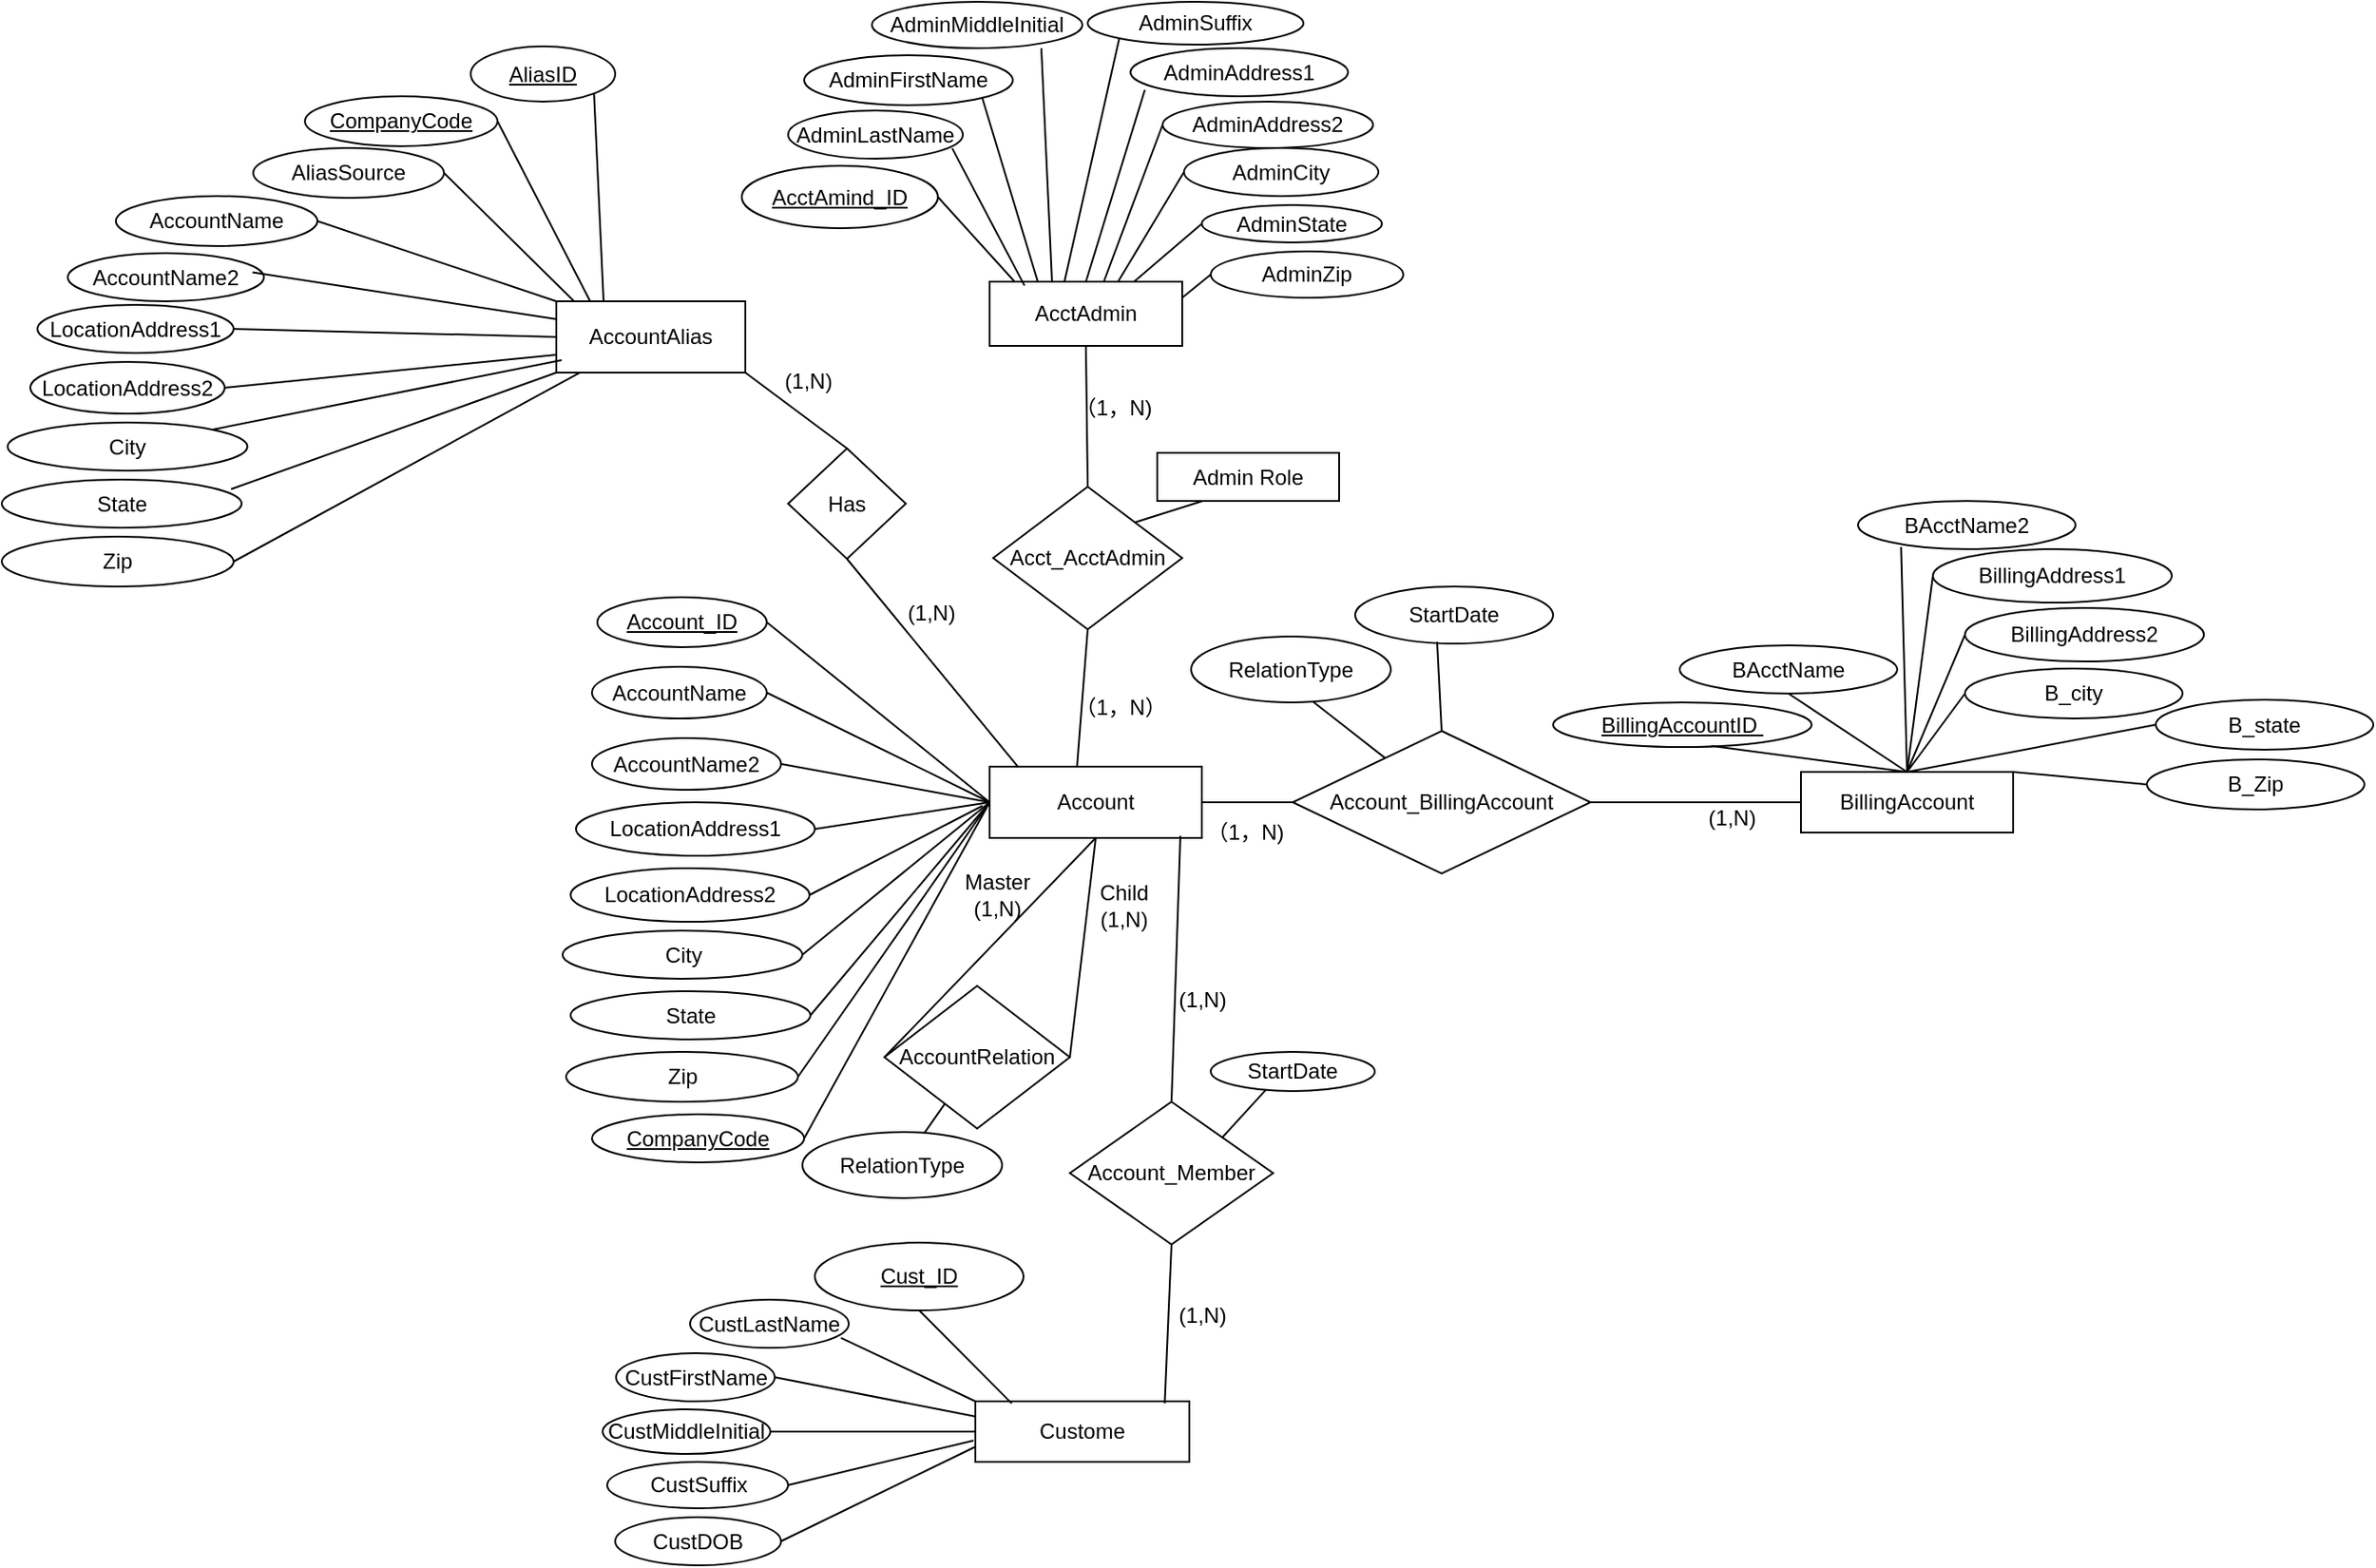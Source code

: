 <mxfile version="28.0.4" pages="2">
  <diagram name="Page-1" id="0BsEjYrFoc-LyxbfNglH">
    <mxGraphModel dx="1379" dy="898" grid="0" gridSize="10" guides="1" tooltips="1" connect="1" arrows="1" fold="1" page="1" pageScale="1" pageWidth="850" pageHeight="1100" math="0" shadow="0">
      <root>
        <mxCell id="0" />
        <mxCell id="1" parent="0" />
        <mxCell id="CDXDt_5q-iTcnvtRpfWK-1" value="Account" style="rounded=0;whiteSpace=wrap;html=1;" vertex="1" parent="1">
          <mxGeometry x="256" y="955" width="119" height="40" as="geometry" />
        </mxCell>
        <mxCell id="CDXDt_5q-iTcnvtRpfWK-2" value="&lt;u&gt;Account_ID&lt;/u&gt;" style="ellipse;whiteSpace=wrap;html=1;" vertex="1" parent="1">
          <mxGeometry x="36" y="860" width="95" height="28" as="geometry" />
        </mxCell>
        <mxCell id="CDXDt_5q-iTcnvtRpfWK-3" value="AccountName" style="ellipse;whiteSpace=wrap;html=1;" vertex="1" parent="1">
          <mxGeometry x="33" y="899" width="98" height="29" as="geometry" />
        </mxCell>
        <mxCell id="CDXDt_5q-iTcnvtRpfWK-4" value="AccountName2" style="ellipse;whiteSpace=wrap;html=1;" vertex="1" parent="1">
          <mxGeometry x="33" y="939" width="106" height="29" as="geometry" />
        </mxCell>
        <mxCell id="CDXDt_5q-iTcnvtRpfWK-5" value="LocationAddress1" style="ellipse;whiteSpace=wrap;html=1;" vertex="1" parent="1">
          <mxGeometry x="24" y="975" width="134" height="30" as="geometry" />
        </mxCell>
        <mxCell id="CDXDt_5q-iTcnvtRpfWK-6" value="LocationAddress2" style="ellipse;whiteSpace=wrap;html=1;" vertex="1" parent="1">
          <mxGeometry x="21" y="1012" width="134" height="30" as="geometry" />
        </mxCell>
        <mxCell id="CDXDt_5q-iTcnvtRpfWK-7" value="City" style="ellipse;whiteSpace=wrap;html=1;" vertex="1" parent="1">
          <mxGeometry x="16.5" y="1047" width="134.5" height="27" as="geometry" />
        </mxCell>
        <mxCell id="CDXDt_5q-iTcnvtRpfWK-8" value="State" style="ellipse;whiteSpace=wrap;html=1;" vertex="1" parent="1">
          <mxGeometry x="21" y="1081" width="134.5" height="27" as="geometry" />
        </mxCell>
        <mxCell id="CDXDt_5q-iTcnvtRpfWK-9" value="Zip" style="ellipse;whiteSpace=wrap;html=1;" vertex="1" parent="1">
          <mxGeometry x="18.5" y="1115" width="130" height="28" as="geometry" />
        </mxCell>
        <mxCell id="CDXDt_5q-iTcnvtRpfWK-10" value="&lt;u&gt;CompanyCode&lt;/u&gt;" style="ellipse;whiteSpace=wrap;html=1;" vertex="1" parent="1">
          <mxGeometry x="33" y="1150" width="119" height="27" as="geometry" />
        </mxCell>
        <mxCell id="CDXDt_5q-iTcnvtRpfWK-11" value="" style="endArrow=none;html=1;rounded=0;entryX=1;entryY=0.5;entryDx=0;entryDy=0;exitX=0;exitY=0.5;exitDx=0;exitDy=0;" edge="1" parent="1" source="CDXDt_5q-iTcnvtRpfWK-1" target="CDXDt_5q-iTcnvtRpfWK-2">
          <mxGeometry width="50" height="50" relative="1" as="geometry">
            <mxPoint x="177" y="1086" as="sourcePoint" />
            <mxPoint x="227" y="1036" as="targetPoint" />
          </mxGeometry>
        </mxCell>
        <mxCell id="CDXDt_5q-iTcnvtRpfWK-12" value="" style="endArrow=none;html=1;rounded=0;entryX=1;entryY=0.5;entryDx=0;entryDy=0;exitX=0;exitY=0.5;exitDx=0;exitDy=0;" edge="1" parent="1" source="CDXDt_5q-iTcnvtRpfWK-1" target="CDXDt_5q-iTcnvtRpfWK-3">
          <mxGeometry width="50" height="50" relative="1" as="geometry">
            <mxPoint x="177" y="1086" as="sourcePoint" />
            <mxPoint x="227" y="1036" as="targetPoint" />
          </mxGeometry>
        </mxCell>
        <mxCell id="CDXDt_5q-iTcnvtRpfWK-13" value="" style="endArrow=none;html=1;rounded=0;entryX=1;entryY=0.5;entryDx=0;entryDy=0;exitX=0;exitY=0.5;exitDx=0;exitDy=0;" edge="1" parent="1" source="CDXDt_5q-iTcnvtRpfWK-1" target="CDXDt_5q-iTcnvtRpfWK-4">
          <mxGeometry width="50" height="50" relative="1" as="geometry">
            <mxPoint x="177" y="1086" as="sourcePoint" />
            <mxPoint x="227" y="1036" as="targetPoint" />
          </mxGeometry>
        </mxCell>
        <mxCell id="CDXDt_5q-iTcnvtRpfWK-14" value="" style="endArrow=none;html=1;rounded=0;entryX=1;entryY=0.5;entryDx=0;entryDy=0;exitX=0;exitY=0.5;exitDx=0;exitDy=0;" edge="1" parent="1" source="CDXDt_5q-iTcnvtRpfWK-1" target="CDXDt_5q-iTcnvtRpfWK-5">
          <mxGeometry width="50" height="50" relative="1" as="geometry">
            <mxPoint x="177" y="1086" as="sourcePoint" />
            <mxPoint x="227" y="1036" as="targetPoint" />
          </mxGeometry>
        </mxCell>
        <mxCell id="CDXDt_5q-iTcnvtRpfWK-15" value="" style="endArrow=none;html=1;rounded=0;entryX=1;entryY=0.5;entryDx=0;entryDy=0;" edge="1" parent="1" target="CDXDt_5q-iTcnvtRpfWK-6">
          <mxGeometry width="50" height="50" relative="1" as="geometry">
            <mxPoint x="252" y="977" as="sourcePoint" />
            <mxPoint x="227" y="1036" as="targetPoint" />
          </mxGeometry>
        </mxCell>
        <mxCell id="CDXDt_5q-iTcnvtRpfWK-16" value="" style="endArrow=none;html=1;rounded=0;entryX=0;entryY=0.5;entryDx=0;entryDy=0;exitX=1;exitY=0.5;exitDx=0;exitDy=0;" edge="1" parent="1" source="CDXDt_5q-iTcnvtRpfWK-7" target="CDXDt_5q-iTcnvtRpfWK-1">
          <mxGeometry width="50" height="50" relative="1" as="geometry">
            <mxPoint x="177" y="1086" as="sourcePoint" />
            <mxPoint x="227" y="1036" as="targetPoint" />
          </mxGeometry>
        </mxCell>
        <mxCell id="CDXDt_5q-iTcnvtRpfWK-17" value="" style="endArrow=none;html=1;rounded=0;exitX=1;exitY=0.5;exitDx=0;exitDy=0;entryX=0;entryY=0.5;entryDx=0;entryDy=0;" edge="1" parent="1" source="CDXDt_5q-iTcnvtRpfWK-8" target="CDXDt_5q-iTcnvtRpfWK-1">
          <mxGeometry width="50" height="50" relative="1" as="geometry">
            <mxPoint x="177" y="1086" as="sourcePoint" />
            <mxPoint x="227" y="1036" as="targetPoint" />
          </mxGeometry>
        </mxCell>
        <mxCell id="CDXDt_5q-iTcnvtRpfWK-18" value="" style="endArrow=none;html=1;rounded=0;exitX=1;exitY=0.5;exitDx=0;exitDy=0;entryX=0;entryY=0.5;entryDx=0;entryDy=0;" edge="1" parent="1" source="CDXDt_5q-iTcnvtRpfWK-9" target="CDXDt_5q-iTcnvtRpfWK-1">
          <mxGeometry width="50" height="50" relative="1" as="geometry">
            <mxPoint x="177" y="1086" as="sourcePoint" />
            <mxPoint x="227" y="1036" as="targetPoint" />
          </mxGeometry>
        </mxCell>
        <mxCell id="CDXDt_5q-iTcnvtRpfWK-19" value="" style="endArrow=none;html=1;rounded=0;exitX=1;exitY=0.5;exitDx=0;exitDy=0;entryX=0;entryY=0.5;entryDx=0;entryDy=0;" edge="1" parent="1" source="CDXDt_5q-iTcnvtRpfWK-10" target="CDXDt_5q-iTcnvtRpfWK-1">
          <mxGeometry width="50" height="50" relative="1" as="geometry">
            <mxPoint x="177" y="1086" as="sourcePoint" />
            <mxPoint x="227" y="1036" as="targetPoint" />
          </mxGeometry>
        </mxCell>
        <mxCell id="CDXDt_5q-iTcnvtRpfWK-20" value="Account_BillingAccount" style="rhombus;whiteSpace=wrap;html=1;" vertex="1" parent="1">
          <mxGeometry x="426" y="935" width="167" height="80" as="geometry" />
        </mxCell>
        <mxCell id="CDXDt_5q-iTcnvtRpfWK-39" value="" style="endArrow=none;html=1;rounded=0;exitX=1;exitY=0.5;exitDx=0;exitDy=0;entryX=0;entryY=0.5;entryDx=0;entryDy=0;" edge="1" parent="1" source="CDXDt_5q-iTcnvtRpfWK-1" target="CDXDt_5q-iTcnvtRpfWK-20">
          <mxGeometry width="50" height="50" relative="1" as="geometry">
            <mxPoint x="461" y="888" as="sourcePoint" />
            <mxPoint x="511" y="838" as="targetPoint" />
          </mxGeometry>
        </mxCell>
        <mxCell id="CDXDt_5q-iTcnvtRpfWK-40" value="（1，N)" style="text;html=1;align=center;verticalAlign=middle;resizable=0;points=[];autosize=1;strokeColor=none;fillColor=none;" vertex="1" parent="1">
          <mxGeometry x="368" y="979" width="61" height="26" as="geometry" />
        </mxCell>
        <mxCell id="CDXDt_5q-iTcnvtRpfWK-41" value="BillingAccount" style="rounded=0;whiteSpace=wrap;html=1;" vertex="1" parent="1">
          <mxGeometry x="711" y="958" width="119" height="34" as="geometry" />
        </mxCell>
        <mxCell id="CDXDt_5q-iTcnvtRpfWK-42" value="&lt;u&gt;BillingAccountID&amp;nbsp;&lt;/u&gt;" style="ellipse;whiteSpace=wrap;html=1;" vertex="1" parent="1">
          <mxGeometry x="572" y="919" width="145" height="25" as="geometry" />
        </mxCell>
        <mxCell id="CDXDt_5q-iTcnvtRpfWK-43" value="BAcctName" style="ellipse;whiteSpace=wrap;html=1;" vertex="1" parent="1">
          <mxGeometry x="643" y="887" width="122" height="27" as="geometry" />
        </mxCell>
        <mxCell id="CDXDt_5q-iTcnvtRpfWK-44" value="BAcctName2" style="ellipse;whiteSpace=wrap;html=1;" vertex="1" parent="1">
          <mxGeometry x="743" y="806" width="122" height="27" as="geometry" />
        </mxCell>
        <mxCell id="CDXDt_5q-iTcnvtRpfWK-45" value="BillingAddress1" style="ellipse;whiteSpace=wrap;html=1;" vertex="1" parent="1">
          <mxGeometry x="785" y="833" width="134" height="30" as="geometry" />
        </mxCell>
        <mxCell id="CDXDt_5q-iTcnvtRpfWK-46" value="BillingAddress2" style="ellipse;whiteSpace=wrap;html=1;" vertex="1" parent="1">
          <mxGeometry x="803" y="866" width="134" height="30" as="geometry" />
        </mxCell>
        <mxCell id="CDXDt_5q-iTcnvtRpfWK-47" value="B_city" style="ellipse;whiteSpace=wrap;html=1;" vertex="1" parent="1">
          <mxGeometry x="803" y="900" width="122" height="28" as="geometry" />
        </mxCell>
        <mxCell id="CDXDt_5q-iTcnvtRpfWK-48" value="B_state" style="ellipse;whiteSpace=wrap;html=1;" vertex="1" parent="1">
          <mxGeometry x="910" y="917.5" width="122" height="28" as="geometry" />
        </mxCell>
        <mxCell id="CDXDt_5q-iTcnvtRpfWK-49" value="B_Zip" style="ellipse;whiteSpace=wrap;html=1;" vertex="1" parent="1">
          <mxGeometry x="905" y="951" width="122" height="28" as="geometry" />
        </mxCell>
        <mxCell id="CDXDt_5q-iTcnvtRpfWK-50" value="" style="endArrow=none;html=1;rounded=0;entryX=0.612;entryY=0.976;entryDx=0;entryDy=0;entryPerimeter=0;exitX=0.5;exitY=0;exitDx=0;exitDy=0;" edge="1" parent="1" source="CDXDt_5q-iTcnvtRpfWK-41" target="CDXDt_5q-iTcnvtRpfWK-42">
          <mxGeometry width="50" height="50" relative="1" as="geometry">
            <mxPoint x="919" y="888" as="sourcePoint" />
            <mxPoint x="969" y="838" as="targetPoint" />
          </mxGeometry>
        </mxCell>
        <mxCell id="CDXDt_5q-iTcnvtRpfWK-51" value="" style="endArrow=none;html=1;rounded=0;entryX=0.5;entryY=1;entryDx=0;entryDy=0;exitX=0.5;exitY=0;exitDx=0;exitDy=0;" edge="1" parent="1" source="CDXDt_5q-iTcnvtRpfWK-41" target="CDXDt_5q-iTcnvtRpfWK-43">
          <mxGeometry width="50" height="50" relative="1" as="geometry">
            <mxPoint x="919" y="888" as="sourcePoint" />
            <mxPoint x="969" y="838" as="targetPoint" />
          </mxGeometry>
        </mxCell>
        <mxCell id="CDXDt_5q-iTcnvtRpfWK-52" value="" style="endArrow=none;html=1;rounded=0;entryX=0.198;entryY=0.956;entryDx=0;entryDy=0;entryPerimeter=0;exitX=0.5;exitY=0;exitDx=0;exitDy=0;" edge="1" parent="1" source="CDXDt_5q-iTcnvtRpfWK-41" target="CDXDt_5q-iTcnvtRpfWK-44">
          <mxGeometry width="50" height="50" relative="1" as="geometry">
            <mxPoint x="919" y="888" as="sourcePoint" />
            <mxPoint x="969" y="838" as="targetPoint" />
          </mxGeometry>
        </mxCell>
        <mxCell id="CDXDt_5q-iTcnvtRpfWK-53" value="" style="endArrow=none;html=1;rounded=0;entryX=0;entryY=0.5;entryDx=0;entryDy=0;exitX=0.5;exitY=0;exitDx=0;exitDy=0;" edge="1" parent="1" source="CDXDt_5q-iTcnvtRpfWK-41" target="CDXDt_5q-iTcnvtRpfWK-45">
          <mxGeometry width="50" height="50" relative="1" as="geometry">
            <mxPoint x="919" y="888" as="sourcePoint" />
            <mxPoint x="969" y="838" as="targetPoint" />
          </mxGeometry>
        </mxCell>
        <mxCell id="CDXDt_5q-iTcnvtRpfWK-54" value="" style="endArrow=none;html=1;rounded=0;entryX=0;entryY=0.5;entryDx=0;entryDy=0;exitX=0.5;exitY=0;exitDx=0;exitDy=0;" edge="1" parent="1" source="CDXDt_5q-iTcnvtRpfWK-41" target="CDXDt_5q-iTcnvtRpfWK-46">
          <mxGeometry width="50" height="50" relative="1" as="geometry">
            <mxPoint x="919" y="888" as="sourcePoint" />
            <mxPoint x="969" y="838" as="targetPoint" />
          </mxGeometry>
        </mxCell>
        <mxCell id="CDXDt_5q-iTcnvtRpfWK-55" value="" style="endArrow=none;html=1;rounded=0;entryX=0;entryY=0.5;entryDx=0;entryDy=0;exitX=0.5;exitY=0;exitDx=0;exitDy=0;" edge="1" parent="1" source="CDXDt_5q-iTcnvtRpfWK-41" target="CDXDt_5q-iTcnvtRpfWK-47">
          <mxGeometry width="50" height="50" relative="1" as="geometry">
            <mxPoint x="919" y="888" as="sourcePoint" />
            <mxPoint x="969" y="838" as="targetPoint" />
          </mxGeometry>
        </mxCell>
        <mxCell id="CDXDt_5q-iTcnvtRpfWK-56" value="" style="endArrow=none;html=1;rounded=0;entryX=0;entryY=0.5;entryDx=0;entryDy=0;exitX=0.5;exitY=0;exitDx=0;exitDy=0;" edge="1" parent="1" source="CDXDt_5q-iTcnvtRpfWK-41" target="CDXDt_5q-iTcnvtRpfWK-48">
          <mxGeometry width="50" height="50" relative="1" as="geometry">
            <mxPoint x="919" y="888" as="sourcePoint" />
            <mxPoint x="969" y="838" as="targetPoint" />
          </mxGeometry>
        </mxCell>
        <mxCell id="CDXDt_5q-iTcnvtRpfWK-57" value="" style="endArrow=none;html=1;rounded=0;entryX=0;entryY=0.5;entryDx=0;entryDy=0;exitX=1;exitY=0;exitDx=0;exitDy=0;" edge="1" parent="1" source="CDXDt_5q-iTcnvtRpfWK-41" target="CDXDt_5q-iTcnvtRpfWK-49">
          <mxGeometry width="50" height="50" relative="1" as="geometry">
            <mxPoint x="919" y="888" as="sourcePoint" />
            <mxPoint x="969" y="838" as="targetPoint" />
          </mxGeometry>
        </mxCell>
        <mxCell id="CDXDt_5q-iTcnvtRpfWK-58" value="" style="endArrow=none;html=1;rounded=0;exitX=1;exitY=0.5;exitDx=0;exitDy=0;entryX=0;entryY=0.5;entryDx=0;entryDy=0;" edge="1" parent="1" source="CDXDt_5q-iTcnvtRpfWK-20" target="CDXDt_5q-iTcnvtRpfWK-41">
          <mxGeometry width="50" height="50" relative="1" as="geometry">
            <mxPoint x="676" y="888" as="sourcePoint" />
            <mxPoint x="726" y="838" as="targetPoint" />
          </mxGeometry>
        </mxCell>
        <mxCell id="CDXDt_5q-iTcnvtRpfWK-59" value="(1,N)" style="text;html=1;align=center;verticalAlign=middle;resizable=0;points=[];autosize=1;strokeColor=none;fillColor=none;" vertex="1" parent="1">
          <mxGeometry x="649" y="971" width="45" height="26" as="geometry" />
        </mxCell>
        <mxCell id="CDXDt_5q-iTcnvtRpfWK-60" value="AccountRelation" style="rhombus;whiteSpace=wrap;html=1;" vertex="1" parent="1">
          <mxGeometry x="197" y="1078" width="104" height="80" as="geometry" />
        </mxCell>
        <mxCell id="CDXDt_5q-iTcnvtRpfWK-61" value="RelationType" style="ellipse;whiteSpace=wrap;html=1;" vertex="1" parent="1">
          <mxGeometry x="369" y="882" width="112" height="37" as="geometry" />
        </mxCell>
        <mxCell id="CDXDt_5q-iTcnvtRpfWK-62" value="" style="endArrow=none;html=1;rounded=0;exitX=0.611;exitY=0.989;exitDx=0;exitDy=0;exitPerimeter=0;" edge="1" parent="1" source="CDXDt_5q-iTcnvtRpfWK-61" target="CDXDt_5q-iTcnvtRpfWK-20">
          <mxGeometry width="50" height="50" relative="1" as="geometry">
            <mxPoint x="437" y="888" as="sourcePoint" />
            <mxPoint x="487" y="838" as="targetPoint" />
          </mxGeometry>
        </mxCell>
        <mxCell id="CDXDt_5q-iTcnvtRpfWK-63" value="StartDate" style="ellipse;whiteSpace=wrap;html=1;" vertex="1" parent="1">
          <mxGeometry x="461" y="854" width="111" height="32" as="geometry" />
        </mxCell>
        <mxCell id="CDXDt_5q-iTcnvtRpfWK-64" value="" style="endArrow=none;html=1;rounded=0;exitX=0.5;exitY=0;exitDx=0;exitDy=0;entryX=0.414;entryY=0.969;entryDx=0;entryDy=0;entryPerimeter=0;" edge="1" parent="1" source="CDXDt_5q-iTcnvtRpfWK-20" target="CDXDt_5q-iTcnvtRpfWK-63">
          <mxGeometry width="50" height="50" relative="1" as="geometry">
            <mxPoint x="437" y="888" as="sourcePoint" />
            <mxPoint x="498" y="887" as="targetPoint" />
          </mxGeometry>
        </mxCell>
        <mxCell id="CDXDt_5q-iTcnvtRpfWK-66" value="RelationType" style="ellipse;whiteSpace=wrap;html=1;" vertex="1" parent="1">
          <mxGeometry x="151" y="1160" width="112" height="37" as="geometry" />
        </mxCell>
        <mxCell id="CDXDt_5q-iTcnvtRpfWK-67" value="" style="endArrow=none;html=1;rounded=0;" edge="1" parent="1" source="CDXDt_5q-iTcnvtRpfWK-66" target="CDXDt_5q-iTcnvtRpfWK-60">
          <mxGeometry width="50" height="50" relative="1" as="geometry">
            <mxPoint x="353" y="888" as="sourcePoint" />
            <mxPoint x="403" y="838" as="targetPoint" />
          </mxGeometry>
        </mxCell>
        <mxCell id="CDXDt_5q-iTcnvtRpfWK-68" value="" style="endArrow=none;html=1;rounded=0;exitX=0;exitY=0.5;exitDx=0;exitDy=0;entryX=0.5;entryY=1;entryDx=0;entryDy=0;" edge="1" parent="1" source="CDXDt_5q-iTcnvtRpfWK-60" target="CDXDt_5q-iTcnvtRpfWK-1">
          <mxGeometry width="50" height="50" relative="1" as="geometry">
            <mxPoint x="353" y="888" as="sourcePoint" />
            <mxPoint x="313" y="999" as="targetPoint" />
          </mxGeometry>
        </mxCell>
        <mxCell id="CDXDt_5q-iTcnvtRpfWK-69" value="" style="endArrow=none;html=1;rounded=0;exitX=1;exitY=0.5;exitDx=0;exitDy=0;entryX=0.5;entryY=1;entryDx=0;entryDy=0;" edge="1" parent="1" source="CDXDt_5q-iTcnvtRpfWK-60" target="CDXDt_5q-iTcnvtRpfWK-1">
          <mxGeometry width="50" height="50" relative="1" as="geometry">
            <mxPoint x="353" y="888" as="sourcePoint" />
            <mxPoint x="316" y="1000" as="targetPoint" />
          </mxGeometry>
        </mxCell>
        <mxCell id="CDXDt_5q-iTcnvtRpfWK-70" value="Master&lt;div&gt;(1,N)&lt;/div&gt;" style="text;html=1;align=center;verticalAlign=middle;resizable=0;points=[];autosize=1;strokeColor=none;fillColor=none;" vertex="1" parent="1">
          <mxGeometry x="232" y="1006" width="55" height="41" as="geometry" />
        </mxCell>
        <mxCell id="CDXDt_5q-iTcnvtRpfWK-71" value="Child&lt;div&gt;(1,N)&lt;/div&gt;" style="text;html=1;align=center;verticalAlign=middle;resizable=0;points=[];autosize=1;strokeColor=none;fillColor=none;" vertex="1" parent="1">
          <mxGeometry x="308" y="1012" width="45" height="41" as="geometry" />
        </mxCell>
        <mxCell id="CDXDt_5q-iTcnvtRpfWK-72" value="AcctAdmin" style="rounded=0;whiteSpace=wrap;html=1;" vertex="1" parent="1">
          <mxGeometry x="256" y="683" width="108" height="36" as="geometry" />
        </mxCell>
        <mxCell id="CDXDt_5q-iTcnvtRpfWK-73" value="&lt;u&gt;AcctAmind_ID&lt;/u&gt;" style="ellipse;whiteSpace=wrap;html=1;" vertex="1" parent="1">
          <mxGeometry x="117" y="618" width="110" height="35" as="geometry" />
        </mxCell>
        <mxCell id="CDXDt_5q-iTcnvtRpfWK-74" value="AdminLastName" style="ellipse;whiteSpace=wrap;html=1;" vertex="1" parent="1">
          <mxGeometry x="143" y="587" width="98" height="27" as="geometry" />
        </mxCell>
        <mxCell id="CDXDt_5q-iTcnvtRpfWK-75" value="AdminFirstName" style="ellipse;whiteSpace=wrap;html=1;" vertex="1" parent="1">
          <mxGeometry x="152" y="556" width="117" height="28" as="geometry" />
        </mxCell>
        <mxCell id="CDXDt_5q-iTcnvtRpfWK-76" value="AdminMiddleInitial" style="ellipse;whiteSpace=wrap;html=1;" vertex="1" parent="1">
          <mxGeometry x="190" y="526" width="118" height="26" as="geometry" />
        </mxCell>
        <mxCell id="CDXDt_5q-iTcnvtRpfWK-77" value="AdminSuffix" style="ellipse;whiteSpace=wrap;html=1;" vertex="1" parent="1">
          <mxGeometry x="311" y="526" width="121" height="24" as="geometry" />
        </mxCell>
        <mxCell id="CDXDt_5q-iTcnvtRpfWK-78" value="AdminAddress1" style="ellipse;whiteSpace=wrap;html=1;" vertex="1" parent="1">
          <mxGeometry x="335" y="552" width="122" height="27" as="geometry" />
        </mxCell>
        <mxCell id="CDXDt_5q-iTcnvtRpfWK-79" value="AdminAddress2" style="ellipse;whiteSpace=wrap;html=1;" vertex="1" parent="1">
          <mxGeometry x="353" y="582" width="118" height="26" as="geometry" />
        </mxCell>
        <mxCell id="CDXDt_5q-iTcnvtRpfWK-80" value="AdminCity" style="ellipse;whiteSpace=wrap;html=1;" vertex="1" parent="1">
          <mxGeometry x="365" y="608" width="109" height="27" as="geometry" />
        </mxCell>
        <mxCell id="CDXDt_5q-iTcnvtRpfWK-81" value="AdminState" style="ellipse;whiteSpace=wrap;html=1;" vertex="1" parent="1">
          <mxGeometry x="375" y="640" width="101" height="21" as="geometry" />
        </mxCell>
        <mxCell id="CDXDt_5q-iTcnvtRpfWK-82" value="AdminZip" style="ellipse;whiteSpace=wrap;html=1;" vertex="1" parent="1">
          <mxGeometry x="380" y="666" width="108" height="26" as="geometry" />
        </mxCell>
        <mxCell id="CDXDt_5q-iTcnvtRpfWK-84" value="" style="endArrow=none;html=1;rounded=0;entryX=1;entryY=0.5;entryDx=0;entryDy=0;exitX=0.13;exitY=0;exitDx=0;exitDy=0;exitPerimeter=0;" edge="1" parent="1" source="CDXDt_5q-iTcnvtRpfWK-72" target="CDXDt_5q-iTcnvtRpfWK-73">
          <mxGeometry width="50" height="50" relative="1" as="geometry">
            <mxPoint x="245" y="689" as="sourcePoint" />
            <mxPoint x="295" y="639" as="targetPoint" />
          </mxGeometry>
        </mxCell>
        <mxCell id="CDXDt_5q-iTcnvtRpfWK-85" value="" style="endArrow=none;html=1;rounded=0;entryX=0.939;entryY=0.785;entryDx=0;entryDy=0;entryPerimeter=0;exitX=0.181;exitY=0.061;exitDx=0;exitDy=0;exitPerimeter=0;" edge="1" parent="1" source="CDXDt_5q-iTcnvtRpfWK-72" target="CDXDt_5q-iTcnvtRpfWK-74">
          <mxGeometry width="50" height="50" relative="1" as="geometry">
            <mxPoint x="245" y="689" as="sourcePoint" />
            <mxPoint x="295" y="639" as="targetPoint" />
          </mxGeometry>
        </mxCell>
        <mxCell id="CDXDt_5q-iTcnvtRpfWK-86" value="" style="endArrow=none;html=1;rounded=0;entryX=1;entryY=1;entryDx=0;entryDy=0;exitX=0.25;exitY=0;exitDx=0;exitDy=0;" edge="1" parent="1" source="CDXDt_5q-iTcnvtRpfWK-72" target="CDXDt_5q-iTcnvtRpfWK-75">
          <mxGeometry width="50" height="50" relative="1" as="geometry">
            <mxPoint x="245" y="689" as="sourcePoint" />
            <mxPoint x="295" y="639" as="targetPoint" />
          </mxGeometry>
        </mxCell>
        <mxCell id="CDXDt_5q-iTcnvtRpfWK-87" value="" style="endArrow=none;html=1;rounded=0;entryX=0.805;entryY=1;entryDx=0;entryDy=0;entryPerimeter=0;exitX=0.324;exitY=0;exitDx=0;exitDy=0;exitPerimeter=0;" edge="1" parent="1" source="CDXDt_5q-iTcnvtRpfWK-72" target="CDXDt_5q-iTcnvtRpfWK-76">
          <mxGeometry width="50" height="50" relative="1" as="geometry">
            <mxPoint x="245" y="689" as="sourcePoint" />
            <mxPoint x="295" y="639" as="targetPoint" />
          </mxGeometry>
        </mxCell>
        <mxCell id="CDXDt_5q-iTcnvtRpfWK-88" value="" style="endArrow=none;html=1;rounded=0;entryX=0;entryY=1;entryDx=0;entryDy=0;exitX=0.389;exitY=-0.006;exitDx=0;exitDy=0;exitPerimeter=0;" edge="1" parent="1" source="CDXDt_5q-iTcnvtRpfWK-72" target="CDXDt_5q-iTcnvtRpfWK-77">
          <mxGeometry width="50" height="50" relative="1" as="geometry">
            <mxPoint x="245" y="689" as="sourcePoint" />
            <mxPoint x="295" y="639" as="targetPoint" />
          </mxGeometry>
        </mxCell>
        <mxCell id="CDXDt_5q-iTcnvtRpfWK-89" value="" style="endArrow=none;html=1;rounded=0;entryX=0.066;entryY=0.867;entryDx=0;entryDy=0;entryPerimeter=0;exitX=0.5;exitY=0;exitDx=0;exitDy=0;" edge="1" parent="1" source="CDXDt_5q-iTcnvtRpfWK-72" target="CDXDt_5q-iTcnvtRpfWK-78">
          <mxGeometry width="50" height="50" relative="1" as="geometry">
            <mxPoint x="245" y="689" as="sourcePoint" />
            <mxPoint x="295" y="639" as="targetPoint" />
          </mxGeometry>
        </mxCell>
        <mxCell id="CDXDt_5q-iTcnvtRpfWK-90" value="" style="endArrow=none;html=1;rounded=0;entryX=0;entryY=0.5;entryDx=0;entryDy=0;exitX=0.593;exitY=0;exitDx=0;exitDy=0;exitPerimeter=0;" edge="1" parent="1" source="CDXDt_5q-iTcnvtRpfWK-72" target="CDXDt_5q-iTcnvtRpfWK-79">
          <mxGeometry width="50" height="50" relative="1" as="geometry">
            <mxPoint x="245" y="689" as="sourcePoint" />
            <mxPoint x="295" y="639" as="targetPoint" />
          </mxGeometry>
        </mxCell>
        <mxCell id="CDXDt_5q-iTcnvtRpfWK-91" value="" style="endArrow=none;html=1;rounded=0;entryX=0;entryY=0.5;entryDx=0;entryDy=0;exitX=0.667;exitY=0;exitDx=0;exitDy=0;exitPerimeter=0;" edge="1" parent="1" source="CDXDt_5q-iTcnvtRpfWK-72" target="CDXDt_5q-iTcnvtRpfWK-80">
          <mxGeometry width="50" height="50" relative="1" as="geometry">
            <mxPoint x="245" y="689" as="sourcePoint" />
            <mxPoint x="295" y="639" as="targetPoint" />
          </mxGeometry>
        </mxCell>
        <mxCell id="CDXDt_5q-iTcnvtRpfWK-92" value="" style="endArrow=none;html=1;rounded=0;entryX=0;entryY=0.5;entryDx=0;entryDy=0;exitX=0.75;exitY=0;exitDx=0;exitDy=0;" edge="1" parent="1" source="CDXDt_5q-iTcnvtRpfWK-72" target="CDXDt_5q-iTcnvtRpfWK-81">
          <mxGeometry width="50" height="50" relative="1" as="geometry">
            <mxPoint x="245" y="689" as="sourcePoint" />
            <mxPoint x="295" y="639" as="targetPoint" />
          </mxGeometry>
        </mxCell>
        <mxCell id="CDXDt_5q-iTcnvtRpfWK-93" value="" style="endArrow=none;html=1;rounded=0;entryX=0;entryY=0.5;entryDx=0;entryDy=0;exitX=1;exitY=0.25;exitDx=0;exitDy=0;" edge="1" parent="1" source="CDXDt_5q-iTcnvtRpfWK-72" target="CDXDt_5q-iTcnvtRpfWK-82">
          <mxGeometry width="50" height="50" relative="1" as="geometry">
            <mxPoint x="245" y="689" as="sourcePoint" />
            <mxPoint x="295" y="639" as="targetPoint" />
          </mxGeometry>
        </mxCell>
        <mxCell id="CDXDt_5q-iTcnvtRpfWK-94" value="Acct_AcctAdmin" style="rhombus;whiteSpace=wrap;html=1;" vertex="1" parent="1">
          <mxGeometry x="258" y="798" width="106" height="80" as="geometry" />
        </mxCell>
        <mxCell id="CDXDt_5q-iTcnvtRpfWK-95" value="" style="endArrow=none;html=1;rounded=0;entryX=0.5;entryY=0;entryDx=0;entryDy=0;exitX=0.5;exitY=1;exitDx=0;exitDy=0;" edge="1" parent="1" source="CDXDt_5q-iTcnvtRpfWK-72" target="CDXDt_5q-iTcnvtRpfWK-94">
          <mxGeometry width="50" height="50" relative="1" as="geometry">
            <mxPoint x="245" y="689" as="sourcePoint" />
            <mxPoint x="295" y="639" as="targetPoint" />
          </mxGeometry>
        </mxCell>
        <mxCell id="CDXDt_5q-iTcnvtRpfWK-96" value="" style="endArrow=none;html=1;rounded=0;entryX=0.5;entryY=1;entryDx=0;entryDy=0;exitX=0.412;exitY=0;exitDx=0;exitDy=0;exitPerimeter=0;" edge="1" parent="1" source="CDXDt_5q-iTcnvtRpfWK-1" target="CDXDt_5q-iTcnvtRpfWK-94">
          <mxGeometry width="50" height="50" relative="1" as="geometry">
            <mxPoint x="245" y="689" as="sourcePoint" />
            <mxPoint x="295" y="639" as="targetPoint" />
          </mxGeometry>
        </mxCell>
        <mxCell id="CDXDt_5q-iTcnvtRpfWK-97" value="Admin Role" style="rounded=0;whiteSpace=wrap;html=1;" vertex="1" parent="1">
          <mxGeometry x="350" y="779" width="102" height="27" as="geometry" />
        </mxCell>
        <mxCell id="CDXDt_5q-iTcnvtRpfWK-99" value="" style="endArrow=none;html=1;rounded=0;entryX=0.25;entryY=1;entryDx=0;entryDy=0;exitX=1;exitY=0;exitDx=0;exitDy=0;" edge="1" parent="1" source="CDXDt_5q-iTcnvtRpfWK-94" target="CDXDt_5q-iTcnvtRpfWK-97">
          <mxGeometry width="50" height="50" relative="1" as="geometry">
            <mxPoint x="245" y="689" as="sourcePoint" />
            <mxPoint x="295" y="639" as="targetPoint" />
          </mxGeometry>
        </mxCell>
        <mxCell id="CDXDt_5q-iTcnvtRpfWK-100" value="（1，N)" style="text;html=1;align=center;verticalAlign=middle;resizable=0;points=[];autosize=1;strokeColor=none;fillColor=none;" vertex="1" parent="1">
          <mxGeometry x="294" y="741" width="61" height="26" as="geometry" />
        </mxCell>
        <mxCell id="CDXDt_5q-iTcnvtRpfWK-101" value="（1，N）" style="text;html=1;align=center;verticalAlign=middle;resizable=0;points=[];autosize=1;strokeColor=none;fillColor=none;" vertex="1" parent="1">
          <mxGeometry x="294" y="909" width="69" height="26" as="geometry" />
        </mxCell>
        <mxCell id="CDXDt_5q-iTcnvtRpfWK-102" value="Custome" style="rounded=0;whiteSpace=wrap;html=1;" vertex="1" parent="1">
          <mxGeometry x="248" y="1311" width="120" height="34" as="geometry" />
        </mxCell>
        <mxCell id="CDXDt_5q-iTcnvtRpfWK-103" value="&lt;u&gt;Cust_ID&lt;/u&gt;" style="ellipse;whiteSpace=wrap;html=1;" vertex="1" parent="1">
          <mxGeometry x="158" y="1222" width="117" height="38" as="geometry" />
        </mxCell>
        <mxCell id="CDXDt_5q-iTcnvtRpfWK-104" value="CustLastName" style="ellipse;whiteSpace=wrap;html=1;" vertex="1" parent="1">
          <mxGeometry x="88" y="1254" width="89" height="27" as="geometry" />
        </mxCell>
        <mxCell id="CDXDt_5q-iTcnvtRpfWK-105" value="CustFirstName" style="ellipse;whiteSpace=wrap;html=1;" vertex="1" parent="1">
          <mxGeometry x="46.5" y="1284" width="89" height="27" as="geometry" />
        </mxCell>
        <mxCell id="CDXDt_5q-iTcnvtRpfWK-106" value="CustMiddleInitial" style="ellipse;whiteSpace=wrap;html=1;" vertex="1" parent="1">
          <mxGeometry x="39" y="1315.5" width="94" height="25" as="geometry" />
        </mxCell>
        <mxCell id="CDXDt_5q-iTcnvtRpfWK-107" value="CustSuffix" style="ellipse;whiteSpace=wrap;html=1;" vertex="1" parent="1">
          <mxGeometry x="41.5" y="1345" width="101.5" height="26" as="geometry" />
        </mxCell>
        <mxCell id="CDXDt_5q-iTcnvtRpfWK-108" value="CustDOB" style="ellipse;whiteSpace=wrap;html=1;" vertex="1" parent="1">
          <mxGeometry x="46" y="1376" width="93" height="27" as="geometry" />
        </mxCell>
        <mxCell id="CDXDt_5q-iTcnvtRpfWK-109" value="" style="endArrow=none;html=1;rounded=0;exitX=0.5;exitY=1;exitDx=0;exitDy=0;entryX=0.17;entryY=0.035;entryDx=0;entryDy=0;entryPerimeter=0;" edge="1" parent="1" source="CDXDt_5q-iTcnvtRpfWK-103" target="CDXDt_5q-iTcnvtRpfWK-102">
          <mxGeometry width="50" height="50" relative="1" as="geometry">
            <mxPoint x="245" y="1222" as="sourcePoint" />
            <mxPoint x="295" y="1172" as="targetPoint" />
          </mxGeometry>
        </mxCell>
        <mxCell id="CDXDt_5q-iTcnvtRpfWK-110" value="" style="endArrow=none;html=1;rounded=0;entryX=0.951;entryY=0.793;entryDx=0;entryDy=0;entryPerimeter=0;exitX=0;exitY=0;exitDx=0;exitDy=0;" edge="1" parent="1" source="CDXDt_5q-iTcnvtRpfWK-102" target="CDXDt_5q-iTcnvtRpfWK-104">
          <mxGeometry width="50" height="50" relative="1" as="geometry">
            <mxPoint x="245" y="1222" as="sourcePoint" />
            <mxPoint x="295" y="1172" as="targetPoint" />
          </mxGeometry>
        </mxCell>
        <mxCell id="CDXDt_5q-iTcnvtRpfWK-111" value="" style="endArrow=none;html=1;rounded=0;exitX=1;exitY=0.5;exitDx=0;exitDy=0;entryX=0;entryY=0.25;entryDx=0;entryDy=0;" edge="1" parent="1" source="CDXDt_5q-iTcnvtRpfWK-105" target="CDXDt_5q-iTcnvtRpfWK-102">
          <mxGeometry width="50" height="50" relative="1" as="geometry">
            <mxPoint x="245" y="1222" as="sourcePoint" />
            <mxPoint x="295" y="1172" as="targetPoint" />
          </mxGeometry>
        </mxCell>
        <mxCell id="CDXDt_5q-iTcnvtRpfWK-112" value="" style="endArrow=none;html=1;rounded=0;exitX=1;exitY=0.5;exitDx=0;exitDy=0;entryX=0;entryY=0.5;entryDx=0;entryDy=0;" edge="1" parent="1" source="CDXDt_5q-iTcnvtRpfWK-106" target="CDXDt_5q-iTcnvtRpfWK-102">
          <mxGeometry width="50" height="50" relative="1" as="geometry">
            <mxPoint x="245" y="1222" as="sourcePoint" />
            <mxPoint x="295" y="1172" as="targetPoint" />
          </mxGeometry>
        </mxCell>
        <mxCell id="CDXDt_5q-iTcnvtRpfWK-113" value="" style="endArrow=none;html=1;rounded=0;exitX=1;exitY=0.5;exitDx=0;exitDy=0;" edge="1" parent="1" source="CDXDt_5q-iTcnvtRpfWK-107">
          <mxGeometry width="50" height="50" relative="1" as="geometry">
            <mxPoint x="245" y="1222" as="sourcePoint" />
            <mxPoint x="247" y="1333" as="targetPoint" />
          </mxGeometry>
        </mxCell>
        <mxCell id="CDXDt_5q-iTcnvtRpfWK-114" value="" style="endArrow=none;html=1;rounded=0;exitX=1;exitY=0.5;exitDx=0;exitDy=0;entryX=0;entryY=0.75;entryDx=0;entryDy=0;" edge="1" parent="1" source="CDXDt_5q-iTcnvtRpfWK-108" target="CDXDt_5q-iTcnvtRpfWK-102">
          <mxGeometry width="50" height="50" relative="1" as="geometry">
            <mxPoint x="245" y="1222" as="sourcePoint" />
            <mxPoint x="295" y="1172" as="targetPoint" />
          </mxGeometry>
        </mxCell>
        <mxCell id="CDXDt_5q-iTcnvtRpfWK-115" value="Account_Member" style="rhombus;whiteSpace=wrap;html=1;" vertex="1" parent="1">
          <mxGeometry x="301" y="1143" width="114" height="80" as="geometry" />
        </mxCell>
        <mxCell id="CDXDt_5q-iTcnvtRpfWK-116" value="" style="endArrow=none;html=1;rounded=0;entryX=0.5;entryY=0;entryDx=0;entryDy=0;exitX=0.899;exitY=0.97;exitDx=0;exitDy=0;exitPerimeter=0;" edge="1" parent="1" source="CDXDt_5q-iTcnvtRpfWK-1" target="CDXDt_5q-iTcnvtRpfWK-115">
          <mxGeometry width="50" height="50" relative="1" as="geometry">
            <mxPoint x="245" y="1222" as="sourcePoint" />
            <mxPoint x="295" y="1172" as="targetPoint" />
          </mxGeometry>
        </mxCell>
        <mxCell id="CDXDt_5q-iTcnvtRpfWK-117" value="" style="endArrow=none;html=1;rounded=0;exitX=0.5;exitY=1;exitDx=0;exitDy=0;entryX=0.885;entryY=0.035;entryDx=0;entryDy=0;entryPerimeter=0;" edge="1" parent="1" source="CDXDt_5q-iTcnvtRpfWK-115" target="CDXDt_5q-iTcnvtRpfWK-102">
          <mxGeometry width="50" height="50" relative="1" as="geometry">
            <mxPoint x="245" y="1222" as="sourcePoint" />
            <mxPoint x="295" y="1172" as="targetPoint" />
          </mxGeometry>
        </mxCell>
        <mxCell id="CDXDt_5q-iTcnvtRpfWK-118" value="StartDate" style="ellipse;whiteSpace=wrap;html=1;" vertex="1" parent="1">
          <mxGeometry x="380" y="1115" width="92" height="22" as="geometry" />
        </mxCell>
        <mxCell id="CDXDt_5q-iTcnvtRpfWK-119" value="" style="endArrow=none;html=1;rounded=0;entryX=0.337;entryY=0.964;entryDx=0;entryDy=0;entryPerimeter=0;exitX=1;exitY=0;exitDx=0;exitDy=0;" edge="1" parent="1" source="CDXDt_5q-iTcnvtRpfWK-115" target="CDXDt_5q-iTcnvtRpfWK-118">
          <mxGeometry width="50" height="50" relative="1" as="geometry">
            <mxPoint x="245" y="1222" as="sourcePoint" />
            <mxPoint x="295" y="1172" as="targetPoint" />
          </mxGeometry>
        </mxCell>
        <mxCell id="CDXDt_5q-iTcnvtRpfWK-120" value="(1,N)" style="text;html=1;align=center;verticalAlign=middle;resizable=0;points=[];autosize=1;strokeColor=none;fillColor=none;" vertex="1" parent="1">
          <mxGeometry x="352" y="1073" width="45" height="26" as="geometry" />
        </mxCell>
        <mxCell id="CDXDt_5q-iTcnvtRpfWK-121" value="(1,N)" style="text;html=1;align=center;verticalAlign=middle;resizable=0;points=[];autosize=1;strokeColor=none;fillColor=none;" vertex="1" parent="1">
          <mxGeometry x="352" y="1250" width="45" height="26" as="geometry" />
        </mxCell>
        <mxCell id="CDXDt_5q-iTcnvtRpfWK-122" value="AccountAlias" style="rounded=0;whiteSpace=wrap;html=1;" vertex="1" parent="1">
          <mxGeometry x="13" y="694" width="106" height="40" as="geometry" />
        </mxCell>
        <mxCell id="CDXDt_5q-iTcnvtRpfWK-123" value="&lt;u&gt;AliasID&lt;/u&gt;" style="ellipse;whiteSpace=wrap;html=1;" vertex="1" parent="1">
          <mxGeometry x="-35" y="551" width="81" height="31" as="geometry" />
        </mxCell>
        <mxCell id="CDXDt_5q-iTcnvtRpfWK-124" value="&lt;u&gt;CompanyCode&lt;/u&gt;" style="ellipse;whiteSpace=wrap;html=1;" vertex="1" parent="1">
          <mxGeometry x="-128" y="579" width="108" height="28" as="geometry" />
        </mxCell>
        <mxCell id="CDXDt_5q-iTcnvtRpfWK-125" value="AliasSource" style="ellipse;whiteSpace=wrap;html=1;" vertex="1" parent="1">
          <mxGeometry x="-157" y="608" width="107" height="28" as="geometry" />
        </mxCell>
        <mxCell id="CDXDt_5q-iTcnvtRpfWK-126" value="AccountName" style="ellipse;whiteSpace=wrap;html=1;" vertex="1" parent="1">
          <mxGeometry x="-234" y="635" width="113" height="28" as="geometry" />
        </mxCell>
        <mxCell id="CDXDt_5q-iTcnvtRpfWK-127" value="AccountName2" style="ellipse;whiteSpace=wrap;html=1;" vertex="1" parent="1">
          <mxGeometry x="-261" y="667" width="110" height="27" as="geometry" />
        </mxCell>
        <mxCell id="CDXDt_5q-iTcnvtRpfWK-128" value="LocationAddress1" style="ellipse;whiteSpace=wrap;html=1;" vertex="1" parent="1">
          <mxGeometry x="-278" y="696" width="110" height="27" as="geometry" />
        </mxCell>
        <mxCell id="CDXDt_5q-iTcnvtRpfWK-129" value="LocationAddress2" style="ellipse;whiteSpace=wrap;html=1;" vertex="1" parent="1">
          <mxGeometry x="-282" y="728" width="109" height="29" as="geometry" />
        </mxCell>
        <mxCell id="CDXDt_5q-iTcnvtRpfWK-130" value="City" style="ellipse;whiteSpace=wrap;html=1;" vertex="1" parent="1">
          <mxGeometry x="-294.75" y="762" width="134.5" height="27" as="geometry" />
        </mxCell>
        <mxCell id="CDXDt_5q-iTcnvtRpfWK-131" value="State" style="ellipse;whiteSpace=wrap;html=1;" vertex="1" parent="1">
          <mxGeometry x="-298" y="794" width="134.5" height="27" as="geometry" />
        </mxCell>
        <mxCell id="CDXDt_5q-iTcnvtRpfWK-132" value="Zip" style="ellipse;whiteSpace=wrap;html=1;" vertex="1" parent="1">
          <mxGeometry x="-298" y="826" width="130" height="28" as="geometry" />
        </mxCell>
        <mxCell id="CDXDt_5q-iTcnvtRpfWK-133" value="" style="endArrow=none;html=1;rounded=0;entryX=1;entryY=1;entryDx=0;entryDy=0;exitX=0.25;exitY=0;exitDx=0;exitDy=0;" edge="1" parent="1" source="CDXDt_5q-iTcnvtRpfWK-122" target="CDXDt_5q-iTcnvtRpfWK-123">
          <mxGeometry width="50" height="50" relative="1" as="geometry">
            <mxPoint x="-116" y="922" as="sourcePoint" />
            <mxPoint x="-66" y="872" as="targetPoint" />
          </mxGeometry>
        </mxCell>
        <mxCell id="CDXDt_5q-iTcnvtRpfWK-134" value="" style="endArrow=none;html=1;rounded=0;entryX=1;entryY=0.5;entryDx=0;entryDy=0;exitX=0.179;exitY=0;exitDx=0;exitDy=0;exitPerimeter=0;" edge="1" parent="1" source="CDXDt_5q-iTcnvtRpfWK-122" target="CDXDt_5q-iTcnvtRpfWK-124">
          <mxGeometry width="50" height="50" relative="1" as="geometry">
            <mxPoint x="-116" y="922" as="sourcePoint" />
            <mxPoint x="-66" y="872" as="targetPoint" />
          </mxGeometry>
        </mxCell>
        <mxCell id="CDXDt_5q-iTcnvtRpfWK-135" value="" style="endArrow=none;html=1;rounded=0;entryX=1;entryY=0.5;entryDx=0;entryDy=0;exitX=0.094;exitY=0;exitDx=0;exitDy=0;exitPerimeter=0;" edge="1" parent="1" source="CDXDt_5q-iTcnvtRpfWK-122" target="CDXDt_5q-iTcnvtRpfWK-125">
          <mxGeometry width="50" height="50" relative="1" as="geometry">
            <mxPoint x="-116" y="922" as="sourcePoint" />
            <mxPoint x="-66" y="872" as="targetPoint" />
          </mxGeometry>
        </mxCell>
        <mxCell id="CDXDt_5q-iTcnvtRpfWK-136" value="" style="endArrow=none;html=1;rounded=0;entryX=1;entryY=0.5;entryDx=0;entryDy=0;exitX=0;exitY=0;exitDx=0;exitDy=0;" edge="1" parent="1" source="CDXDt_5q-iTcnvtRpfWK-122" target="CDXDt_5q-iTcnvtRpfWK-126">
          <mxGeometry width="50" height="50" relative="1" as="geometry">
            <mxPoint x="-116" y="922" as="sourcePoint" />
            <mxPoint x="-66" y="872" as="targetPoint" />
          </mxGeometry>
        </mxCell>
        <mxCell id="CDXDt_5q-iTcnvtRpfWK-137" value="" style="endArrow=none;html=1;rounded=0;entryX=0.942;entryY=0.4;entryDx=0;entryDy=0;entryPerimeter=0;exitX=0;exitY=0.25;exitDx=0;exitDy=0;" edge="1" parent="1" source="CDXDt_5q-iTcnvtRpfWK-122" target="CDXDt_5q-iTcnvtRpfWK-127">
          <mxGeometry width="50" height="50" relative="1" as="geometry">
            <mxPoint x="-116" y="922" as="sourcePoint" />
            <mxPoint x="-66" y="872" as="targetPoint" />
          </mxGeometry>
        </mxCell>
        <mxCell id="CDXDt_5q-iTcnvtRpfWK-138" value="" style="endArrow=none;html=1;rounded=0;entryX=1;entryY=0.5;entryDx=0;entryDy=0;exitX=0;exitY=0.5;exitDx=0;exitDy=0;" edge="1" parent="1" source="CDXDt_5q-iTcnvtRpfWK-122" target="CDXDt_5q-iTcnvtRpfWK-128">
          <mxGeometry width="50" height="50" relative="1" as="geometry">
            <mxPoint x="-116" y="922" as="sourcePoint" />
            <mxPoint x="-66" y="872" as="targetPoint" />
          </mxGeometry>
        </mxCell>
        <mxCell id="CDXDt_5q-iTcnvtRpfWK-139" value="" style="endArrow=none;html=1;rounded=0;entryX=1;entryY=0.5;entryDx=0;entryDy=0;exitX=0;exitY=0.75;exitDx=0;exitDy=0;" edge="1" parent="1" source="CDXDt_5q-iTcnvtRpfWK-122" target="CDXDt_5q-iTcnvtRpfWK-129">
          <mxGeometry width="50" height="50" relative="1" as="geometry">
            <mxPoint x="-116" y="922" as="sourcePoint" />
            <mxPoint x="-66" y="872" as="targetPoint" />
          </mxGeometry>
        </mxCell>
        <mxCell id="CDXDt_5q-iTcnvtRpfWK-140" value="" style="endArrow=none;html=1;rounded=0;entryX=0.028;entryY=0.825;entryDx=0;entryDy=0;entryPerimeter=0;" edge="1" parent="1" source="CDXDt_5q-iTcnvtRpfWK-130" target="CDXDt_5q-iTcnvtRpfWK-122">
          <mxGeometry width="50" height="50" relative="1" as="geometry">
            <mxPoint x="-116" y="922" as="sourcePoint" />
            <mxPoint x="11" y="730" as="targetPoint" />
          </mxGeometry>
        </mxCell>
        <mxCell id="CDXDt_5q-iTcnvtRpfWK-141" value="" style="endArrow=none;html=1;rounded=0;exitX=0.956;exitY=0.2;exitDx=0;exitDy=0;exitPerimeter=0;entryX=0;entryY=1;entryDx=0;entryDy=0;" edge="1" parent="1" source="CDXDt_5q-iTcnvtRpfWK-131" target="CDXDt_5q-iTcnvtRpfWK-122">
          <mxGeometry width="50" height="50" relative="1" as="geometry">
            <mxPoint x="-116" y="922" as="sourcePoint" />
            <mxPoint x="-66" y="872" as="targetPoint" />
          </mxGeometry>
        </mxCell>
        <mxCell id="CDXDt_5q-iTcnvtRpfWK-142" value="" style="endArrow=none;html=1;rounded=0;exitX=1;exitY=0.5;exitDx=0;exitDy=0;entryX=0.128;entryY=0.995;entryDx=0;entryDy=0;entryPerimeter=0;" edge="1" parent="1" source="CDXDt_5q-iTcnvtRpfWK-132" target="CDXDt_5q-iTcnvtRpfWK-122">
          <mxGeometry width="50" height="50" relative="1" as="geometry">
            <mxPoint x="-116" y="922" as="sourcePoint" />
            <mxPoint x="-66" y="872" as="targetPoint" />
          </mxGeometry>
        </mxCell>
        <mxCell id="CDXDt_5q-iTcnvtRpfWK-144" value="Has" style="rhombus;whiteSpace=wrap;html=1;" vertex="1" parent="1">
          <mxGeometry x="143" y="776.5" width="66" height="62" as="geometry" />
        </mxCell>
        <mxCell id="CDXDt_5q-iTcnvtRpfWK-145" value="" style="endArrow=none;html=1;rounded=0;entryX=0.5;entryY=1;entryDx=0;entryDy=0;exitX=0.136;exitY=0.01;exitDx=0;exitDy=0;exitPerimeter=0;" edge="1" parent="1" source="CDXDt_5q-iTcnvtRpfWK-1" target="CDXDt_5q-iTcnvtRpfWK-144">
          <mxGeometry width="50" height="50" relative="1" as="geometry">
            <mxPoint x="123" y="922" as="sourcePoint" />
            <mxPoint x="173" y="872" as="targetPoint" />
          </mxGeometry>
        </mxCell>
        <mxCell id="CDXDt_5q-iTcnvtRpfWK-146" value="" style="endArrow=none;html=1;rounded=0;entryX=0.5;entryY=0;entryDx=0;entryDy=0;exitX=1;exitY=1;exitDx=0;exitDy=0;" edge="1" parent="1" source="CDXDt_5q-iTcnvtRpfWK-122" target="CDXDt_5q-iTcnvtRpfWK-144">
          <mxGeometry width="50" height="50" relative="1" as="geometry">
            <mxPoint x="123" y="922" as="sourcePoint" />
            <mxPoint x="173" y="872" as="targetPoint" />
          </mxGeometry>
        </mxCell>
        <mxCell id="CDXDt_5q-iTcnvtRpfWK-147" value="(1,N)" style="text;html=1;align=center;verticalAlign=middle;resizable=0;points=[];autosize=1;strokeColor=none;fillColor=none;" vertex="1" parent="1">
          <mxGeometry x="131" y="726" width="45" height="26" as="geometry" />
        </mxCell>
        <mxCell id="CDXDt_5q-iTcnvtRpfWK-148" value="(1,N)" style="text;html=1;align=center;verticalAlign=middle;resizable=0;points=[];autosize=1;strokeColor=none;fillColor=none;" vertex="1" parent="1">
          <mxGeometry x="200" y="856" width="45" height="26" as="geometry" />
        </mxCell>
      </root>
    </mxGraphModel>
  </diagram>
  <diagram id="njF0p4-l5x48rLC_md44" name="Page-2">
    <mxGraphModel dx="2762" dy="2035" grid="0" gridSize="10" guides="1" tooltips="1" connect="1" arrows="1" fold="1" page="1" pageScale="1" pageWidth="850" pageHeight="1100" math="0" shadow="0">
      <root>
        <mxCell id="0" />
        <mxCell id="1" parent="0" />
        <mxCell id="ypd_IbX0y3OY-8_Xs8Z6-212" value="" style="endArrow=none;html=1;rounded=0;exitX=0.5;exitY=0;exitDx=0;exitDy=0;entryX=0.461;entryY=0.933;entryDx=0;entryDy=0;entryPerimeter=0;" parent="1" target="ypd_IbX0y3OY-8_Xs8Z6-143" edge="1">
          <mxGeometry width="50" height="50" relative="1" as="geometry">
            <mxPoint x="860" y="817" as="sourcePoint" />
            <mxPoint x="862" y="660" as="targetPoint" />
          </mxGeometry>
        </mxCell>
        <mxCell id="ypd_IbX0y3OY-8_Xs8Z6-194" value="via ManagerContract" style="endArrow=none;html=1;rounded=0;exitX=1;exitY=0.5;exitDx=0;exitDy=0;" parent="1" edge="1">
          <mxGeometry width="50" height="50" relative="1" as="geometry">
            <mxPoint x="575" y="-84.5" as="sourcePoint" />
            <mxPoint x="740" y="-85" as="targetPoint" />
          </mxGeometry>
        </mxCell>
        <mxCell id="ypd_IbX0y3OY-8_Xs8Z6-186" value="" style="endArrow=none;html=1;rounded=0;" parent="1" source="ypd_IbX0y3OY-8_Xs8Z6-91" edge="1">
          <mxGeometry width="50" height="50" relative="1" as="geometry">
            <mxPoint x="440" y="480" as="sourcePoint" />
            <mxPoint x="480" y="487" as="targetPoint" />
          </mxGeometry>
        </mxCell>
        <mxCell id="ypd_IbX0y3OY-8_Xs8Z6-182" value="" style="endArrow=none;html=1;rounded=0;" parent="1" edge="1">
          <mxGeometry width="50" height="50" relative="1" as="geometry">
            <mxPoint x="580" y="349.5" as="sourcePoint" />
            <mxPoint x="868" y="350" as="targetPoint" />
          </mxGeometry>
        </mxCell>
        <mxCell id="ypd_IbX0y3OY-8_Xs8Z6-4" value="Customer" style="shape=table;startSize=30;container=1;collapsible=1;childLayout=tableLayout;fixedRows=1;rowLines=0;fontStyle=1;align=center;resizeLast=1;html=1;fillColor=#E6E6E6;" parent="1" vertex="1">
          <mxGeometry x="30" y="280" width="180" height="150" as="geometry" />
        </mxCell>
        <mxCell id="ypd_IbX0y3OY-8_Xs8Z6-5" value="" style="shape=tableRow;horizontal=0;startSize=0;swimlaneHead=0;swimlaneBody=0;fillColor=none;collapsible=0;dropTarget=0;points=[[0,0.5],[1,0.5]];portConstraint=eastwest;top=0;left=0;right=0;bottom=1;" parent="ypd_IbX0y3OY-8_Xs8Z6-4" vertex="1">
          <mxGeometry y="30" width="180" height="30" as="geometry" />
        </mxCell>
        <mxCell id="ypd_IbX0y3OY-8_Xs8Z6-6" value="PK" style="shape=partialRectangle;connectable=0;fillColor=none;top=0;left=0;bottom=0;right=0;fontStyle=1;overflow=hidden;whiteSpace=wrap;html=1;" parent="ypd_IbX0y3OY-8_Xs8Z6-5" vertex="1">
          <mxGeometry width="30" height="30" as="geometry">
            <mxRectangle width="30" height="30" as="alternateBounds" />
          </mxGeometry>
        </mxCell>
        <mxCell id="ypd_IbX0y3OY-8_Xs8Z6-7" value="CustomerID" style="shape=partialRectangle;connectable=0;fillColor=none;top=0;left=0;bottom=0;right=0;align=left;spacingLeft=6;fontStyle=5;overflow=hidden;whiteSpace=wrap;html=1;" parent="ypd_IbX0y3OY-8_Xs8Z6-5" vertex="1">
          <mxGeometry x="30" width="150" height="30" as="geometry">
            <mxRectangle width="150" height="30" as="alternateBounds" />
          </mxGeometry>
        </mxCell>
        <mxCell id="ypd_IbX0y3OY-8_Xs8Z6-8" value="" style="shape=tableRow;horizontal=0;startSize=0;swimlaneHead=0;swimlaneBody=0;fillColor=none;collapsible=0;dropTarget=0;points=[[0,0.5],[1,0.5]];portConstraint=eastwest;top=0;left=0;right=0;bottom=0;" parent="ypd_IbX0y3OY-8_Xs8Z6-4" vertex="1">
          <mxGeometry y="60" width="180" height="30" as="geometry" />
        </mxCell>
        <mxCell id="ypd_IbX0y3OY-8_Xs8Z6-9" value="" style="shape=partialRectangle;connectable=0;fillColor=none;top=0;left=0;bottom=0;right=0;editable=1;overflow=hidden;whiteSpace=wrap;html=1;" parent="ypd_IbX0y3OY-8_Xs8Z6-8" vertex="1">
          <mxGeometry width="30" height="30" as="geometry">
            <mxRectangle width="30" height="30" as="alternateBounds" />
          </mxGeometry>
        </mxCell>
        <mxCell id="ypd_IbX0y3OY-8_Xs8Z6-10" value="LastName" style="shape=partialRectangle;connectable=0;fillColor=none;top=0;left=0;bottom=0;right=0;align=left;spacingLeft=6;overflow=hidden;whiteSpace=wrap;html=1;" parent="ypd_IbX0y3OY-8_Xs8Z6-8" vertex="1">
          <mxGeometry x="30" width="150" height="30" as="geometry">
            <mxRectangle width="150" height="30" as="alternateBounds" />
          </mxGeometry>
        </mxCell>
        <mxCell id="ypd_IbX0y3OY-8_Xs8Z6-11" value="" style="shape=tableRow;horizontal=0;startSize=0;swimlaneHead=0;swimlaneBody=0;fillColor=none;collapsible=0;dropTarget=0;points=[[0,0.5],[1,0.5]];portConstraint=eastwest;top=0;left=0;right=0;bottom=0;" parent="ypd_IbX0y3OY-8_Xs8Z6-4" vertex="1">
          <mxGeometry y="90" width="180" height="30" as="geometry" />
        </mxCell>
        <mxCell id="ypd_IbX0y3OY-8_Xs8Z6-12" value="" style="shape=partialRectangle;connectable=0;fillColor=none;top=0;left=0;bottom=0;right=0;editable=1;overflow=hidden;whiteSpace=wrap;html=1;" parent="ypd_IbX0y3OY-8_Xs8Z6-11" vertex="1">
          <mxGeometry width="30" height="30" as="geometry">
            <mxRectangle width="30" height="30" as="alternateBounds" />
          </mxGeometry>
        </mxCell>
        <mxCell id="ypd_IbX0y3OY-8_Xs8Z6-13" value="FirstName" style="shape=partialRectangle;connectable=0;fillColor=none;top=0;left=0;bottom=0;right=0;align=left;spacingLeft=6;overflow=hidden;whiteSpace=wrap;html=1;" parent="ypd_IbX0y3OY-8_Xs8Z6-11" vertex="1">
          <mxGeometry x="30" width="150" height="30" as="geometry">
            <mxRectangle width="150" height="30" as="alternateBounds" />
          </mxGeometry>
        </mxCell>
        <mxCell id="ypd_IbX0y3OY-8_Xs8Z6-14" value="" style="shape=tableRow;horizontal=0;startSize=0;swimlaneHead=0;swimlaneBody=0;fillColor=none;collapsible=0;dropTarget=0;points=[[0,0.5],[1,0.5]];portConstraint=eastwest;top=0;left=0;right=0;bottom=0;" parent="ypd_IbX0y3OY-8_Xs8Z6-4" vertex="1">
          <mxGeometry y="120" width="180" height="30" as="geometry" />
        </mxCell>
        <mxCell id="ypd_IbX0y3OY-8_Xs8Z6-15" value="" style="shape=partialRectangle;connectable=0;fillColor=none;top=0;left=0;bottom=0;right=0;editable=1;overflow=hidden;whiteSpace=wrap;html=1;" parent="ypd_IbX0y3OY-8_Xs8Z6-14" vertex="1">
          <mxGeometry width="30" height="30" as="geometry">
            <mxRectangle width="30" height="30" as="alternateBounds" />
          </mxGeometry>
        </mxCell>
        <mxCell id="ypd_IbX0y3OY-8_Xs8Z6-16" value="DOB" style="shape=partialRectangle;connectable=0;fillColor=none;top=0;left=0;bottom=0;right=0;align=left;spacingLeft=6;overflow=hidden;whiteSpace=wrap;html=1;" parent="ypd_IbX0y3OY-8_Xs8Z6-14" vertex="1">
          <mxGeometry x="30" width="150" height="30" as="geometry">
            <mxRectangle width="150" height="30" as="alternateBounds" />
          </mxGeometry>
        </mxCell>
        <mxCell id="ypd_IbX0y3OY-8_Xs8Z6-17" value="Account" style="shape=table;startSize=30;container=1;collapsible=1;childLayout=tableLayout;fixedRows=1;rowLines=0;fontStyle=1;align=center;resizeLast=1;html=1;fillColor=#E6E6E6;" parent="1" vertex="1">
          <mxGeometry x="400" y="280" width="180" height="206" as="geometry" />
        </mxCell>
        <mxCell id="ypd_IbX0y3OY-8_Xs8Z6-18" value="" style="shape=tableRow;horizontal=0;startSize=0;swimlaneHead=0;swimlaneBody=0;fillColor=none;collapsible=0;dropTarget=0;points=[[0,0.5],[1,0.5]];portConstraint=eastwest;top=0;left=0;right=0;bottom=1;" parent="ypd_IbX0y3OY-8_Xs8Z6-17" vertex="1">
          <mxGeometry y="30" width="180" height="30" as="geometry" />
        </mxCell>
        <mxCell id="ypd_IbX0y3OY-8_Xs8Z6-19" value="PK" style="shape=partialRectangle;connectable=0;fillColor=none;top=0;left=0;bottom=0;right=0;fontStyle=1;overflow=hidden;whiteSpace=wrap;html=1;" parent="ypd_IbX0y3OY-8_Xs8Z6-18" vertex="1">
          <mxGeometry width="30" height="30" as="geometry">
            <mxRectangle width="30" height="30" as="alternateBounds" />
          </mxGeometry>
        </mxCell>
        <mxCell id="ypd_IbX0y3OY-8_Xs8Z6-20" value="AccountID" style="shape=partialRectangle;connectable=0;fillColor=none;top=0;left=0;bottom=0;right=0;align=left;spacingLeft=6;fontStyle=5;overflow=hidden;whiteSpace=wrap;html=1;" parent="ypd_IbX0y3OY-8_Xs8Z6-18" vertex="1">
          <mxGeometry x="30" width="150" height="30" as="geometry">
            <mxRectangle width="150" height="30" as="alternateBounds" />
          </mxGeometry>
        </mxCell>
        <mxCell id="ypd_IbX0y3OY-8_Xs8Z6-21" value="" style="shape=tableRow;horizontal=0;startSize=0;swimlaneHead=0;swimlaneBody=0;fillColor=none;collapsible=0;dropTarget=0;points=[[0,0.5],[1,0.5]];portConstraint=eastwest;top=0;left=0;right=0;bottom=0;" parent="ypd_IbX0y3OY-8_Xs8Z6-17" vertex="1">
          <mxGeometry y="60" width="180" height="30" as="geometry" />
        </mxCell>
        <mxCell id="ypd_IbX0y3OY-8_Xs8Z6-22" value="FK" style="shape=partialRectangle;connectable=0;fillColor=none;top=0;left=0;bottom=0;right=0;editable=1;overflow=hidden;whiteSpace=wrap;html=1;" parent="ypd_IbX0y3OY-8_Xs8Z6-21" vertex="1">
          <mxGeometry width="30" height="30" as="geometry">
            <mxRectangle width="30" height="30" as="alternateBounds" />
          </mxGeometry>
        </mxCell>
        <mxCell id="ypd_IbX0y3OY-8_Xs8Z6-23" value="CustomerID" style="shape=partialRectangle;connectable=0;fillColor=none;top=0;left=0;bottom=0;right=0;align=left;spacingLeft=6;overflow=hidden;whiteSpace=wrap;html=1;" parent="ypd_IbX0y3OY-8_Xs8Z6-21" vertex="1">
          <mxGeometry x="30" width="150" height="30" as="geometry">
            <mxRectangle width="150" height="30" as="alternateBounds" />
          </mxGeometry>
        </mxCell>
        <mxCell id="ypd_IbX0y3OY-8_Xs8Z6-24" value="" style="shape=tableRow;horizontal=0;startSize=0;swimlaneHead=0;swimlaneBody=0;fillColor=none;collapsible=0;dropTarget=0;points=[[0,0.5],[1,0.5]];portConstraint=eastwest;top=0;left=0;right=0;bottom=0;" parent="ypd_IbX0y3OY-8_Xs8Z6-17" vertex="1">
          <mxGeometry y="90" width="180" height="30" as="geometry" />
        </mxCell>
        <mxCell id="ypd_IbX0y3OY-8_Xs8Z6-25" value="" style="shape=partialRectangle;connectable=0;fillColor=none;top=0;left=0;bottom=0;right=0;editable=1;overflow=hidden;whiteSpace=wrap;html=1;" parent="ypd_IbX0y3OY-8_Xs8Z6-24" vertex="1">
          <mxGeometry width="30" height="30" as="geometry">
            <mxRectangle width="30" height="30" as="alternateBounds" />
          </mxGeometry>
        </mxCell>
        <mxCell id="ypd_IbX0y3OY-8_Xs8Z6-26" value="AccountName" style="shape=partialRectangle;connectable=0;fillColor=none;top=0;left=0;bottom=0;right=0;align=left;spacingLeft=6;overflow=hidden;whiteSpace=wrap;html=1;" parent="ypd_IbX0y3OY-8_Xs8Z6-24" vertex="1">
          <mxGeometry x="30" width="150" height="30" as="geometry">
            <mxRectangle width="150" height="30" as="alternateBounds" />
          </mxGeometry>
        </mxCell>
        <mxCell id="ypd_IbX0y3OY-8_Xs8Z6-27" value="" style="shape=tableRow;horizontal=0;startSize=0;swimlaneHead=0;swimlaneBody=0;fillColor=none;collapsible=0;dropTarget=0;points=[[0,0.5],[1,0.5]];portConstraint=eastwest;top=0;left=0;right=0;bottom=0;" parent="ypd_IbX0y3OY-8_Xs8Z6-17" vertex="1">
          <mxGeometry y="120" width="180" height="30" as="geometry" />
        </mxCell>
        <mxCell id="ypd_IbX0y3OY-8_Xs8Z6-28" value="" style="shape=partialRectangle;connectable=0;fillColor=none;top=0;left=0;bottom=0;right=0;editable=1;overflow=hidden;whiteSpace=wrap;html=1;" parent="ypd_IbX0y3OY-8_Xs8Z6-27" vertex="1">
          <mxGeometry width="30" height="30" as="geometry">
            <mxRectangle width="30" height="30" as="alternateBounds" />
          </mxGeometry>
        </mxCell>
        <mxCell id="ypd_IbX0y3OY-8_Xs8Z6-29" value="CompanyCode" style="shape=partialRectangle;connectable=0;fillColor=none;top=0;left=0;bottom=0;right=0;align=left;spacingLeft=6;overflow=hidden;whiteSpace=wrap;html=1;" parent="ypd_IbX0y3OY-8_Xs8Z6-27" vertex="1">
          <mxGeometry x="30" width="150" height="30" as="geometry">
            <mxRectangle width="150" height="30" as="alternateBounds" />
          </mxGeometry>
        </mxCell>
        <mxCell id="ypd_IbX0y3OY-8_Xs8Z6-33" style="edgeStyle=orthogonalEdgeStyle;rounded=0;orthogonalLoop=1;jettySize=auto;html=1;exitX=0;exitY=0.5;exitDx=0;exitDy=0;entryX=-0.011;entryY=0.9;entryDx=0;entryDy=0;entryPerimeter=0;" parent="ypd_IbX0y3OY-8_Xs8Z6-17" source="ypd_IbX0y3OY-8_Xs8Z6-21" target="ypd_IbX0y3OY-8_Xs8Z6-21" edge="1">
          <mxGeometry relative="1" as="geometry" />
        </mxCell>
        <mxCell id="ypd_IbX0y3OY-8_Xs8Z6-34" value="Associate" style="shape=table;startSize=30;container=1;collapsible=1;childLayout=tableLayout;fixedRows=1;rowLines=0;fontStyle=1;align=center;resizeLast=1;html=1;fillColor=#E6E6E6;" parent="1" vertex="1">
          <mxGeometry x="395" y="-160" width="180" height="150" as="geometry" />
        </mxCell>
        <mxCell id="ypd_IbX0y3OY-8_Xs8Z6-35" value="" style="shape=tableRow;horizontal=0;startSize=0;swimlaneHead=0;swimlaneBody=0;fillColor=none;collapsible=0;dropTarget=0;points=[[0,0.5],[1,0.5]];portConstraint=eastwest;top=0;left=0;right=0;bottom=1;" parent="ypd_IbX0y3OY-8_Xs8Z6-34" vertex="1">
          <mxGeometry y="30" width="180" height="30" as="geometry" />
        </mxCell>
        <mxCell id="ypd_IbX0y3OY-8_Xs8Z6-36" value="PK" style="shape=partialRectangle;connectable=0;fillColor=none;top=0;left=0;bottom=0;right=0;fontStyle=1;overflow=hidden;whiteSpace=wrap;html=1;" parent="ypd_IbX0y3OY-8_Xs8Z6-35" vertex="1">
          <mxGeometry width="30" height="30" as="geometry">
            <mxRectangle width="30" height="30" as="alternateBounds" />
          </mxGeometry>
        </mxCell>
        <mxCell id="ypd_IbX0y3OY-8_Xs8Z6-37" value="AssoicateID" style="shape=partialRectangle;connectable=0;fillColor=none;top=0;left=0;bottom=0;right=0;align=left;spacingLeft=6;fontStyle=5;overflow=hidden;whiteSpace=wrap;html=1;" parent="ypd_IbX0y3OY-8_Xs8Z6-35" vertex="1">
          <mxGeometry x="30" width="150" height="30" as="geometry">
            <mxRectangle width="150" height="30" as="alternateBounds" />
          </mxGeometry>
        </mxCell>
        <mxCell id="ypd_IbX0y3OY-8_Xs8Z6-38" value="" style="shape=tableRow;horizontal=0;startSize=0;swimlaneHead=0;swimlaneBody=0;fillColor=none;collapsible=0;dropTarget=0;points=[[0,0.5],[1,0.5]];portConstraint=eastwest;top=0;left=0;right=0;bottom=0;" parent="ypd_IbX0y3OY-8_Xs8Z6-34" vertex="1">
          <mxGeometry y="60" width="180" height="30" as="geometry" />
        </mxCell>
        <mxCell id="ypd_IbX0y3OY-8_Xs8Z6-39" value="" style="shape=partialRectangle;connectable=0;fillColor=none;top=0;left=0;bottom=0;right=0;editable=1;overflow=hidden;whiteSpace=wrap;html=1;" parent="ypd_IbX0y3OY-8_Xs8Z6-38" vertex="1">
          <mxGeometry width="30" height="30" as="geometry">
            <mxRectangle width="30" height="30" as="alternateBounds" />
          </mxGeometry>
        </mxCell>
        <mxCell id="ypd_IbX0y3OY-8_Xs8Z6-40" value="LastName" style="shape=partialRectangle;connectable=0;fillColor=none;top=0;left=0;bottom=0;right=0;align=left;spacingLeft=6;overflow=hidden;whiteSpace=wrap;html=1;" parent="ypd_IbX0y3OY-8_Xs8Z6-38" vertex="1">
          <mxGeometry x="30" width="150" height="30" as="geometry">
            <mxRectangle width="150" height="30" as="alternateBounds" />
          </mxGeometry>
        </mxCell>
        <mxCell id="ypd_IbX0y3OY-8_Xs8Z6-41" value="" style="shape=tableRow;horizontal=0;startSize=0;swimlaneHead=0;swimlaneBody=0;fillColor=none;collapsible=0;dropTarget=0;points=[[0,0.5],[1,0.5]];portConstraint=eastwest;top=0;left=0;right=0;bottom=0;" parent="ypd_IbX0y3OY-8_Xs8Z6-34" vertex="1">
          <mxGeometry y="90" width="180" height="30" as="geometry" />
        </mxCell>
        <mxCell id="ypd_IbX0y3OY-8_Xs8Z6-42" value="" style="shape=partialRectangle;connectable=0;fillColor=none;top=0;left=0;bottom=0;right=0;editable=1;overflow=hidden;whiteSpace=wrap;html=1;" parent="ypd_IbX0y3OY-8_Xs8Z6-41" vertex="1">
          <mxGeometry width="30" height="30" as="geometry">
            <mxRectangle width="30" height="30" as="alternateBounds" />
          </mxGeometry>
        </mxCell>
        <mxCell id="ypd_IbX0y3OY-8_Xs8Z6-43" value="FirstName" style="shape=partialRectangle;connectable=0;fillColor=none;top=0;left=0;bottom=0;right=0;align=left;spacingLeft=6;overflow=hidden;whiteSpace=wrap;html=1;" parent="ypd_IbX0y3OY-8_Xs8Z6-41" vertex="1">
          <mxGeometry x="30" width="150" height="30" as="geometry">
            <mxRectangle width="150" height="30" as="alternateBounds" />
          </mxGeometry>
        </mxCell>
        <mxCell id="ypd_IbX0y3OY-8_Xs8Z6-44" value="" style="shape=tableRow;horizontal=0;startSize=0;swimlaneHead=0;swimlaneBody=0;fillColor=none;collapsible=0;dropTarget=0;points=[[0,0.5],[1,0.5]];portConstraint=eastwest;top=0;left=0;right=0;bottom=0;" parent="ypd_IbX0y3OY-8_Xs8Z6-34" vertex="1">
          <mxGeometry y="120" width="180" height="30" as="geometry" />
        </mxCell>
        <mxCell id="ypd_IbX0y3OY-8_Xs8Z6-45" value="" style="shape=partialRectangle;connectable=0;fillColor=none;top=0;left=0;bottom=0;right=0;editable=1;overflow=hidden;whiteSpace=wrap;html=1;" parent="ypd_IbX0y3OY-8_Xs8Z6-44" vertex="1">
          <mxGeometry width="30" height="30" as="geometry">
            <mxRectangle width="30" height="30" as="alternateBounds" />
          </mxGeometry>
        </mxCell>
        <mxCell id="ypd_IbX0y3OY-8_Xs8Z6-46" value="" style="shape=partialRectangle;connectable=0;fillColor=none;top=0;left=0;bottom=0;right=0;align=left;spacingLeft=6;overflow=hidden;whiteSpace=wrap;html=1;" parent="ypd_IbX0y3OY-8_Xs8Z6-44" vertex="1">
          <mxGeometry x="30" width="150" height="30" as="geometry">
            <mxRectangle width="150" height="30" as="alternateBounds" />
          </mxGeometry>
        </mxCell>
        <mxCell id="ypd_IbX0y3OY-8_Xs8Z6-47" style="edgeStyle=orthogonalEdgeStyle;rounded=0;orthogonalLoop=1;jettySize=auto;html=1;exitX=0;exitY=0.5;exitDx=0;exitDy=0;entryX=-0.011;entryY=0.9;entryDx=0;entryDy=0;entryPerimeter=0;" parent="ypd_IbX0y3OY-8_Xs8Z6-34" source="ypd_IbX0y3OY-8_Xs8Z6-38" target="ypd_IbX0y3OY-8_Xs8Z6-38" edge="1">
          <mxGeometry relative="1" as="geometry" />
        </mxCell>
        <mxCell id="ypd_IbX0y3OY-8_Xs8Z6-62" value="CustomerRelation" style="shape=table;startSize=30;container=1;collapsible=1;childLayout=tableLayout;fixedRows=1;rowLines=0;fontStyle=1;align=center;resizeLast=1;html=1;" parent="1" vertex="1">
          <mxGeometry x="-440" y="280" width="220" height="178.75" as="geometry" />
        </mxCell>
        <mxCell id="ypd_IbX0y3OY-8_Xs8Z6-63" value="" style="shape=tableRow;horizontal=0;startSize=0;swimlaneHead=0;swimlaneBody=0;fillColor=none;collapsible=0;dropTarget=0;points=[[0,0.5],[1,0.5]];portConstraint=eastwest;top=0;left=0;right=0;bottom=1;" parent="ypd_IbX0y3OY-8_Xs8Z6-62" vertex="1">
          <mxGeometry y="30" width="220" height="30" as="geometry" />
        </mxCell>
        <mxCell id="ypd_IbX0y3OY-8_Xs8Z6-64" value="PK, FK" style="shape=partialRectangle;connectable=0;fillColor=none;top=0;left=0;bottom=0;right=0;fontStyle=1;overflow=hidden;whiteSpace=wrap;html=1;" parent="ypd_IbX0y3OY-8_Xs8Z6-63" vertex="1">
          <mxGeometry width="65.75" height="30" as="geometry">
            <mxRectangle width="65.75" height="30" as="alternateBounds" />
          </mxGeometry>
        </mxCell>
        <mxCell id="ypd_IbX0y3OY-8_Xs8Z6-65" value="&lt;span style=&quot;font-weight: 400; text-decoration: none;&quot;&gt;RelatedCustomerID&lt;/span&gt;" style="shape=partialRectangle;connectable=0;fillColor=none;top=0;left=0;bottom=0;right=0;align=left;spacingLeft=6;fontStyle=5;overflow=hidden;whiteSpace=wrap;html=1;" parent="ypd_IbX0y3OY-8_Xs8Z6-63" vertex="1">
          <mxGeometry x="65.75" width="154.25" height="30" as="geometry">
            <mxRectangle width="154.25" height="30" as="alternateBounds" />
          </mxGeometry>
        </mxCell>
        <mxCell id="ypd_IbX0y3OY-8_Xs8Z6-66" value="" style="shape=tableRow;horizontal=0;startSize=0;swimlaneHead=0;swimlaneBody=0;fillColor=none;collapsible=0;dropTarget=0;points=[[0,0.5],[1,0.5]];portConstraint=eastwest;top=0;left=0;right=0;bottom=0;" parent="ypd_IbX0y3OY-8_Xs8Z6-62" vertex="1">
          <mxGeometry y="60" width="220" height="30" as="geometry" />
        </mxCell>
        <mxCell id="ypd_IbX0y3OY-8_Xs8Z6-67" value="PK, FK" style="shape=partialRectangle;connectable=0;fillColor=none;top=0;left=0;bottom=0;right=0;editable=1;overflow=hidden;whiteSpace=wrap;html=1;" parent="ypd_IbX0y3OY-8_Xs8Z6-66" vertex="1">
          <mxGeometry width="65.75" height="30" as="geometry">
            <mxRectangle width="65.75" height="30" as="alternateBounds" />
          </mxGeometry>
        </mxCell>
        <mxCell id="ypd_IbX0y3OY-8_Xs8Z6-68" value="CustomerID" style="shape=partialRectangle;connectable=0;fillColor=none;top=0;left=0;bottom=0;right=0;align=left;spacingLeft=6;overflow=hidden;whiteSpace=wrap;html=1;" parent="ypd_IbX0y3OY-8_Xs8Z6-66" vertex="1">
          <mxGeometry x="65.75" width="154.25" height="30" as="geometry">
            <mxRectangle width="154.25" height="30" as="alternateBounds" />
          </mxGeometry>
        </mxCell>
        <mxCell id="ypd_IbX0y3OY-8_Xs8Z6-69" value="" style="shape=tableRow;horizontal=0;startSize=0;swimlaneHead=0;swimlaneBody=0;fillColor=none;collapsible=0;dropTarget=0;points=[[0,0.5],[1,0.5]];portConstraint=eastwest;top=0;left=0;right=0;bottom=0;" parent="ypd_IbX0y3OY-8_Xs8Z6-62" vertex="1">
          <mxGeometry y="90" width="220" height="30" as="geometry" />
        </mxCell>
        <mxCell id="ypd_IbX0y3OY-8_Xs8Z6-70" value="" style="shape=partialRectangle;connectable=0;fillColor=none;top=0;left=0;bottom=0;right=0;editable=1;overflow=hidden;whiteSpace=wrap;html=1;" parent="ypd_IbX0y3OY-8_Xs8Z6-69" vertex="1">
          <mxGeometry width="65.75" height="30" as="geometry">
            <mxRectangle width="65.75" height="30" as="alternateBounds" />
          </mxGeometry>
        </mxCell>
        <mxCell id="ypd_IbX0y3OY-8_Xs8Z6-71" value="RelationType" style="shape=partialRectangle;connectable=0;fillColor=none;top=0;left=0;bottom=0;right=0;align=left;spacingLeft=6;overflow=hidden;whiteSpace=wrap;html=1;" parent="ypd_IbX0y3OY-8_Xs8Z6-69" vertex="1">
          <mxGeometry x="65.75" width="154.25" height="30" as="geometry">
            <mxRectangle width="154.25" height="30" as="alternateBounds" />
          </mxGeometry>
        </mxCell>
        <mxCell id="ypd_IbX0y3OY-8_Xs8Z6-72" value="" style="shape=tableRow;horizontal=0;startSize=0;swimlaneHead=0;swimlaneBody=0;fillColor=none;collapsible=0;dropTarget=0;points=[[0,0.5],[1,0.5]];portConstraint=eastwest;top=0;left=0;right=0;bottom=0;" parent="ypd_IbX0y3OY-8_Xs8Z6-62" vertex="1">
          <mxGeometry y="120" width="220" height="31" as="geometry" />
        </mxCell>
        <mxCell id="ypd_IbX0y3OY-8_Xs8Z6-73" value="" style="shape=partialRectangle;connectable=0;fillColor=none;top=0;left=0;bottom=0;right=0;editable=1;overflow=hidden;whiteSpace=wrap;html=1;" parent="ypd_IbX0y3OY-8_Xs8Z6-72" vertex="1">
          <mxGeometry width="65.75" height="31" as="geometry">
            <mxRectangle width="65.75" height="31" as="alternateBounds" />
          </mxGeometry>
        </mxCell>
        <mxCell id="ypd_IbX0y3OY-8_Xs8Z6-74" value="StartDate" style="shape=partialRectangle;connectable=0;fillColor=none;top=0;left=0;bottom=0;right=0;align=left;spacingLeft=6;overflow=hidden;whiteSpace=wrap;html=1;" parent="ypd_IbX0y3OY-8_Xs8Z6-72" vertex="1">
          <mxGeometry x="65.75" width="154.25" height="31" as="geometry">
            <mxRectangle width="154.25" height="31" as="alternateBounds" />
          </mxGeometry>
        </mxCell>
        <mxCell id="ypd_IbX0y3OY-8_Xs8Z6-75" style="edgeStyle=orthogonalEdgeStyle;rounded=0;orthogonalLoop=1;jettySize=auto;html=1;exitX=0;exitY=0.5;exitDx=0;exitDy=0;entryX=-0.011;entryY=0.9;entryDx=0;entryDy=0;entryPerimeter=0;" parent="ypd_IbX0y3OY-8_Xs8Z6-62" source="ypd_IbX0y3OY-8_Xs8Z6-66" target="ypd_IbX0y3OY-8_Xs8Z6-66" edge="1">
          <mxGeometry relative="1" as="geometry" />
        </mxCell>
        <mxCell id="ypd_IbX0y3OY-8_Xs8Z6-76" value="includes" style="shape=rhombus;perimeter=rhombusPerimeter;whiteSpace=wrap;html=1;align=center;" parent="1" vertex="1">
          <mxGeometry x="412" y="869" width="120" height="60" as="geometry" />
        </mxCell>
        <mxCell id="ypd_IbX0y3OY-8_Xs8Z6-77" value="AccountAdmin" style="shape=table;startSize=30;container=1;collapsible=1;childLayout=tableLayout;fixedRows=1;rowLines=0;fontStyle=1;align=center;resizeLast=1;html=1;" parent="1" vertex="1">
          <mxGeometry x="869" y="265" width="180" height="213" as="geometry" />
        </mxCell>
        <mxCell id="ypd_IbX0y3OY-8_Xs8Z6-78" value="" style="shape=tableRow;horizontal=0;startSize=0;swimlaneHead=0;swimlaneBody=0;fillColor=none;collapsible=0;dropTarget=0;points=[[0,0.5],[1,0.5]];portConstraint=eastwest;top=0;left=0;right=0;bottom=1;" parent="ypd_IbX0y3OY-8_Xs8Z6-77" vertex="1">
          <mxGeometry y="30" width="180" height="30" as="geometry" />
        </mxCell>
        <mxCell id="ypd_IbX0y3OY-8_Xs8Z6-79" value="PK" style="shape=partialRectangle;connectable=0;fillColor=none;top=0;left=0;bottom=0;right=0;fontStyle=1;overflow=hidden;whiteSpace=wrap;html=1;" parent="ypd_IbX0y3OY-8_Xs8Z6-78" vertex="1">
          <mxGeometry width="30" height="30" as="geometry">
            <mxRectangle width="30" height="30" as="alternateBounds" />
          </mxGeometry>
        </mxCell>
        <mxCell id="ypd_IbX0y3OY-8_Xs8Z6-80" value="AdminID" style="shape=partialRectangle;connectable=0;fillColor=none;top=0;left=0;bottom=0;right=0;align=left;spacingLeft=6;fontStyle=5;overflow=hidden;whiteSpace=wrap;html=1;" parent="ypd_IbX0y3OY-8_Xs8Z6-78" vertex="1">
          <mxGeometry x="30" width="150" height="30" as="geometry">
            <mxRectangle width="150" height="30" as="alternateBounds" />
          </mxGeometry>
        </mxCell>
        <mxCell id="ypd_IbX0y3OY-8_Xs8Z6-81" value="" style="shape=tableRow;horizontal=0;startSize=0;swimlaneHead=0;swimlaneBody=0;fillColor=none;collapsible=0;dropTarget=0;points=[[0,0.5],[1,0.5]];portConstraint=eastwest;top=0;left=0;right=0;bottom=0;" parent="ypd_IbX0y3OY-8_Xs8Z6-77" vertex="1">
          <mxGeometry y="60" width="180" height="30" as="geometry" />
        </mxCell>
        <mxCell id="ypd_IbX0y3OY-8_Xs8Z6-82" value="" style="shape=partialRectangle;connectable=0;fillColor=none;top=0;left=0;bottom=0;right=0;editable=1;overflow=hidden;whiteSpace=wrap;html=1;" parent="ypd_IbX0y3OY-8_Xs8Z6-81" vertex="1">
          <mxGeometry width="30" height="30" as="geometry">
            <mxRectangle width="30" height="30" as="alternateBounds" />
          </mxGeometry>
        </mxCell>
        <mxCell id="ypd_IbX0y3OY-8_Xs8Z6-83" value="AdminName" style="shape=partialRectangle;connectable=0;fillColor=none;top=0;left=0;bottom=0;right=0;align=left;spacingLeft=6;overflow=hidden;whiteSpace=wrap;html=1;" parent="ypd_IbX0y3OY-8_Xs8Z6-81" vertex="1">
          <mxGeometry x="30" width="150" height="30" as="geometry">
            <mxRectangle width="150" height="30" as="alternateBounds" />
          </mxGeometry>
        </mxCell>
        <mxCell id="ypd_IbX0y3OY-8_Xs8Z6-84" value="" style="shape=tableRow;horizontal=0;startSize=0;swimlaneHead=0;swimlaneBody=0;fillColor=none;collapsible=0;dropTarget=0;points=[[0,0.5],[1,0.5]];portConstraint=eastwest;top=0;left=0;right=0;bottom=0;" parent="ypd_IbX0y3OY-8_Xs8Z6-77" vertex="1">
          <mxGeometry y="90" width="180" height="30" as="geometry" />
        </mxCell>
        <mxCell id="ypd_IbX0y3OY-8_Xs8Z6-85" value="" style="shape=partialRectangle;connectable=0;fillColor=none;top=0;left=0;bottom=0;right=0;editable=1;overflow=hidden;whiteSpace=wrap;html=1;" parent="ypd_IbX0y3OY-8_Xs8Z6-84" vertex="1">
          <mxGeometry width="30" height="30" as="geometry">
            <mxRectangle width="30" height="30" as="alternateBounds" />
          </mxGeometry>
        </mxCell>
        <mxCell id="ypd_IbX0y3OY-8_Xs8Z6-86" value="Specialty" style="shape=partialRectangle;connectable=0;fillColor=none;top=0;left=0;bottom=0;right=0;align=left;spacingLeft=6;overflow=hidden;whiteSpace=wrap;html=1;" parent="ypd_IbX0y3OY-8_Xs8Z6-84" vertex="1">
          <mxGeometry x="30" width="150" height="30" as="geometry">
            <mxRectangle width="150" height="30" as="alternateBounds" />
          </mxGeometry>
        </mxCell>
        <mxCell id="ypd_IbX0y3OY-8_Xs8Z6-87" value="" style="shape=tableRow;horizontal=0;startSize=0;swimlaneHead=0;swimlaneBody=0;fillColor=none;collapsible=0;dropTarget=0;points=[[0,0.5],[1,0.5]];portConstraint=eastwest;top=0;left=0;right=0;bottom=0;" parent="ypd_IbX0y3OY-8_Xs8Z6-77" vertex="1">
          <mxGeometry y="120" width="180" height="30" as="geometry" />
        </mxCell>
        <mxCell id="ypd_IbX0y3OY-8_Xs8Z6-88" value="" style="shape=partialRectangle;connectable=0;fillColor=none;top=0;left=0;bottom=0;right=0;editable=1;overflow=hidden;whiteSpace=wrap;html=1;" parent="ypd_IbX0y3OY-8_Xs8Z6-87" vertex="1">
          <mxGeometry width="30" height="30" as="geometry">
            <mxRectangle width="30" height="30" as="alternateBounds" />
          </mxGeometry>
        </mxCell>
        <mxCell id="ypd_IbX0y3OY-8_Xs8Z6-89" value="ContactNumber" style="shape=partialRectangle;connectable=0;fillColor=none;top=0;left=0;bottom=0;right=0;align=left;spacingLeft=6;overflow=hidden;whiteSpace=wrap;html=1;" parent="ypd_IbX0y3OY-8_Xs8Z6-87" vertex="1">
          <mxGeometry x="30" width="150" height="30" as="geometry">
            <mxRectangle width="150" height="30" as="alternateBounds" />
          </mxGeometry>
        </mxCell>
        <mxCell id="ypd_IbX0y3OY-8_Xs8Z6-90" style="edgeStyle=orthogonalEdgeStyle;rounded=0;orthogonalLoop=1;jettySize=auto;html=1;exitX=0;exitY=0.5;exitDx=0;exitDy=0;entryX=-0.011;entryY=0.9;entryDx=0;entryDy=0;entryPerimeter=0;" parent="ypd_IbX0y3OY-8_Xs8Z6-77" source="ypd_IbX0y3OY-8_Xs8Z6-81" target="ypd_IbX0y3OY-8_Xs8Z6-81" edge="1">
          <mxGeometry relative="1" as="geometry" />
        </mxCell>
        <mxCell id="ypd_IbX0y3OY-8_Xs8Z6-91" value="AccountMember" style="shape=table;startSize=30;container=1;collapsible=1;childLayout=tableLayout;fixedRows=1;rowLines=0;fontStyle=1;align=center;resizeLast=1;html=1;" parent="1" vertex="1">
          <mxGeometry x="387" y="974" width="180" height="230" as="geometry" />
        </mxCell>
        <mxCell id="ypd_IbX0y3OY-8_Xs8Z6-92" value="" style="shape=tableRow;horizontal=0;startSize=0;swimlaneHead=0;swimlaneBody=0;fillColor=none;collapsible=0;dropTarget=0;points=[[0,0.5],[1,0.5]];portConstraint=eastwest;top=0;left=0;right=0;bottom=1;" parent="ypd_IbX0y3OY-8_Xs8Z6-91" vertex="1">
          <mxGeometry y="30" width="180" height="30" as="geometry" />
        </mxCell>
        <mxCell id="ypd_IbX0y3OY-8_Xs8Z6-93" value="PK" style="shape=partialRectangle;connectable=0;fillColor=none;top=0;left=0;bottom=0;right=0;fontStyle=1;overflow=hidden;whiteSpace=wrap;html=1;" parent="ypd_IbX0y3OY-8_Xs8Z6-92" vertex="1">
          <mxGeometry width="30" height="30" as="geometry">
            <mxRectangle width="30" height="30" as="alternateBounds" />
          </mxGeometry>
        </mxCell>
        <mxCell id="ypd_IbX0y3OY-8_Xs8Z6-94" value="MemberID" style="shape=partialRectangle;connectable=0;fillColor=none;top=0;left=0;bottom=0;right=0;align=left;spacingLeft=6;fontStyle=5;overflow=hidden;whiteSpace=wrap;html=1;" parent="ypd_IbX0y3OY-8_Xs8Z6-92" vertex="1">
          <mxGeometry x="30" width="150" height="30" as="geometry">
            <mxRectangle width="150" height="30" as="alternateBounds" />
          </mxGeometry>
        </mxCell>
        <mxCell id="ypd_IbX0y3OY-8_Xs8Z6-95" value="" style="shape=tableRow;horizontal=0;startSize=0;swimlaneHead=0;swimlaneBody=0;fillColor=none;collapsible=0;dropTarget=0;points=[[0,0.5],[1,0.5]];portConstraint=eastwest;top=0;left=0;right=0;bottom=0;" parent="ypd_IbX0y3OY-8_Xs8Z6-91" vertex="1">
          <mxGeometry y="60" width="180" height="30" as="geometry" />
        </mxCell>
        <mxCell id="ypd_IbX0y3OY-8_Xs8Z6-96" value="FK" style="shape=partialRectangle;connectable=0;fillColor=none;top=0;left=0;bottom=0;right=0;editable=1;overflow=hidden;whiteSpace=wrap;html=1;" parent="ypd_IbX0y3OY-8_Xs8Z6-95" vertex="1">
          <mxGeometry width="30" height="30" as="geometry">
            <mxRectangle width="30" height="30" as="alternateBounds" />
          </mxGeometry>
        </mxCell>
        <mxCell id="ypd_IbX0y3OY-8_Xs8Z6-97" value="AccountID" style="shape=partialRectangle;connectable=0;fillColor=none;top=0;left=0;bottom=0;right=0;align=left;spacingLeft=6;overflow=hidden;whiteSpace=wrap;html=1;" parent="ypd_IbX0y3OY-8_Xs8Z6-95" vertex="1">
          <mxGeometry x="30" width="150" height="30" as="geometry">
            <mxRectangle width="150" height="30" as="alternateBounds" />
          </mxGeometry>
        </mxCell>
        <mxCell id="ypd_IbX0y3OY-8_Xs8Z6-98" value="" style="shape=tableRow;horizontal=0;startSize=0;swimlaneHead=0;swimlaneBody=0;fillColor=none;collapsible=0;dropTarget=0;points=[[0,0.5],[1,0.5]];portConstraint=eastwest;top=0;left=0;right=0;bottom=0;" parent="ypd_IbX0y3OY-8_Xs8Z6-91" vertex="1">
          <mxGeometry y="90" width="180" height="30" as="geometry" />
        </mxCell>
        <mxCell id="ypd_IbX0y3OY-8_Xs8Z6-99" value="FK" style="shape=partialRectangle;connectable=0;fillColor=none;top=0;left=0;bottom=0;right=0;editable=1;overflow=hidden;whiteSpace=wrap;html=1;" parent="ypd_IbX0y3OY-8_Xs8Z6-98" vertex="1">
          <mxGeometry width="30" height="30" as="geometry">
            <mxRectangle width="30" height="30" as="alternateBounds" />
          </mxGeometry>
        </mxCell>
        <mxCell id="ypd_IbX0y3OY-8_Xs8Z6-100" value="CustomerID" style="shape=partialRectangle;connectable=0;fillColor=none;top=0;left=0;bottom=0;right=0;align=left;spacingLeft=6;overflow=hidden;whiteSpace=wrap;html=1;" parent="ypd_IbX0y3OY-8_Xs8Z6-98" vertex="1">
          <mxGeometry x="30" width="150" height="30" as="geometry">
            <mxRectangle width="150" height="30" as="alternateBounds" />
          </mxGeometry>
        </mxCell>
        <mxCell id="ypd_IbX0y3OY-8_Xs8Z6-101" value="" style="shape=tableRow;horizontal=0;startSize=0;swimlaneHead=0;swimlaneBody=0;fillColor=none;collapsible=0;dropTarget=0;points=[[0,0.5],[1,0.5]];portConstraint=eastwest;top=0;left=0;right=0;bottom=0;" parent="ypd_IbX0y3OY-8_Xs8Z6-91" vertex="1">
          <mxGeometry y="120" width="180" height="30" as="geometry" />
        </mxCell>
        <mxCell id="ypd_IbX0y3OY-8_Xs8Z6-102" value="" style="shape=partialRectangle;connectable=0;fillColor=none;top=0;left=0;bottom=0;right=0;editable=1;overflow=hidden;whiteSpace=wrap;html=1;" parent="ypd_IbX0y3OY-8_Xs8Z6-101" vertex="1">
          <mxGeometry width="30" height="30" as="geometry">
            <mxRectangle width="30" height="30" as="alternateBounds" />
          </mxGeometry>
        </mxCell>
        <mxCell id="ypd_IbX0y3OY-8_Xs8Z6-103" value="StartDate" style="shape=partialRectangle;connectable=0;fillColor=none;top=0;left=0;bottom=0;right=0;align=left;spacingLeft=6;overflow=hidden;whiteSpace=wrap;html=1;" parent="ypd_IbX0y3OY-8_Xs8Z6-101" vertex="1">
          <mxGeometry x="30" width="150" height="30" as="geometry">
            <mxRectangle width="150" height="30" as="alternateBounds" />
          </mxGeometry>
        </mxCell>
        <mxCell id="ypd_IbX0y3OY-8_Xs8Z6-104" style="edgeStyle=orthogonalEdgeStyle;rounded=0;orthogonalLoop=1;jettySize=auto;html=1;exitX=0;exitY=0.5;exitDx=0;exitDy=0;entryX=-0.011;entryY=0.9;entryDx=0;entryDy=0;entryPerimeter=0;" parent="ypd_IbX0y3OY-8_Xs8Z6-91" source="ypd_IbX0y3OY-8_Xs8Z6-95" target="ypd_IbX0y3OY-8_Xs8Z6-95" edge="1">
          <mxGeometry relative="1" as="geometry" />
        </mxCell>
        <mxCell id="ypd_IbX0y3OY-8_Xs8Z6-105" value="Account_Assoicate" style="shape=table;startSize=30;container=1;collapsible=1;childLayout=tableLayout;fixedRows=1;rowLines=0;fontStyle=1;align=center;resizeLast=1;html=1;" parent="1" vertex="1">
          <mxGeometry x="740" y="-160" width="180" height="194" as="geometry" />
        </mxCell>
        <mxCell id="ypd_IbX0y3OY-8_Xs8Z6-106" value="" style="shape=tableRow;horizontal=0;startSize=0;swimlaneHead=0;swimlaneBody=0;fillColor=none;collapsible=0;dropTarget=0;points=[[0,0.5],[1,0.5]];portConstraint=eastwest;top=0;left=0;right=0;bottom=1;" parent="ypd_IbX0y3OY-8_Xs8Z6-105" vertex="1">
          <mxGeometry y="30" width="180" height="30" as="geometry" />
        </mxCell>
        <mxCell id="ypd_IbX0y3OY-8_Xs8Z6-107" value="PK" style="shape=partialRectangle;connectable=0;fillColor=none;top=0;left=0;bottom=0;right=0;fontStyle=1;overflow=hidden;whiteSpace=wrap;html=1;" parent="ypd_IbX0y3OY-8_Xs8Z6-106" vertex="1">
          <mxGeometry width="30" height="30" as="geometry">
            <mxRectangle width="30" height="30" as="alternateBounds" />
          </mxGeometry>
        </mxCell>
        <mxCell id="ypd_IbX0y3OY-8_Xs8Z6-108" value="AccountID, AssociateID" style="shape=partialRectangle;connectable=0;fillColor=none;top=0;left=0;bottom=0;right=0;align=left;spacingLeft=6;fontStyle=5;overflow=hidden;whiteSpace=wrap;html=1;" parent="ypd_IbX0y3OY-8_Xs8Z6-106" vertex="1">
          <mxGeometry x="30" width="150" height="30" as="geometry">
            <mxRectangle width="150" height="30" as="alternateBounds" />
          </mxGeometry>
        </mxCell>
        <mxCell id="ypd_IbX0y3OY-8_Xs8Z6-109" value="" style="shape=tableRow;horizontal=0;startSize=0;swimlaneHead=0;swimlaneBody=0;fillColor=none;collapsible=0;dropTarget=0;points=[[0,0.5],[1,0.5]];portConstraint=eastwest;top=0;left=0;right=0;bottom=0;" parent="ypd_IbX0y3OY-8_Xs8Z6-105" vertex="1">
          <mxGeometry y="60" width="180" height="30" as="geometry" />
        </mxCell>
        <mxCell id="ypd_IbX0y3OY-8_Xs8Z6-110" value="FK" style="shape=partialRectangle;connectable=0;fillColor=none;top=0;left=0;bottom=0;right=0;editable=1;overflow=hidden;whiteSpace=wrap;html=1;" parent="ypd_IbX0y3OY-8_Xs8Z6-109" vertex="1">
          <mxGeometry width="30" height="30" as="geometry">
            <mxRectangle width="30" height="30" as="alternateBounds" />
          </mxGeometry>
        </mxCell>
        <mxCell id="ypd_IbX0y3OY-8_Xs8Z6-111" value="AccountID" style="shape=partialRectangle;connectable=0;fillColor=none;top=0;left=0;bottom=0;right=0;align=left;spacingLeft=6;overflow=hidden;whiteSpace=wrap;html=1;" parent="ypd_IbX0y3OY-8_Xs8Z6-109" vertex="1">
          <mxGeometry x="30" width="150" height="30" as="geometry">
            <mxRectangle width="150" height="30" as="alternateBounds" />
          </mxGeometry>
        </mxCell>
        <mxCell id="ypd_IbX0y3OY-8_Xs8Z6-112" value="" style="shape=tableRow;horizontal=0;startSize=0;swimlaneHead=0;swimlaneBody=0;fillColor=none;collapsible=0;dropTarget=0;points=[[0,0.5],[1,0.5]];portConstraint=eastwest;top=0;left=0;right=0;bottom=0;" parent="ypd_IbX0y3OY-8_Xs8Z6-105" vertex="1">
          <mxGeometry y="90" width="180" height="30" as="geometry" />
        </mxCell>
        <mxCell id="ypd_IbX0y3OY-8_Xs8Z6-113" value="" style="shape=partialRectangle;connectable=0;fillColor=none;top=0;left=0;bottom=0;right=0;editable=1;overflow=hidden;whiteSpace=wrap;html=1;" parent="ypd_IbX0y3OY-8_Xs8Z6-112" vertex="1">
          <mxGeometry width="30" height="30" as="geometry">
            <mxRectangle width="30" height="30" as="alternateBounds" />
          </mxGeometry>
        </mxCell>
        <mxCell id="ypd_IbX0y3OY-8_Xs8Z6-114" value="Role" style="shape=partialRectangle;connectable=0;fillColor=none;top=0;left=0;bottom=0;right=0;align=left;spacingLeft=6;overflow=hidden;whiteSpace=wrap;html=1;" parent="ypd_IbX0y3OY-8_Xs8Z6-112" vertex="1">
          <mxGeometry x="30" width="150" height="30" as="geometry">
            <mxRectangle width="150" height="30" as="alternateBounds" />
          </mxGeometry>
        </mxCell>
        <mxCell id="ypd_IbX0y3OY-8_Xs8Z6-115" value="" style="shape=tableRow;horizontal=0;startSize=0;swimlaneHead=0;swimlaneBody=0;fillColor=none;collapsible=0;dropTarget=0;points=[[0,0.5],[1,0.5]];portConstraint=eastwest;top=0;left=0;right=0;bottom=0;" parent="ypd_IbX0y3OY-8_Xs8Z6-105" vertex="1">
          <mxGeometry y="120" width="180" height="30" as="geometry" />
        </mxCell>
        <mxCell id="ypd_IbX0y3OY-8_Xs8Z6-116" value="" style="shape=partialRectangle;connectable=0;fillColor=none;top=0;left=0;bottom=0;right=0;editable=1;overflow=hidden;whiteSpace=wrap;html=1;" parent="ypd_IbX0y3OY-8_Xs8Z6-115" vertex="1">
          <mxGeometry width="30" height="30" as="geometry">
            <mxRectangle width="30" height="30" as="alternateBounds" />
          </mxGeometry>
        </mxCell>
        <mxCell id="ypd_IbX0y3OY-8_Xs8Z6-117" value="StartDate" style="shape=partialRectangle;connectable=0;fillColor=none;top=0;left=0;bottom=0;right=0;align=left;spacingLeft=6;overflow=hidden;whiteSpace=wrap;html=1;" parent="ypd_IbX0y3OY-8_Xs8Z6-115" vertex="1">
          <mxGeometry x="30" width="150" height="30" as="geometry">
            <mxRectangle width="150" height="30" as="alternateBounds" />
          </mxGeometry>
        </mxCell>
        <mxCell id="ypd_IbX0y3OY-8_Xs8Z6-118" style="edgeStyle=orthogonalEdgeStyle;rounded=0;orthogonalLoop=1;jettySize=auto;html=1;exitX=0;exitY=0.5;exitDx=0;exitDy=0;entryX=-0.011;entryY=0.9;entryDx=0;entryDy=0;entryPerimeter=0;" parent="ypd_IbX0y3OY-8_Xs8Z6-105" source="ypd_IbX0y3OY-8_Xs8Z6-109" target="ypd_IbX0y3OY-8_Xs8Z6-109" edge="1">
          <mxGeometry relative="1" as="geometry" />
        </mxCell>
        <mxCell id="ypd_IbX0y3OY-8_Xs8Z6-147" value="ContractBenefit" style="shape=table;startSize=30;container=1;collapsible=1;childLayout=tableLayout;fixedRows=1;rowLines=0;fontStyle=1;align=center;resizeLast=1;html=1;" parent="1" vertex="1">
          <mxGeometry x="1039" y="704" width="180" height="150" as="geometry" />
        </mxCell>
        <mxCell id="ypd_IbX0y3OY-8_Xs8Z6-148" value="" style="shape=tableRow;horizontal=0;startSize=0;swimlaneHead=0;swimlaneBody=0;fillColor=none;collapsible=0;dropTarget=0;points=[[0,0.5],[1,0.5]];portConstraint=eastwest;top=0;left=0;right=0;bottom=1;" parent="ypd_IbX0y3OY-8_Xs8Z6-147" vertex="1">
          <mxGeometry y="30" width="180" height="30" as="geometry" />
        </mxCell>
        <mxCell id="ypd_IbX0y3OY-8_Xs8Z6-149" value="PK" style="shape=partialRectangle;connectable=0;fillColor=none;top=0;left=0;bottom=0;right=0;fontStyle=1;overflow=hidden;whiteSpace=wrap;html=1;" parent="ypd_IbX0y3OY-8_Xs8Z6-148" vertex="1">
          <mxGeometry width="30" height="30" as="geometry">
            <mxRectangle width="30" height="30" as="alternateBounds" />
          </mxGeometry>
        </mxCell>
        <mxCell id="ypd_IbX0y3OY-8_Xs8Z6-150" value="BenefitID" style="shape=partialRectangle;connectable=0;fillColor=none;top=0;left=0;bottom=0;right=0;align=left;spacingLeft=6;fontStyle=5;overflow=hidden;whiteSpace=wrap;html=1;" parent="ypd_IbX0y3OY-8_Xs8Z6-148" vertex="1">
          <mxGeometry x="30" width="150" height="30" as="geometry">
            <mxRectangle width="150" height="30" as="alternateBounds" />
          </mxGeometry>
        </mxCell>
        <mxCell id="ypd_IbX0y3OY-8_Xs8Z6-151" value="" style="shape=tableRow;horizontal=0;startSize=0;swimlaneHead=0;swimlaneBody=0;fillColor=none;collapsible=0;dropTarget=0;points=[[0,0.5],[1,0.5]];portConstraint=eastwest;top=0;left=0;right=0;bottom=0;" parent="ypd_IbX0y3OY-8_Xs8Z6-147" vertex="1">
          <mxGeometry y="60" width="180" height="30" as="geometry" />
        </mxCell>
        <mxCell id="ypd_IbX0y3OY-8_Xs8Z6-152" value="FK" style="shape=partialRectangle;connectable=0;fillColor=none;top=0;left=0;bottom=0;right=0;editable=1;overflow=hidden;whiteSpace=wrap;html=1;" parent="ypd_IbX0y3OY-8_Xs8Z6-151" vertex="1">
          <mxGeometry width="30" height="30" as="geometry">
            <mxRectangle width="30" height="30" as="alternateBounds" />
          </mxGeometry>
        </mxCell>
        <mxCell id="ypd_IbX0y3OY-8_Xs8Z6-153" value="ContractID" style="shape=partialRectangle;connectable=0;fillColor=none;top=0;left=0;bottom=0;right=0;align=left;spacingLeft=6;overflow=hidden;whiteSpace=wrap;html=1;" parent="ypd_IbX0y3OY-8_Xs8Z6-151" vertex="1">
          <mxGeometry x="30" width="150" height="30" as="geometry">
            <mxRectangle width="150" height="30" as="alternateBounds" />
          </mxGeometry>
        </mxCell>
        <mxCell id="ypd_IbX0y3OY-8_Xs8Z6-154" value="" style="shape=tableRow;horizontal=0;startSize=0;swimlaneHead=0;swimlaneBody=0;fillColor=none;collapsible=0;dropTarget=0;points=[[0,0.5],[1,0.5]];portConstraint=eastwest;top=0;left=0;right=0;bottom=0;" parent="ypd_IbX0y3OY-8_Xs8Z6-147" vertex="1">
          <mxGeometry y="90" width="180" height="30" as="geometry" />
        </mxCell>
        <mxCell id="ypd_IbX0y3OY-8_Xs8Z6-155" value="" style="shape=partialRectangle;connectable=0;fillColor=none;top=0;left=0;bottom=0;right=0;editable=1;overflow=hidden;whiteSpace=wrap;html=1;" parent="ypd_IbX0y3OY-8_Xs8Z6-154" vertex="1">
          <mxGeometry width="30" height="30" as="geometry">
            <mxRectangle width="30" height="30" as="alternateBounds" />
          </mxGeometry>
        </mxCell>
        <mxCell id="ypd_IbX0y3OY-8_Xs8Z6-156" value="BenefitType" style="shape=partialRectangle;connectable=0;fillColor=none;top=0;left=0;bottom=0;right=0;align=left;spacingLeft=6;overflow=hidden;whiteSpace=wrap;html=1;" parent="ypd_IbX0y3OY-8_Xs8Z6-154" vertex="1">
          <mxGeometry x="30" width="150" height="30" as="geometry">
            <mxRectangle width="150" height="30" as="alternateBounds" />
          </mxGeometry>
        </mxCell>
        <mxCell id="ypd_IbX0y3OY-8_Xs8Z6-157" value="" style="shape=tableRow;horizontal=0;startSize=0;swimlaneHead=0;swimlaneBody=0;fillColor=none;collapsible=0;dropTarget=0;points=[[0,0.5],[1,0.5]];portConstraint=eastwest;top=0;left=0;right=0;bottom=0;" parent="ypd_IbX0y3OY-8_Xs8Z6-147" vertex="1">
          <mxGeometry y="120" width="180" height="30" as="geometry" />
        </mxCell>
        <mxCell id="ypd_IbX0y3OY-8_Xs8Z6-158" value="" style="shape=partialRectangle;connectable=0;fillColor=none;top=0;left=0;bottom=0;right=0;editable=1;overflow=hidden;whiteSpace=wrap;html=1;" parent="ypd_IbX0y3OY-8_Xs8Z6-157" vertex="1">
          <mxGeometry width="30" height="30" as="geometry">
            <mxRectangle width="30" height="30" as="alternateBounds" />
          </mxGeometry>
        </mxCell>
        <mxCell id="ypd_IbX0y3OY-8_Xs8Z6-159" value="CoverageAmount" style="shape=partialRectangle;connectable=0;fillColor=none;top=0;left=0;bottom=0;right=0;align=left;spacingLeft=6;overflow=hidden;whiteSpace=wrap;html=1;" parent="ypd_IbX0y3OY-8_Xs8Z6-157" vertex="1">
          <mxGeometry x="30" width="150" height="30" as="geometry">
            <mxRectangle width="150" height="30" as="alternateBounds" />
          </mxGeometry>
        </mxCell>
        <mxCell id="ypd_IbX0y3OY-8_Xs8Z6-160" style="edgeStyle=orthogonalEdgeStyle;rounded=0;orthogonalLoop=1;jettySize=auto;html=1;exitX=0;exitY=0.5;exitDx=0;exitDy=0;entryX=-0.011;entryY=0.9;entryDx=0;entryDy=0;entryPerimeter=0;" parent="ypd_IbX0y3OY-8_Xs8Z6-147" source="ypd_IbX0y3OY-8_Xs8Z6-151" target="ypd_IbX0y3OY-8_Xs8Z6-151" edge="1">
          <mxGeometry relative="1" as="geometry" />
        </mxCell>
        <mxCell id="ypd_IbX0y3OY-8_Xs8Z6-161" value="ContractPremium" style="shape=table;startSize=30;container=1;collapsible=1;childLayout=tableLayout;fixedRows=1;rowLines=0;fontStyle=1;align=center;resizeLast=1;html=1;" parent="1" vertex="1">
          <mxGeometry x="1439" y="694" width="180" height="179" as="geometry" />
        </mxCell>
        <mxCell id="ypd_IbX0y3OY-8_Xs8Z6-162" value="" style="shape=tableRow;horizontal=0;startSize=0;swimlaneHead=0;swimlaneBody=0;fillColor=none;collapsible=0;dropTarget=0;points=[[0,0.5],[1,0.5]];portConstraint=eastwest;top=0;left=0;right=0;bottom=1;" parent="ypd_IbX0y3OY-8_Xs8Z6-161" vertex="1">
          <mxGeometry y="30" width="180" height="30" as="geometry" />
        </mxCell>
        <mxCell id="ypd_IbX0y3OY-8_Xs8Z6-163" value="PK" style="shape=partialRectangle;connectable=0;fillColor=none;top=0;left=0;bottom=0;right=0;fontStyle=1;overflow=hidden;whiteSpace=wrap;html=1;" parent="ypd_IbX0y3OY-8_Xs8Z6-162" vertex="1">
          <mxGeometry width="30" height="30" as="geometry">
            <mxRectangle width="30" height="30" as="alternateBounds" />
          </mxGeometry>
        </mxCell>
        <mxCell id="ypd_IbX0y3OY-8_Xs8Z6-164" value="PremiumID" style="shape=partialRectangle;connectable=0;fillColor=none;top=0;left=0;bottom=0;right=0;align=left;spacingLeft=6;fontStyle=5;overflow=hidden;whiteSpace=wrap;html=1;" parent="ypd_IbX0y3OY-8_Xs8Z6-162" vertex="1">
          <mxGeometry x="30" width="150" height="30" as="geometry">
            <mxRectangle width="150" height="30" as="alternateBounds" />
          </mxGeometry>
        </mxCell>
        <mxCell id="ypd_IbX0y3OY-8_Xs8Z6-165" value="" style="shape=tableRow;horizontal=0;startSize=0;swimlaneHead=0;swimlaneBody=0;fillColor=none;collapsible=0;dropTarget=0;points=[[0,0.5],[1,0.5]];portConstraint=eastwest;top=0;left=0;right=0;bottom=0;" parent="ypd_IbX0y3OY-8_Xs8Z6-161" vertex="1">
          <mxGeometry y="60" width="180" height="30" as="geometry" />
        </mxCell>
        <mxCell id="ypd_IbX0y3OY-8_Xs8Z6-166" value="FK" style="shape=partialRectangle;connectable=0;fillColor=none;top=0;left=0;bottom=0;right=0;editable=1;overflow=hidden;whiteSpace=wrap;html=1;" parent="ypd_IbX0y3OY-8_Xs8Z6-165" vertex="1">
          <mxGeometry width="30" height="30" as="geometry">
            <mxRectangle width="30" height="30" as="alternateBounds" />
          </mxGeometry>
        </mxCell>
        <mxCell id="ypd_IbX0y3OY-8_Xs8Z6-167" value="BenefitID" style="shape=partialRectangle;connectable=0;fillColor=none;top=0;left=0;bottom=0;right=0;align=left;spacingLeft=6;overflow=hidden;whiteSpace=wrap;html=1;" parent="ypd_IbX0y3OY-8_Xs8Z6-165" vertex="1">
          <mxGeometry x="30" width="150" height="30" as="geometry">
            <mxRectangle width="150" height="30" as="alternateBounds" />
          </mxGeometry>
        </mxCell>
        <mxCell id="ypd_IbX0y3OY-8_Xs8Z6-168" value="" style="shape=tableRow;horizontal=0;startSize=0;swimlaneHead=0;swimlaneBody=0;fillColor=none;collapsible=0;dropTarget=0;points=[[0,0.5],[1,0.5]];portConstraint=eastwest;top=0;left=0;right=0;bottom=0;" parent="ypd_IbX0y3OY-8_Xs8Z6-161" vertex="1">
          <mxGeometry y="90" width="180" height="30" as="geometry" />
        </mxCell>
        <mxCell id="ypd_IbX0y3OY-8_Xs8Z6-169" value="" style="shape=partialRectangle;connectable=0;fillColor=none;top=0;left=0;bottom=0;right=0;editable=1;overflow=hidden;whiteSpace=wrap;html=1;" parent="ypd_IbX0y3OY-8_Xs8Z6-168" vertex="1">
          <mxGeometry width="30" height="30" as="geometry">
            <mxRectangle width="30" height="30" as="alternateBounds" />
          </mxGeometry>
        </mxCell>
        <mxCell id="ypd_IbX0y3OY-8_Xs8Z6-170" value="PremiumAmount" style="shape=partialRectangle;connectable=0;fillColor=none;top=0;left=0;bottom=0;right=0;align=left;spacingLeft=6;overflow=hidden;whiteSpace=wrap;html=1;" parent="ypd_IbX0y3OY-8_Xs8Z6-168" vertex="1">
          <mxGeometry x="30" width="150" height="30" as="geometry">
            <mxRectangle width="150" height="30" as="alternateBounds" />
          </mxGeometry>
        </mxCell>
        <mxCell id="ypd_IbX0y3OY-8_Xs8Z6-171" value="" style="shape=tableRow;horizontal=0;startSize=0;swimlaneHead=0;swimlaneBody=0;fillColor=none;collapsible=0;dropTarget=0;points=[[0,0.5],[1,0.5]];portConstraint=eastwest;top=0;left=0;right=0;bottom=0;" parent="ypd_IbX0y3OY-8_Xs8Z6-161" vertex="1">
          <mxGeometry y="120" width="180" height="30" as="geometry" />
        </mxCell>
        <mxCell id="ypd_IbX0y3OY-8_Xs8Z6-172" value="" style="shape=partialRectangle;connectable=0;fillColor=none;top=0;left=0;bottom=0;right=0;editable=1;overflow=hidden;whiteSpace=wrap;html=1;" parent="ypd_IbX0y3OY-8_Xs8Z6-171" vertex="1">
          <mxGeometry width="30" height="30" as="geometry">
            <mxRectangle width="30" height="30" as="alternateBounds" />
          </mxGeometry>
        </mxCell>
        <mxCell id="ypd_IbX0y3OY-8_Xs8Z6-173" value="PremiumDate" style="shape=partialRectangle;connectable=0;fillColor=none;top=0;left=0;bottom=0;right=0;align=left;spacingLeft=6;overflow=hidden;whiteSpace=wrap;html=1;" parent="ypd_IbX0y3OY-8_Xs8Z6-171" vertex="1">
          <mxGeometry x="30" width="150" height="30" as="geometry">
            <mxRectangle width="150" height="30" as="alternateBounds" />
          </mxGeometry>
        </mxCell>
        <mxCell id="ypd_IbX0y3OY-8_Xs8Z6-174" style="edgeStyle=orthogonalEdgeStyle;rounded=0;orthogonalLoop=1;jettySize=auto;html=1;exitX=0;exitY=0.5;exitDx=0;exitDy=0;entryX=-0.011;entryY=0.9;entryDx=0;entryDy=0;entryPerimeter=0;" parent="ypd_IbX0y3OY-8_Xs8Z6-161" source="ypd_IbX0y3OY-8_Xs8Z6-165" target="ypd_IbX0y3OY-8_Xs8Z6-165" edge="1">
          <mxGeometry relative="1" as="geometry" />
        </mxCell>
        <mxCell id="ypd_IbX0y3OY-8_Xs8Z6-175" value="" style="endArrow=none;html=1;rounded=0;" parent="1" edge="1">
          <mxGeometry width="50" height="50" relative="1" as="geometry">
            <mxPoint x="210" y="354.5" as="sourcePoint" />
            <mxPoint x="400" y="355" as="targetPoint" />
          </mxGeometry>
        </mxCell>
        <mxCell id="ypd_IbX0y3OY-8_Xs8Z6-30" value="&lt;span style=&quot;text-align: start; font-size: medium;&quot;&gt;owns&lt;/span&gt;" style="shape=rhombus;perimeter=rhombusPerimeter;whiteSpace=wrap;html=1;align=center;" parent="1" vertex="1">
          <mxGeometry x="240" y="325" width="120" height="60" as="geometry" />
        </mxCell>
        <mxCell id="ypd_IbX0y3OY-8_Xs8Z6-176" value="1..N" style="text;html=1;align=center;verticalAlign=middle;whiteSpace=wrap;rounded=0;" parent="1" vertex="1">
          <mxGeometry x="200" y="325" width="60" height="30" as="geometry" />
        </mxCell>
        <mxCell id="ypd_IbX0y3OY-8_Xs8Z6-181" value="&lt;span style=&quot;text-align: start; font-size: medium;&quot;&gt;managed by&lt;/span&gt;" style="shape=rhombus;perimeter=rhombusPerimeter;whiteSpace=wrap;html=1;align=center;" parent="1" vertex="1">
          <mxGeometry x="650" y="320" width="120" height="60" as="geometry" />
        </mxCell>
        <mxCell id="ypd_IbX0y3OY-8_Xs8Z6-187" value="1..N" style="text;html=1;align=center;verticalAlign=middle;whiteSpace=wrap;rounded=0;" parent="1" vertex="1">
          <mxGeometry x="487" y="525" width="60" height="30" as="geometry" />
        </mxCell>
        <mxCell id="ypd_IbX0y3OY-8_Xs8Z6-188" value="N..M" style="text;html=1;align=center;verticalAlign=middle;whiteSpace=wrap;rounded=0;" parent="1" vertex="1">
          <mxGeometry x="573" y="320" width="60" height="30" as="geometry" />
        </mxCell>
        <mxCell id="ypd_IbX0y3OY-8_Xs8Z6-189" value="N..M" style="text;html=1;align=center;verticalAlign=middle;whiteSpace=wrap;rounded=0;" parent="1" vertex="1">
          <mxGeometry x="105" y="140" width="60" height="30" as="geometry" />
        </mxCell>
        <mxCell id="ypd_IbX0y3OY-8_Xs8Z6-191" value="" style="endArrow=none;html=1;rounded=0;entryX=0.456;entryY=1.133;entryDx=0;entryDy=0;entryPerimeter=0;" parent="1" target="ypd_IbX0y3OY-8_Xs8Z6-44" edge="1">
          <mxGeometry width="50" height="50" relative="1" as="geometry">
            <mxPoint x="479" y="280" as="sourcePoint" />
            <mxPoint x="481" y="221" as="targetPoint" />
          </mxGeometry>
        </mxCell>
        <mxCell id="ypd_IbX0y3OY-8_Xs8Z6-190" value="&lt;span style=&quot;text-align: start; font-size: medium;&quot;&gt;assigned to&lt;/span&gt;" style="shape=rhombus;perimeter=rhombusPerimeter;whiteSpace=wrap;html=1;align=center;" parent="1" vertex="1">
          <mxGeometry x="420" y="90" width="120" height="60" as="geometry" />
        </mxCell>
        <mxCell id="ypd_IbX0y3OY-8_Xs8Z6-192" value="N..M" style="text;html=1;align=center;verticalAlign=middle;whiteSpace=wrap;rounded=0;" parent="1" vertex="1">
          <mxGeometry x="420" y="254" width="60" height="30" as="geometry" />
        </mxCell>
        <mxCell id="ypd_IbX0y3OY-8_Xs8Z6-193" value="assigned to" style="shape=rhombus;perimeter=rhombusPerimeter;whiteSpace=wrap;html=1;align=center;" parent="1" vertex="1">
          <mxGeometry x="590" y="-115" width="120" height="60" as="geometry" />
        </mxCell>
        <mxCell id="ypd_IbX0y3OY-8_Xs8Z6-195" value="1..N" style="text;html=1;align=center;verticalAlign=middle;whiteSpace=wrap;rounded=0;" parent="1" vertex="1">
          <mxGeometry x="570" y="-120" width="60" height="30" as="geometry" />
        </mxCell>
        <mxCell id="ypd_IbX0y3OY-8_Xs8Z6-196" value="&lt;div style=&quot;text-align: start;&quot;&gt;&lt;font size=&quot;3&quot;&gt;relates to&lt;/font&gt;&lt;/div&gt;" style="shape=rhombus;perimeter=rhombusPerimeter;whiteSpace=wrap;html=1;align=center;" parent="1" vertex="1">
          <mxGeometry x="357" y="-268" width="120" height="60" as="geometry" />
        </mxCell>
        <mxCell id="ypd_IbX0y3OY-8_Xs8Z6-197" value="N..M" style="text;html=1;align=center;verticalAlign=middle;whiteSpace=wrap;rounded=0;" parent="1" vertex="1">
          <mxGeometry x="417" y="-218" width="60" height="30" as="geometry" />
        </mxCell>
        <mxCell id="ypd_IbX0y3OY-8_Xs8Z6-199" value="" style="endArrow=none;html=1;rounded=0;entryX=1.011;entryY=-0.033;entryDx=0;entryDy=0;entryPerimeter=0;" parent="1" target="ypd_IbX0y3OY-8_Xs8Z6-27" edge="1">
          <mxGeometry width="50" height="50" relative="1" as="geometry">
            <mxPoint x="690" y="400" as="sourcePoint" />
            <mxPoint x="360" y="380" as="targetPoint" />
          </mxGeometry>
        </mxCell>
        <mxCell id="ypd_IbX0y3OY-8_Xs8Z6-200" value="" style="endArrow=none;html=1;rounded=0;entryX=1.011;entryY=-0.033;entryDx=0;entryDy=0;entryPerimeter=0;" parent="1" source="ypd_IbX0y3OY-8_Xs8Z6-198" edge="1">
          <mxGeometry width="50" height="50" relative="1" as="geometry">
            <mxPoint x="798" y="401" as="sourcePoint" />
            <mxPoint x="690" y="400" as="targetPoint" />
          </mxGeometry>
        </mxCell>
        <mxCell id="ypd_IbX0y3OY-8_Xs8Z6-201" value="" style="endArrow=none;html=1;rounded=0;" parent="1" edge="1">
          <mxGeometry width="50" height="50" relative="1" as="geometry">
            <mxPoint x="690" y="495" as="sourcePoint" />
            <mxPoint x="690" y="580" as="targetPoint" />
          </mxGeometry>
        </mxCell>
        <mxCell id="ypd_IbX0y3OY-8_Xs8Z6-202" value="" style="endArrow=none;html=1;rounded=0;" parent="1" edge="1">
          <mxGeometry width="50" height="50" relative="1" as="geometry">
            <mxPoint x="780" y="581" as="sourcePoint" />
            <mxPoint x="690" y="580" as="targetPoint" />
          </mxGeometry>
        </mxCell>
        <mxCell id="ypd_IbX0y3OY-8_Xs8Z6-198" value="contains" style="shape=rhombus;perimeter=rhombusPerimeter;whiteSpace=wrap;html=1;align=center;" parent="1" vertex="1">
          <mxGeometry x="630" y="465" width="120" height="60" as="geometry" />
        </mxCell>
        <mxCell id="ypd_IbX0y3OY-8_Xs8Z6-206" value="1..N" style="text;html=1;align=center;verticalAlign=middle;whiteSpace=wrap;rounded=0;" parent="1" vertex="1">
          <mxGeometry x="570" y="370" width="60" height="30" as="geometry" />
        </mxCell>
        <mxCell id="ypd_IbX0y3OY-8_Xs8Z6-209" value="" style="endArrow=none;html=1;rounded=0;exitX=0.5;exitY=0;exitDx=0;exitDy=0;entryX=0.594;entryY=1.1;entryDx=0;entryDy=0;entryPerimeter=0;" parent="1" source="ypd_IbX0y3OY-8_Xs8Z6-208" target="ypd_IbX0y3OY-8_Xs8Z6-14" edge="1">
          <mxGeometry width="50" height="50" relative="1" as="geometry">
            <mxPoint x="80" y="480" as="sourcePoint" />
            <mxPoint x="130" y="430" as="targetPoint" />
          </mxGeometry>
        </mxCell>
        <mxCell id="ypd_IbX0y3OY-8_Xs8Z6-210" value="" style="endArrow=none;html=1;rounded=0;exitX=0.5;exitY=0;exitDx=0;exitDy=0;entryX=0.594;entryY=1.1;entryDx=0;entryDy=0;entryPerimeter=0;" parent="1" edge="1">
          <mxGeometry width="50" height="50" relative="1" as="geometry">
            <mxPoint x="134" y="817" as="sourcePoint" />
            <mxPoint x="136" y="660" as="targetPoint" />
          </mxGeometry>
        </mxCell>
        <mxCell id="ypd_IbX0y3OY-8_Xs8Z6-211" value="" style="endArrow=none;html=1;rounded=0;exitX=0.5;exitY=0;exitDx=0;exitDy=0;" parent="1" edge="1">
          <mxGeometry width="50" height="50" relative="1" as="geometry">
            <mxPoint x="131" y="816" as="sourcePoint" />
            <mxPoint x="860" y="816" as="targetPoint" />
          </mxGeometry>
        </mxCell>
        <mxCell id="ypd_IbX0y3OY-8_Xs8Z6-133" value="Contract" style="shape=table;startSize=30;container=1;collapsible=1;childLayout=tableLayout;fixedRows=1;rowLines=0;fontStyle=1;align=center;resizeLast=1;html=1;fillColor=#E6E6E6;" parent="1" vertex="1">
          <mxGeometry x="780" y="500" width="180" height="180" as="geometry" />
        </mxCell>
        <mxCell id="ypd_IbX0y3OY-8_Xs8Z6-134" value="" style="shape=tableRow;horizontal=0;startSize=0;swimlaneHead=0;swimlaneBody=0;fillColor=none;collapsible=0;dropTarget=0;points=[[0,0.5],[1,0.5]];portConstraint=eastwest;top=0;left=0;right=0;bottom=1;" parent="ypd_IbX0y3OY-8_Xs8Z6-133" vertex="1">
          <mxGeometry y="30" width="180" height="30" as="geometry" />
        </mxCell>
        <mxCell id="ypd_IbX0y3OY-8_Xs8Z6-135" value="PK" style="shape=partialRectangle;connectable=0;fillColor=none;top=0;left=0;bottom=0;right=0;fontStyle=1;overflow=hidden;whiteSpace=wrap;html=1;" parent="ypd_IbX0y3OY-8_Xs8Z6-134" vertex="1">
          <mxGeometry width="30" height="30" as="geometry">
            <mxRectangle width="30" height="30" as="alternateBounds" />
          </mxGeometry>
        </mxCell>
        <mxCell id="ypd_IbX0y3OY-8_Xs8Z6-136" value="ContractID" style="shape=partialRectangle;connectable=0;fillColor=none;top=0;left=0;bottom=0;right=0;align=left;spacingLeft=6;fontStyle=5;overflow=hidden;whiteSpace=wrap;html=1;" parent="ypd_IbX0y3OY-8_Xs8Z6-134" vertex="1">
          <mxGeometry x="30" width="150" height="30" as="geometry">
            <mxRectangle width="150" height="30" as="alternateBounds" />
          </mxGeometry>
        </mxCell>
        <mxCell id="ypd_IbX0y3OY-8_Xs8Z6-203" value="" style="shape=tableRow;horizontal=0;startSize=0;swimlaneHead=0;swimlaneBody=0;fillColor=none;collapsible=0;dropTarget=0;points=[[0,0.5],[1,0.5]];portConstraint=eastwest;top=0;left=0;right=0;bottom=0;" parent="ypd_IbX0y3OY-8_Xs8Z6-133" vertex="1">
          <mxGeometry y="60" width="180" height="30" as="geometry" />
        </mxCell>
        <mxCell id="ypd_IbX0y3OY-8_Xs8Z6-204" value="FK" style="shape=partialRectangle;connectable=0;fillColor=none;top=0;left=0;bottom=0;right=0;editable=1;overflow=hidden;whiteSpace=wrap;html=1;" parent="ypd_IbX0y3OY-8_Xs8Z6-203" vertex="1">
          <mxGeometry width="30" height="30" as="geometry">
            <mxRectangle width="30" height="30" as="alternateBounds" />
          </mxGeometry>
        </mxCell>
        <mxCell id="ypd_IbX0y3OY-8_Xs8Z6-205" value="AccountID" style="shape=partialRectangle;connectable=0;fillColor=none;top=0;left=0;bottom=0;right=0;align=left;spacingLeft=6;overflow=hidden;whiteSpace=wrap;html=1;" parent="ypd_IbX0y3OY-8_Xs8Z6-203" vertex="1">
          <mxGeometry x="30" width="150" height="30" as="geometry">
            <mxRectangle width="150" height="30" as="alternateBounds" />
          </mxGeometry>
        </mxCell>
        <mxCell id="ypd_IbX0y3OY-8_Xs8Z6-137" value="" style="shape=tableRow;horizontal=0;startSize=0;swimlaneHead=0;swimlaneBody=0;fillColor=none;collapsible=0;dropTarget=0;points=[[0,0.5],[1,0.5]];portConstraint=eastwest;top=0;left=0;right=0;bottom=0;" parent="ypd_IbX0y3OY-8_Xs8Z6-133" vertex="1">
          <mxGeometry y="90" width="180" height="30" as="geometry" />
        </mxCell>
        <mxCell id="ypd_IbX0y3OY-8_Xs8Z6-138" value="" style="shape=partialRectangle;connectable=0;fillColor=none;top=0;left=0;bottom=0;right=0;editable=1;overflow=hidden;whiteSpace=wrap;html=1;" parent="ypd_IbX0y3OY-8_Xs8Z6-137" vertex="1">
          <mxGeometry width="30" height="30" as="geometry">
            <mxRectangle width="30" height="30" as="alternateBounds" />
          </mxGeometry>
        </mxCell>
        <mxCell id="ypd_IbX0y3OY-8_Xs8Z6-139" value="ContractNumber" style="shape=partialRectangle;connectable=0;fillColor=none;top=0;left=0;bottom=0;right=0;align=left;spacingLeft=6;overflow=hidden;whiteSpace=wrap;html=1;" parent="ypd_IbX0y3OY-8_Xs8Z6-137" vertex="1">
          <mxGeometry x="30" width="150" height="30" as="geometry">
            <mxRectangle width="150" height="30" as="alternateBounds" />
          </mxGeometry>
        </mxCell>
        <mxCell id="ypd_IbX0y3OY-8_Xs8Z6-140" value="" style="shape=tableRow;horizontal=0;startSize=0;swimlaneHead=0;swimlaneBody=0;fillColor=none;collapsible=0;dropTarget=0;points=[[0,0.5],[1,0.5]];portConstraint=eastwest;top=0;left=0;right=0;bottom=0;" parent="ypd_IbX0y3OY-8_Xs8Z6-133" vertex="1">
          <mxGeometry y="120" width="180" height="30" as="geometry" />
        </mxCell>
        <mxCell id="ypd_IbX0y3OY-8_Xs8Z6-141" value="FK" style="shape=partialRectangle;connectable=0;fillColor=none;top=0;left=0;bottom=0;right=0;editable=1;overflow=hidden;whiteSpace=wrap;html=1;" parent="ypd_IbX0y3OY-8_Xs8Z6-140" vertex="1">
          <mxGeometry width="30" height="30" as="geometry">
            <mxRectangle width="30" height="30" as="alternateBounds" />
          </mxGeometry>
        </mxCell>
        <mxCell id="ypd_IbX0y3OY-8_Xs8Z6-142" value="CustomerID" style="shape=partialRectangle;connectable=0;fillColor=none;top=0;left=0;bottom=0;right=0;align=left;spacingLeft=6;overflow=hidden;whiteSpace=wrap;html=1;" parent="ypd_IbX0y3OY-8_Xs8Z6-140" vertex="1">
          <mxGeometry x="30" width="150" height="30" as="geometry">
            <mxRectangle width="150" height="30" as="alternateBounds" />
          </mxGeometry>
        </mxCell>
        <mxCell id="ypd_IbX0y3OY-8_Xs8Z6-143" value="" style="shape=tableRow;horizontal=0;startSize=0;swimlaneHead=0;swimlaneBody=0;fillColor=none;collapsible=0;dropTarget=0;points=[[0,0.5],[1,0.5]];portConstraint=eastwest;top=0;left=0;right=0;bottom=0;" parent="ypd_IbX0y3OY-8_Xs8Z6-133" vertex="1">
          <mxGeometry y="150" width="180" height="30" as="geometry" />
        </mxCell>
        <mxCell id="ypd_IbX0y3OY-8_Xs8Z6-144" value="" style="shape=partialRectangle;connectable=0;fillColor=none;top=0;left=0;bottom=0;right=0;editable=1;overflow=hidden;whiteSpace=wrap;html=1;" parent="ypd_IbX0y3OY-8_Xs8Z6-143" vertex="1">
          <mxGeometry width="30" height="30" as="geometry">
            <mxRectangle width="30" height="30" as="alternateBounds" />
          </mxGeometry>
        </mxCell>
        <mxCell id="ypd_IbX0y3OY-8_Xs8Z6-145" value="" style="shape=partialRectangle;connectable=0;fillColor=none;top=0;left=0;bottom=0;right=0;align=left;spacingLeft=6;overflow=hidden;whiteSpace=wrap;html=1;" parent="ypd_IbX0y3OY-8_Xs8Z6-143" vertex="1">
          <mxGeometry x="30" width="150" height="30" as="geometry">
            <mxRectangle width="150" height="30" as="alternateBounds" />
          </mxGeometry>
        </mxCell>
        <mxCell id="ypd_IbX0y3OY-8_Xs8Z6-146" style="edgeStyle=orthogonalEdgeStyle;rounded=0;orthogonalLoop=1;jettySize=auto;html=1;exitX=0;exitY=0.5;exitDx=0;exitDy=0;entryX=-0.011;entryY=0.9;entryDx=0;entryDy=0;entryPerimeter=0;" parent="ypd_IbX0y3OY-8_Xs8Z6-133" source="ypd_IbX0y3OY-8_Xs8Z6-137" target="ypd_IbX0y3OY-8_Xs8Z6-137" edge="1">
          <mxGeometry relative="1" as="geometry" />
        </mxCell>
        <mxCell id="ypd_IbX0y3OY-8_Xs8Z6-213" value="N..M" style="text;html=1;align=center;verticalAlign=middle;whiteSpace=wrap;rounded=0;" parent="1" vertex="1">
          <mxGeometry x="80" y="435" width="60" height="30" as="geometry" />
        </mxCell>
        <mxCell id="ypd_IbX0y3OY-8_Xs8Z6-216" value="" style="endArrow=none;html=1;rounded=0;exitX=0.5;exitY=0;exitDx=0;exitDy=0;" parent="1" edge="1">
          <mxGeometry width="50" height="50" relative="1" as="geometry">
            <mxPoint x="1219" y="794" as="sourcePoint" />
            <mxPoint x="1439" y="794" as="targetPoint" />
          </mxGeometry>
        </mxCell>
        <mxCell id="ypd_IbX0y3OY-8_Xs8Z6-214" value="financed by" style="shape=rhombus;perimeter=rhombusPerimeter;whiteSpace=wrap;html=1;align=center;" parent="1" vertex="1">
          <mxGeometry x="1269" y="758" width="110" height="70" as="geometry" />
        </mxCell>
        <mxCell id="ypd_IbX0y3OY-8_Xs8Z6-218" value="1..N" style="text;html=1;align=center;verticalAlign=middle;whiteSpace=wrap;rounded=0;" parent="1" vertex="1">
          <mxGeometry x="1209" y="764" width="60" height="30" as="geometry" />
        </mxCell>
        <mxCell id="ypd_IbX0y3OY-8_Xs8Z6-220" value="" style="endArrow=none;html=1;rounded=0;exitX=0.439;exitY=0.027;exitDx=0;exitDy=0;exitPerimeter=0;" parent="1" edge="1" source="ypd_IbX0y3OY-8_Xs8Z6-4">
          <mxGeometry width="50" height="50" relative="1" as="geometry">
            <mxPoint x="110" y="170" as="sourcePoint" />
            <mxPoint x="111" y="-70" as="targetPoint" />
          </mxGeometry>
        </mxCell>
        <mxCell id="ypd_IbX0y3OY-8_Xs8Z6-221" value="" style="endArrow=none;html=1;rounded=0;" parent="1" edge="1">
          <mxGeometry width="50" height="50" relative="1" as="geometry">
            <mxPoint x="110" y="-70" as="sourcePoint" />
            <mxPoint x="390" y="-70" as="targetPoint" />
          </mxGeometry>
        </mxCell>
        <mxCell id="ypd_IbX0y3OY-8_Xs8Z6-219" value="&lt;div style=&quot;text-align: start;&quot;&gt;&lt;font size=&quot;3&quot;&gt;linked to&lt;/font&gt;&lt;/div&gt;" style="shape=rhombus;perimeter=rhombusPerimeter;whiteSpace=wrap;html=1;align=center;" parent="1" vertex="1">
          <mxGeometry x="50" y="-10" width="120" height="60" as="geometry" />
        </mxCell>
        <mxCell id="ypd_IbX0y3OY-8_Xs8Z6-223" value="N..M" style="text;html=1;align=center;verticalAlign=middle;whiteSpace=wrap;rounded=0;" parent="1" vertex="1">
          <mxGeometry x="330" y="-100" width="60" height="30" as="geometry" />
        </mxCell>
        <mxCell id="ypd_IbX0y3OY-8_Xs8Z6-224" value="&lt;div style=&quot;text-align: start;&quot;&gt;&lt;font size=&quot;3&quot;&gt;sold by&lt;/font&gt;&lt;/div&gt;" style="shape=rhombus;perimeter=rhombusPerimeter;whiteSpace=wrap;html=1;align=center;" parent="1" vertex="1">
          <mxGeometry x="1431" y="50" width="120" height="60" as="geometry" />
        </mxCell>
        <mxCell id="ypd_IbX0y3OY-8_Xs8Z6-225" value="" style="endArrow=none;html=1;rounded=0;" parent="1" edge="1">
          <mxGeometry width="50" height="50" relative="1" as="geometry">
            <mxPoint x="417" y="-268" as="sourcePoint" />
            <mxPoint x="417" y="-378" as="targetPoint" />
          </mxGeometry>
        </mxCell>
        <mxCell id="ypd_IbX0y3OY-8_Xs8Z6-226" value="" style="endArrow=none;html=1;rounded=0;" parent="1" edge="1">
          <mxGeometry width="50" height="50" relative="1" as="geometry">
            <mxPoint x="416" y="-380" as="sourcePoint" />
            <mxPoint x="1492" y="-380" as="targetPoint" />
          </mxGeometry>
        </mxCell>
        <mxCell id="ypd_IbX0y3OY-8_Xs8Z6-227" value="" style="endArrow=none;html=1;rounded=0;" parent="1" edge="1">
          <mxGeometry width="50" height="50" relative="1" as="geometry">
            <mxPoint x="1492" y="-379" as="sourcePoint" />
            <mxPoint x="1492" y="50" as="targetPoint" />
          </mxGeometry>
        </mxCell>
        <mxCell id="ypd_IbX0y3OY-8_Xs8Z6-228" value="" style="endArrow=none;html=1;rounded=0;" parent="1" edge="1">
          <mxGeometry width="50" height="50" relative="1" as="geometry">
            <mxPoint x="1490.5" y="110" as="sourcePoint" />
            <mxPoint x="1491" y="610" as="targetPoint" />
          </mxGeometry>
        </mxCell>
        <mxCell id="ypd_IbX0y3OY-8_Xs8Z6-229" value="" style="endArrow=none;html=1;rounded=0;entryX=1;entryY=0.5;entryDx=0;entryDy=0;" parent="1" edge="1">
          <mxGeometry width="50" height="50" relative="1" as="geometry">
            <mxPoint x="1492" y="609" as="sourcePoint" />
            <mxPoint x="960" y="600" as="targetPoint" />
          </mxGeometry>
        </mxCell>
        <mxCell id="ypd_IbX0y3OY-8_Xs8Z6-230" value="N..M" style="text;html=1;align=center;verticalAlign=middle;whiteSpace=wrap;rounded=0;" parent="1" vertex="1">
          <mxGeometry x="412" y="-308" width="60" height="30" as="geometry" />
        </mxCell>
        <mxCell id="ypd_IbX0y3OY-8_Xs8Z6-237" value="1..N" style="text;html=1;align=center;verticalAlign=middle;whiteSpace=wrap;rounded=0;" parent="1" vertex="1">
          <mxGeometry x="-20" y="340" width="60" height="30" as="geometry" />
        </mxCell>
        <mxCell id="WByOIINBhbnKyVjRtcVT-2" value="" style="endArrow=none;html=1;rounded=0;" parent="1" edge="1">
          <mxGeometry width="50" height="50" relative="1" as="geometry">
            <mxPoint x="30" y="370" as="sourcePoint" />
            <mxPoint x="-219" y="370" as="targetPoint" />
          </mxGeometry>
        </mxCell>
        <mxCell id="WByOIINBhbnKyVjRtcVT-1" value="&lt;div style=&quot;text-align: start;&quot;&gt;&lt;font size=&quot;3&quot;&gt;relates to&lt;/font&gt;&lt;/div&gt;" style="shape=rhombus;perimeter=rhombusPerimeter;whiteSpace=wrap;html=1;align=center;" parent="1" vertex="1">
          <mxGeometry x="-170" y="340" width="120" height="60" as="geometry" />
        </mxCell>
        <mxCell id="ALajvVWCe-lUSDIxqMJA-1" value="" style="endArrow=none;html=1;rounded=0;exitX=0.5;exitY=0;exitDx=0;exitDy=0;entryX=0.461;entryY=0.933;entryDx=0;entryDy=0;entryPerimeter=0;" parent="1" edge="1">
          <mxGeometry width="50" height="50" relative="1" as="geometry">
            <mxPoint x="917" y="815" as="sourcePoint" />
            <mxPoint x="920" y="676" as="targetPoint" />
          </mxGeometry>
        </mxCell>
        <mxCell id="ALajvVWCe-lUSDIxqMJA-2" value="" style="endArrow=none;html=1;rounded=0;exitX=0;exitY=0.5;exitDx=0;exitDy=0;" parent="1" source="ypd_IbX0y3OY-8_Xs8Z6-154" edge="1">
          <mxGeometry width="50" height="50" relative="1" as="geometry">
            <mxPoint x="927" y="907" as="sourcePoint" />
            <mxPoint x="916" y="814" as="targetPoint" />
          </mxGeometry>
        </mxCell>
        <mxCell id="ALajvVWCe-lUSDIxqMJA-3" value="1..N" style="text;html=1;align=center;verticalAlign=middle;whiteSpace=wrap;rounded=0;" parent="1" vertex="1">
          <mxGeometry x="913" y="684" width="60" height="30" as="geometry" />
        </mxCell>
        <mxCell id="uYLW7de_1xIm8-ueInut-1" value="EndDate" style="shape=partialRectangle;connectable=0;fillColor=none;top=0;left=0;bottom=0;right=0;align=left;spacingLeft=6;overflow=hidden;whiteSpace=wrap;html=1;" vertex="1" parent="1">
          <mxGeometry x="-370" y="435" width="150" height="30" as="geometry">
            <mxRectangle width="150" height="30" as="alternateBounds" />
          </mxGeometry>
        </mxCell>
        <mxCell id="uYLW7de_1xIm8-ueInut-2" value="" style="endArrow=none;html=1;rounded=0;entryX=0.456;entryY=1.133;entryDx=0;entryDy=0;entryPerimeter=0;" edge="1" parent="1">
          <mxGeometry width="50" height="50" relative="1" as="geometry">
            <mxPoint x="418" y="-155" as="sourcePoint" />
            <mxPoint x="416" y="-208" as="targetPoint" />
          </mxGeometry>
        </mxCell>
        <mxCell id="31913vsrETGrgVZJS9zu-1" value="ManagerContract" style="shape=table;startSize=30;container=1;collapsible=1;childLayout=tableLayout;fixedRows=1;rowLines=0;fontStyle=1;align=center;resizeLast=1;html=1;" vertex="1" parent="1">
          <mxGeometry x="1147" y="-218" width="180" height="313" as="geometry" />
        </mxCell>
        <mxCell id="31913vsrETGrgVZJS9zu-2" value="" style="shape=tableRow;horizontal=0;startSize=0;swimlaneHead=0;swimlaneBody=0;fillColor=none;collapsible=0;dropTarget=0;points=[[0,0.5],[1,0.5]];portConstraint=eastwest;top=0;left=0;right=0;bottom=1;" vertex="1" parent="31913vsrETGrgVZJS9zu-1">
          <mxGeometry y="30" width="180" height="30" as="geometry" />
        </mxCell>
        <mxCell id="31913vsrETGrgVZJS9zu-3" value="PK" style="shape=partialRectangle;connectable=0;fillColor=none;top=0;left=0;bottom=0;right=0;fontStyle=1;overflow=hidden;whiteSpace=wrap;html=1;" vertex="1" parent="31913vsrETGrgVZJS9zu-2">
          <mxGeometry width="30" height="30" as="geometry">
            <mxRectangle width="30" height="30" as="alternateBounds" />
          </mxGeometry>
        </mxCell>
        <mxCell id="31913vsrETGrgVZJS9zu-4" value="MangerContractID" style="shape=partialRectangle;connectable=0;fillColor=none;top=0;left=0;bottom=0;right=0;align=left;spacingLeft=6;fontStyle=5;overflow=hidden;whiteSpace=wrap;html=1;" vertex="1" parent="31913vsrETGrgVZJS9zu-2">
          <mxGeometry x="30" width="150" height="30" as="geometry">
            <mxRectangle width="150" height="30" as="alternateBounds" />
          </mxGeometry>
        </mxCell>
        <mxCell id="31913vsrETGrgVZJS9zu-5" value="" style="shape=tableRow;horizontal=0;startSize=0;swimlaneHead=0;swimlaneBody=0;fillColor=none;collapsible=0;dropTarget=0;points=[[0,0.5],[1,0.5]];portConstraint=eastwest;top=0;left=0;right=0;bottom=0;" vertex="1" parent="31913vsrETGrgVZJS9zu-1">
          <mxGeometry y="60" width="180" height="30" as="geometry" />
        </mxCell>
        <mxCell id="31913vsrETGrgVZJS9zu-6" value="" style="shape=partialRectangle;connectable=0;fillColor=none;top=0;left=0;bottom=0;right=0;editable=1;overflow=hidden;whiteSpace=wrap;html=1;" vertex="1" parent="31913vsrETGrgVZJS9zu-5">
          <mxGeometry width="30" height="30" as="geometry">
            <mxRectangle width="30" height="30" as="alternateBounds" />
          </mxGeometry>
        </mxCell>
        <mxCell id="31913vsrETGrgVZJS9zu-7" value="AssociateId" style="shape=partialRectangle;connectable=0;fillColor=none;top=0;left=0;bottom=0;right=0;align=left;spacingLeft=6;overflow=hidden;whiteSpace=wrap;html=1;" vertex="1" parent="31913vsrETGrgVZJS9zu-5">
          <mxGeometry x="30" width="150" height="30" as="geometry">
            <mxRectangle width="150" height="30" as="alternateBounds" />
          </mxGeometry>
        </mxCell>
        <mxCell id="31913vsrETGrgVZJS9zu-8" value="" style="shape=tableRow;horizontal=0;startSize=0;swimlaneHead=0;swimlaneBody=0;fillColor=none;collapsible=0;dropTarget=0;points=[[0,0.5],[1,0.5]];portConstraint=eastwest;top=0;left=0;right=0;bottom=0;" vertex="1" parent="31913vsrETGrgVZJS9zu-1">
          <mxGeometry y="90" width="180" height="30" as="geometry" />
        </mxCell>
        <mxCell id="31913vsrETGrgVZJS9zu-9" value="" style="shape=partialRectangle;connectable=0;fillColor=none;top=0;left=0;bottom=0;right=0;editable=1;overflow=hidden;whiteSpace=wrap;html=1;" vertex="1" parent="31913vsrETGrgVZJS9zu-8">
          <mxGeometry width="30" height="30" as="geometry">
            <mxRectangle width="30" height="30" as="alternateBounds" />
          </mxGeometry>
        </mxCell>
        <mxCell id="31913vsrETGrgVZJS9zu-10" value="SitCode" style="shape=partialRectangle;connectable=0;fillColor=none;top=0;left=0;bottom=0;right=0;align=left;spacingLeft=6;overflow=hidden;whiteSpace=wrap;html=1;" vertex="1" parent="31913vsrETGrgVZJS9zu-8">
          <mxGeometry x="30" width="150" height="30" as="geometry">
            <mxRectangle width="150" height="30" as="alternateBounds" />
          </mxGeometry>
        </mxCell>
        <mxCell id="31913vsrETGrgVZJS9zu-11" value="" style="shape=tableRow;horizontal=0;startSize=0;swimlaneHead=0;swimlaneBody=0;fillColor=none;collapsible=0;dropTarget=0;points=[[0,0.5],[1,0.5]];portConstraint=eastwest;top=0;left=0;right=0;bottom=0;" vertex="1" parent="31913vsrETGrgVZJS9zu-1">
          <mxGeometry y="120" width="180" height="30" as="geometry" />
        </mxCell>
        <mxCell id="31913vsrETGrgVZJS9zu-12" value="" style="shape=partialRectangle;connectable=0;fillColor=none;top=0;left=0;bottom=0;right=0;editable=1;overflow=hidden;whiteSpace=wrap;html=1;" vertex="1" parent="31913vsrETGrgVZJS9zu-11">
          <mxGeometry width="30" height="30" as="geometry">
            <mxRectangle width="30" height="30" as="alternateBounds" />
          </mxGeometry>
        </mxCell>
        <mxCell id="31913vsrETGrgVZJS9zu-13" value="WrtingNumber &amp;nbsp;" style="shape=partialRectangle;connectable=0;fillColor=none;top=0;left=0;bottom=0;right=0;align=left;spacingLeft=6;overflow=hidden;whiteSpace=wrap;html=1;" vertex="1" parent="31913vsrETGrgVZJS9zu-11">
          <mxGeometry x="30" width="150" height="30" as="geometry">
            <mxRectangle width="150" height="30" as="alternateBounds" />
          </mxGeometry>
        </mxCell>
        <mxCell id="31913vsrETGrgVZJS9zu-14" style="edgeStyle=orthogonalEdgeStyle;rounded=0;orthogonalLoop=1;jettySize=auto;html=1;exitX=0;exitY=0.5;exitDx=0;exitDy=0;entryX=-0.011;entryY=0.9;entryDx=0;entryDy=0;entryPerimeter=0;" edge="1" parent="31913vsrETGrgVZJS9zu-1" source="31913vsrETGrgVZJS9zu-5" target="31913vsrETGrgVZJS9zu-5">
          <mxGeometry relative="1" as="geometry" />
        </mxCell>
        <mxCell id="31913vsrETGrgVZJS9zu-16" value="N..1" style="text;html=1;align=center;verticalAlign=middle;whiteSpace=wrap;rounded=0;" vertex="1" parent="1">
          <mxGeometry x="904" y="-120" width="60" height="30" as="geometry" />
        </mxCell>
        <mxCell id="31913vsrETGrgVZJS9zu-18" value="" style="endArrow=none;html=1;rounded=0;exitX=0.25;exitY=1;exitDx=0;exitDy=0;entryX=-0.006;entryY=0.3;entryDx=0;entryDy=0;entryPerimeter=0;" edge="1" parent="1" source="31913vsrETGrgVZJS9zu-16" target="31913vsrETGrgVZJS9zu-5">
          <mxGeometry width="50" height="50" relative="1" as="geometry">
            <mxPoint x="720" y="-90.5" as="sourcePoint" />
            <mxPoint x="885" y="-91" as="targetPoint" />
          </mxGeometry>
        </mxCell>
        <mxCell id="31913vsrETGrgVZJS9zu-15" value="via ManagerContract" style="shape=rhombus;perimeter=rhombusPerimeter;whiteSpace=wrap;html=1;align=center;" vertex="1" parent="1">
          <mxGeometry x="944" y="-122" width="144" height="60" as="geometry" />
        </mxCell>
        <mxCell id="31913vsrETGrgVZJS9zu-20" value="" style="endArrow=none;html=1;rounded=0;" edge="1" parent="1">
          <mxGeometry width="50" height="50" relative="1" as="geometry">
            <mxPoint x="548" y="-160" as="sourcePoint" />
            <mxPoint x="548" y="-303" as="targetPoint" />
          </mxGeometry>
        </mxCell>
        <mxCell id="31913vsrETGrgVZJS9zu-22" value="" style="endArrow=none;html=1;rounded=0;" edge="1" parent="1">
          <mxGeometry width="50" height="50" relative="1" as="geometry">
            <mxPoint x="548" y="-302" as="sourcePoint" />
            <mxPoint x="1253" y="-300" as="targetPoint" />
          </mxGeometry>
        </mxCell>
        <mxCell id="31913vsrETGrgVZJS9zu-23" value="" style="endArrow=none;html=1;rounded=0;" edge="1" parent="1">
          <mxGeometry width="50" height="50" relative="1" as="geometry">
            <mxPoint x="1253" y="-158" as="sourcePoint" />
            <mxPoint x="1253" y="-301" as="targetPoint" />
          </mxGeometry>
        </mxCell>
        <mxCell id="31913vsrETGrgVZJS9zu-19" value="&lt;font size=&quot;3&quot;&gt;signs&lt;/font&gt;" style="shape=rhombus;perimeter=rhombusPerimeter;whiteSpace=wrap;html=1;align=center;" vertex="1" parent="1">
          <mxGeometry x="492" y="-268" width="120" height="60" as="geometry" />
        </mxCell>
        <mxCell id="31913vsrETGrgVZJS9zu-24" value="1..N" style="text;html=1;align=center;verticalAlign=middle;whiteSpace=wrap;rounded=0;" vertex="1" parent="1">
          <mxGeometry x="545" y="-338" width="60" height="30" as="geometry" />
        </mxCell>
        <mxCell id="31913vsrETGrgVZJS9zu-25" value="Email" style="shape=partialRectangle;connectable=0;fillColor=none;top=0;left=0;bottom=0;right=0;align=left;spacingLeft=6;overflow=hidden;whiteSpace=wrap;html=1;" vertex="1" parent="1">
          <mxGeometry x="899" y="415" width="150" height="30" as="geometry">
            <mxRectangle width="150" height="30" as="alternateBounds" />
          </mxGeometry>
        </mxCell>
        <mxCell id="31913vsrETGrgVZJS9zu-26" value="Status" style="shape=partialRectangle;connectable=0;fillColor=none;top=0;left=0;bottom=0;right=0;align=left;spacingLeft=6;overflow=hidden;whiteSpace=wrap;html=1;" vertex="1" parent="1">
          <mxGeometry x="901" y="443" width="150" height="30" as="geometry">
            <mxRectangle width="150" height="30" as="alternateBounds" />
          </mxGeometry>
        </mxCell>
        <mxCell id="31913vsrETGrgVZJS9zu-27" value="EndDate" style="shape=partialRectangle;connectable=0;fillColor=none;top=0;left=0;bottom=0;right=0;align=left;spacingLeft=6;overflow=hidden;whiteSpace=wrap;html=1;" vertex="1" parent="1">
          <mxGeometry x="417" y="1121" width="150" height="30" as="geometry">
            <mxRectangle width="150" height="30" as="alternateBounds" />
          </mxGeometry>
        </mxCell>
        <mxCell id="31913vsrETGrgVZJS9zu-28" value="Status" style="shape=partialRectangle;connectable=0;fillColor=none;top=0;left=0;bottom=0;right=0;align=left;spacingLeft=6;overflow=hidden;whiteSpace=wrap;html=1;" vertex="1" parent="1">
          <mxGeometry x="414" y="1149" width="150" height="30" as="geometry">
            <mxRectangle width="150" height="30" as="alternateBounds" />
          </mxGeometry>
        </mxCell>
        <mxCell id="31913vsrETGrgVZJS9zu-29" value="BillingAccount" style="shape=table;startSize=30;container=1;collapsible=1;childLayout=tableLayout;fixedRows=1;rowLines=0;fontStyle=1;align=center;resizeLast=1;html=1;fillColor=#E6E6E6;" vertex="1" parent="1">
          <mxGeometry x="1132" y="175" width="272" height="469" as="geometry" />
        </mxCell>
        <mxCell id="31913vsrETGrgVZJS9zu-30" value="" style="shape=tableRow;horizontal=0;startSize=0;swimlaneHead=0;swimlaneBody=0;fillColor=none;collapsible=0;dropTarget=0;points=[[0,0.5],[1,0.5]];portConstraint=eastwest;top=0;left=0;right=0;bottom=1;" vertex="1" parent="31913vsrETGrgVZJS9zu-29">
          <mxGeometry y="30" width="272" height="30" as="geometry" />
        </mxCell>
        <mxCell id="31913vsrETGrgVZJS9zu-31" value="PK" style="shape=partialRectangle;connectable=0;fillColor=none;top=0;left=0;bottom=0;right=0;fontStyle=1;overflow=hidden;whiteSpace=wrap;html=1;" vertex="1" parent="31913vsrETGrgVZJS9zu-30">
          <mxGeometry width="30" height="30" as="geometry">
            <mxRectangle width="30" height="30" as="alternateBounds" />
          </mxGeometry>
        </mxCell>
        <mxCell id="31913vsrETGrgVZJS9zu-32" value="BillingAccountID" style="shape=partialRectangle;connectable=0;fillColor=none;top=0;left=0;bottom=0;right=0;align=left;spacingLeft=6;fontStyle=5;overflow=hidden;whiteSpace=wrap;html=1;" vertex="1" parent="31913vsrETGrgVZJS9zu-30">
          <mxGeometry x="30" width="242" height="30" as="geometry">
            <mxRectangle width="242" height="30" as="alternateBounds" />
          </mxGeometry>
        </mxCell>
        <mxCell id="31913vsrETGrgVZJS9zu-33" value="" style="shape=tableRow;horizontal=0;startSize=0;swimlaneHead=0;swimlaneBody=0;fillColor=none;collapsible=0;dropTarget=0;points=[[0,0.5],[1,0.5]];portConstraint=eastwest;top=0;left=0;right=0;bottom=0;" vertex="1" parent="31913vsrETGrgVZJS9zu-29">
          <mxGeometry y="60" width="272" height="30" as="geometry" />
        </mxCell>
        <mxCell id="31913vsrETGrgVZJS9zu-34" value="FK" style="shape=partialRectangle;connectable=0;fillColor=none;top=0;left=0;bottom=0;right=0;editable=1;overflow=hidden;whiteSpace=wrap;html=1;" vertex="1" parent="31913vsrETGrgVZJS9zu-33">
          <mxGeometry width="30" height="30" as="geometry">
            <mxRectangle width="30" height="30" as="alternateBounds" />
          </mxGeometry>
        </mxCell>
        <mxCell id="31913vsrETGrgVZJS9zu-35" value="AccountID" style="shape=partialRectangle;connectable=0;fillColor=none;top=0;left=0;bottom=0;right=0;align=left;spacingLeft=6;overflow=hidden;whiteSpace=wrap;html=1;" vertex="1" parent="31913vsrETGrgVZJS9zu-33">
          <mxGeometry x="30" width="242" height="30" as="geometry">
            <mxRectangle width="242" height="30" as="alternateBounds" />
          </mxGeometry>
        </mxCell>
        <mxCell id="31913vsrETGrgVZJS9zu-36" value="" style="shape=tableRow;horizontal=0;startSize=0;swimlaneHead=0;swimlaneBody=0;fillColor=none;collapsible=0;dropTarget=0;points=[[0,0.5],[1,0.5]];portConstraint=eastwest;top=0;left=0;right=0;bottom=0;" vertex="1" parent="31913vsrETGrgVZJS9zu-29">
          <mxGeometry y="90" width="272" height="30" as="geometry" />
        </mxCell>
        <mxCell id="31913vsrETGrgVZJS9zu-37" value="" style="shape=partialRectangle;connectable=0;fillColor=none;top=0;left=0;bottom=0;right=0;editable=1;overflow=hidden;whiteSpace=wrap;html=1;" vertex="1" parent="31913vsrETGrgVZJS9zu-36">
          <mxGeometry width="30" height="30" as="geometry">
            <mxRectangle width="30" height="30" as="alternateBounds" />
          </mxGeometry>
        </mxCell>
        <mxCell id="31913vsrETGrgVZJS9zu-38" value="AddressLine1" style="shape=partialRectangle;connectable=0;fillColor=none;top=0;left=0;bottom=0;right=0;align=left;spacingLeft=6;overflow=hidden;whiteSpace=wrap;html=1;" vertex="1" parent="31913vsrETGrgVZJS9zu-36">
          <mxGeometry x="30" width="242" height="30" as="geometry">
            <mxRectangle width="242" height="30" as="alternateBounds" />
          </mxGeometry>
        </mxCell>
        <mxCell id="31913vsrETGrgVZJS9zu-39" value="" style="shape=tableRow;horizontal=0;startSize=0;swimlaneHead=0;swimlaneBody=0;fillColor=none;collapsible=0;dropTarget=0;points=[[0,0.5],[1,0.5]];portConstraint=eastwest;top=0;left=0;right=0;bottom=0;" vertex="1" parent="31913vsrETGrgVZJS9zu-29">
          <mxGeometry y="120" width="272" height="30" as="geometry" />
        </mxCell>
        <mxCell id="31913vsrETGrgVZJS9zu-40" value="" style="shape=partialRectangle;connectable=0;fillColor=none;top=0;left=0;bottom=0;right=0;editable=1;overflow=hidden;whiteSpace=wrap;html=1;" vertex="1" parent="31913vsrETGrgVZJS9zu-39">
          <mxGeometry width="30" height="30" as="geometry">
            <mxRectangle width="30" height="30" as="alternateBounds" />
          </mxGeometry>
        </mxCell>
        <mxCell id="31913vsrETGrgVZJS9zu-41" value="AddressLine2" style="shape=partialRectangle;connectable=0;fillColor=none;top=0;left=0;bottom=0;right=0;align=left;spacingLeft=6;overflow=hidden;whiteSpace=wrap;html=1;" vertex="1" parent="31913vsrETGrgVZJS9zu-39">
          <mxGeometry x="30" width="242" height="30" as="geometry">
            <mxRectangle width="242" height="30" as="alternateBounds" />
          </mxGeometry>
        </mxCell>
        <mxCell id="31913vsrETGrgVZJS9zu-42" style="edgeStyle=orthogonalEdgeStyle;rounded=0;orthogonalLoop=1;jettySize=auto;html=1;exitX=0;exitY=0.5;exitDx=0;exitDy=0;entryX=-0.011;entryY=0.9;entryDx=0;entryDy=0;entryPerimeter=0;" edge="1" parent="31913vsrETGrgVZJS9zu-29" source="31913vsrETGrgVZJS9zu-33" target="31913vsrETGrgVZJS9zu-33">
          <mxGeometry relative="1" as="geometry" />
        </mxCell>
        <mxCell id="31913vsrETGrgVZJS9zu-43" value="City" style="shape=partialRectangle;connectable=0;fillColor=none;top=0;left=0;bottom=0;right=0;align=left;spacingLeft=6;overflow=hidden;whiteSpace=wrap;html=1;" vertex="1" parent="1">
          <mxGeometry x="1162" y="325" width="150" height="30" as="geometry">
            <mxRectangle width="150" height="30" as="alternateBounds" />
          </mxGeometry>
        </mxCell>
        <mxCell id="31913vsrETGrgVZJS9zu-44" value="State" style="shape=partialRectangle;connectable=0;fillColor=none;top=0;left=0;bottom=0;right=0;align=left;spacingLeft=6;overflow=hidden;whiteSpace=wrap;html=1;" vertex="1" parent="1">
          <mxGeometry x="1162" y="353" width="150" height="30" as="geometry">
            <mxRectangle width="150" height="30" as="alternateBounds" />
          </mxGeometry>
        </mxCell>
        <mxCell id="31913vsrETGrgVZJS9zu-45" value="ZipCode" style="shape=partialRectangle;connectable=0;fillColor=none;top=0;left=0;bottom=0;right=0;align=left;spacingLeft=6;overflow=hidden;whiteSpace=wrap;html=1;" vertex="1" parent="1">
          <mxGeometry x="1164" y="383" width="150" height="30" as="geometry">
            <mxRectangle width="150" height="30" as="alternateBounds" />
          </mxGeometry>
        </mxCell>
        <mxCell id="31913vsrETGrgVZJS9zu-46" value="BillingType (FSA/Life/A&amp;amp;H)" style="shape=partialRectangle;connectable=0;fillColor=none;top=0;left=0;bottom=0;right=0;align=left;spacingLeft=6;overflow=hidden;whiteSpace=wrap;html=1;" vertex="1" parent="1">
          <mxGeometry x="1164" y="413" width="150" height="30" as="geometry">
            <mxRectangle width="150" height="30" as="alternateBounds" />
          </mxGeometry>
        </mxCell>
        <mxCell id="31913vsrETGrgVZJS9zu-47" value="ActiveFlag" style="shape=partialRectangle;connectable=0;fillColor=none;top=0;left=0;bottom=0;right=0;align=left;spacingLeft=6;overflow=hidden;whiteSpace=wrap;html=1;" vertex="1" parent="1">
          <mxGeometry x="1166" y="456" width="150" height="30" as="geometry">
            <mxRectangle width="150" height="30" as="alternateBounds" />
          </mxGeometry>
        </mxCell>
        <mxCell id="31913vsrETGrgVZJS9zu-50" value="" style="endArrow=none;html=1;rounded=0;" edge="1" parent="1">
          <mxGeometry width="50" height="50" relative="1" as="geometry">
            <mxPoint x="557" y="278" as="sourcePoint" />
            <mxPoint x="557" y="107" as="targetPoint" />
          </mxGeometry>
        </mxCell>
        <mxCell id="31913vsrETGrgVZJS9zu-51" value="" style="endArrow=none;html=1;rounded=0;" edge="1" parent="1" source="31913vsrETGrgVZJS9zu-48">
          <mxGeometry width="50" height="50" relative="1" as="geometry">
            <mxPoint x="557" y="107" as="sourcePoint" />
            <mxPoint x="1238" y="110" as="targetPoint" />
          </mxGeometry>
        </mxCell>
        <mxCell id="31913vsrETGrgVZJS9zu-52" value="" style="endArrow=none;html=1;rounded=0;" edge="1" parent="1" target="31913vsrETGrgVZJS9zu-48">
          <mxGeometry width="50" height="50" relative="1" as="geometry">
            <mxPoint x="557" y="107" as="sourcePoint" />
            <mxPoint x="1238" y="110" as="targetPoint" />
          </mxGeometry>
        </mxCell>
        <mxCell id="31913vsrETGrgVZJS9zu-48" value="&lt;span style=&quot;text-align: start; font-size: medium;&quot;&gt;has billing address&lt;/span&gt;" style="shape=rhombus;perimeter=rhombusPerimeter;whiteSpace=wrap;html=1;align=center;" vertex="1" parent="1">
          <mxGeometry x="812" y="77" width="120" height="60" as="geometry" />
        </mxCell>
        <mxCell id="31913vsrETGrgVZJS9zu-53" value="" style="endArrow=none;html=1;rounded=0;exitX=0.393;exitY=0.003;exitDx=0;exitDy=0;exitPerimeter=0;" edge="1" parent="1" source="31913vsrETGrgVZJS9zu-29">
          <mxGeometry width="50" height="50" relative="1" as="geometry">
            <mxPoint x="1238.5" y="281" as="sourcePoint" />
            <mxPoint x="1238.5" y="110" as="targetPoint" />
          </mxGeometry>
        </mxCell>
        <mxCell id="31913vsrETGrgVZJS9zu-54" value="1:N" style="text;html=1;align=center;verticalAlign=middle;whiteSpace=wrap;rounded=0;" vertex="1" parent="1">
          <mxGeometry x="656" y="82" width="60" height="30" as="geometry" />
        </mxCell>
        <mxCell id="bRt9q1cwTgZyWrFIToX1-1" value="EmployeeType(Salaried, Hourly)" style="shape=partialRectangle;connectable=0;fillColor=none;top=0;left=0;bottom=0;right=0;align=left;spacingLeft=6;overflow=hidden;whiteSpace=wrap;html=1;" vertex="1" parent="1">
          <mxGeometry x="1165" y="488" width="150" height="30" as="geometry">
            <mxRectangle width="150" height="30" as="alternateBounds" />
          </mxGeometry>
        </mxCell>
        <mxCell id="bRt9q1cwTgZyWrFIToX1-2" value="HandlerAccountID&amp;nbsp;" style="shape=partialRectangle;connectable=0;fillColor=none;top=0;left=0;bottom=0;right=0;align=left;spacingLeft=6;overflow=hidden;whiteSpace=wrap;html=1;" vertex="1" parent="1">
          <mxGeometry x="430" y="430" width="150" height="30" as="geometry">
            <mxRectangle width="150" height="30" as="alternateBounds" />
          </mxGeometry>
        </mxCell>
        <mxCell id="bRt9q1cwTgZyWrFIToX1-3" value="FK" style="shape=partialRectangle;connectable=0;fillColor=none;top=0;left=0;bottom=0;right=0;editable=1;overflow=hidden;whiteSpace=wrap;html=1;" vertex="1" parent="1">
          <mxGeometry x="400" y="428.75" width="30" height="30" as="geometry">
            <mxRectangle width="30" height="30" as="alternateBounds" />
          </mxGeometry>
        </mxCell>
        <mxCell id="bRt9q1cwTgZyWrFIToX1-4" value="AccountRelation" style="shape=table;startSize=30;container=1;collapsible=1;childLayout=tableLayout;fixedRows=1;rowLines=0;fontStyle=1;align=center;resizeLast=1;html=1;fillColor=#E6E6E6;" vertex="1" parent="1">
          <mxGeometry x="-157" y="627" width="235" height="206" as="geometry" />
        </mxCell>
        <mxCell id="bRt9q1cwTgZyWrFIToX1-5" value="" style="shape=tableRow;horizontal=0;startSize=0;swimlaneHead=0;swimlaneBody=0;fillColor=none;collapsible=0;dropTarget=0;points=[[0,0.5],[1,0.5]];portConstraint=eastwest;top=0;left=0;right=0;bottom=1;" vertex="1" parent="bRt9q1cwTgZyWrFIToX1-4">
          <mxGeometry y="30" width="235" height="30" as="geometry" />
        </mxCell>
        <mxCell id="bRt9q1cwTgZyWrFIToX1-6" value="PK" style="shape=partialRectangle;connectable=0;fillColor=none;top=0;left=0;bottom=0;right=0;fontStyle=1;overflow=hidden;whiteSpace=wrap;html=1;" vertex="1" parent="bRt9q1cwTgZyWrFIToX1-5">
          <mxGeometry width="30" height="30" as="geometry">
            <mxRectangle width="30" height="30" as="alternateBounds" />
          </mxGeometry>
        </mxCell>
        <mxCell id="bRt9q1cwTgZyWrFIToX1-7" value="ParentAccountID" style="shape=partialRectangle;connectable=0;fillColor=none;top=0;left=0;bottom=0;right=0;align=left;spacingLeft=6;fontStyle=5;overflow=hidden;whiteSpace=wrap;html=1;" vertex="1" parent="bRt9q1cwTgZyWrFIToX1-5">
          <mxGeometry x="30" width="205" height="30" as="geometry">
            <mxRectangle width="205" height="30" as="alternateBounds" />
          </mxGeometry>
        </mxCell>
        <mxCell id="bRt9q1cwTgZyWrFIToX1-8" value="" style="shape=tableRow;horizontal=0;startSize=0;swimlaneHead=0;swimlaneBody=0;fillColor=none;collapsible=0;dropTarget=0;points=[[0,0.5],[1,0.5]];portConstraint=eastwest;top=0;left=0;right=0;bottom=0;" vertex="1" parent="bRt9q1cwTgZyWrFIToX1-4">
          <mxGeometry y="60" width="235" height="30" as="geometry" />
        </mxCell>
        <mxCell id="bRt9q1cwTgZyWrFIToX1-9" value="FK" style="shape=partialRectangle;connectable=0;fillColor=none;top=0;left=0;bottom=0;right=0;editable=1;overflow=hidden;whiteSpace=wrap;html=1;" vertex="1" parent="bRt9q1cwTgZyWrFIToX1-8">
          <mxGeometry width="30" height="30" as="geometry">
            <mxRectangle width="30" height="30" as="alternateBounds" />
          </mxGeometry>
        </mxCell>
        <mxCell id="bRt9q1cwTgZyWrFIToX1-10" value="ChildAccountID" style="shape=partialRectangle;connectable=0;fillColor=none;top=0;left=0;bottom=0;right=0;align=left;spacingLeft=6;overflow=hidden;whiteSpace=wrap;html=1;" vertex="1" parent="bRt9q1cwTgZyWrFIToX1-8">
          <mxGeometry x="30" width="205" height="30" as="geometry">
            <mxRectangle width="205" height="30" as="alternateBounds" />
          </mxGeometry>
        </mxCell>
        <mxCell id="bRt9q1cwTgZyWrFIToX1-11" value="" style="shape=tableRow;horizontal=0;startSize=0;swimlaneHead=0;swimlaneBody=0;fillColor=none;collapsible=0;dropTarget=0;points=[[0,0.5],[1,0.5]];portConstraint=eastwest;top=0;left=0;right=0;bottom=0;" vertex="1" parent="bRt9q1cwTgZyWrFIToX1-4">
          <mxGeometry y="90" width="235" height="30" as="geometry" />
        </mxCell>
        <mxCell id="bRt9q1cwTgZyWrFIToX1-12" value="" style="shape=partialRectangle;connectable=0;fillColor=none;top=0;left=0;bottom=0;right=0;editable=1;overflow=hidden;whiteSpace=wrap;html=1;" vertex="1" parent="bRt9q1cwTgZyWrFIToX1-11">
          <mxGeometry width="30" height="30" as="geometry">
            <mxRectangle width="30" height="30" as="alternateBounds" />
          </mxGeometry>
        </mxCell>
        <mxCell id="bRt9q1cwTgZyWrFIToX1-13" value="RelationType (GroupMaster, FlexMaster)" style="shape=partialRectangle;connectable=0;fillColor=none;top=0;left=0;bottom=0;right=0;align=left;spacingLeft=6;overflow=hidden;whiteSpace=wrap;html=1;" vertex="1" parent="bRt9q1cwTgZyWrFIToX1-11">
          <mxGeometry x="30" width="205" height="30" as="geometry">
            <mxRectangle width="205" height="30" as="alternateBounds" />
          </mxGeometry>
        </mxCell>
        <mxCell id="bRt9q1cwTgZyWrFIToX1-14" value="" style="shape=tableRow;horizontal=0;startSize=0;swimlaneHead=0;swimlaneBody=0;fillColor=none;collapsible=0;dropTarget=0;points=[[0,0.5],[1,0.5]];portConstraint=eastwest;top=0;left=0;right=0;bottom=0;" vertex="1" parent="bRt9q1cwTgZyWrFIToX1-4">
          <mxGeometry y="120" width="235" height="30" as="geometry" />
        </mxCell>
        <mxCell id="bRt9q1cwTgZyWrFIToX1-15" value="" style="shape=partialRectangle;connectable=0;fillColor=none;top=0;left=0;bottom=0;right=0;editable=1;overflow=hidden;whiteSpace=wrap;html=1;" vertex="1" parent="bRt9q1cwTgZyWrFIToX1-14">
          <mxGeometry width="30" height="30" as="geometry">
            <mxRectangle width="30" height="30" as="alternateBounds" />
          </mxGeometry>
        </mxCell>
        <mxCell id="bRt9q1cwTgZyWrFIToX1-16" value="StartDate" style="shape=partialRectangle;connectable=0;fillColor=none;top=0;left=0;bottom=0;right=0;align=left;spacingLeft=6;overflow=hidden;whiteSpace=wrap;html=1;" vertex="1" parent="bRt9q1cwTgZyWrFIToX1-14">
          <mxGeometry x="30" width="205" height="30" as="geometry">
            <mxRectangle width="205" height="30" as="alternateBounds" />
          </mxGeometry>
        </mxCell>
        <mxCell id="bRt9q1cwTgZyWrFIToX1-17" style="edgeStyle=orthogonalEdgeStyle;rounded=0;orthogonalLoop=1;jettySize=auto;html=1;exitX=0;exitY=0.5;exitDx=0;exitDy=0;entryX=-0.011;entryY=0.9;entryDx=0;entryDy=0;entryPerimeter=0;" edge="1" parent="bRt9q1cwTgZyWrFIToX1-4" source="bRt9q1cwTgZyWrFIToX1-8" target="bRt9q1cwTgZyWrFIToX1-8">
          <mxGeometry relative="1" as="geometry" />
        </mxCell>
        <mxCell id="bRt9q1cwTgZyWrFIToX1-18" value="EndDate" style="shape=partialRectangle;connectable=0;fillColor=none;top=0;left=0;bottom=0;right=0;align=left;spacingLeft=6;overflow=hidden;whiteSpace=wrap;html=1;" vertex="1" parent="1">
          <mxGeometry x="-127" y="778" width="150" height="30" as="geometry">
            <mxRectangle width="150" height="30" as="alternateBounds" />
          </mxGeometry>
        </mxCell>
        <mxCell id="ypd_IbX0y3OY-8_Xs8Z6-208" value="benefits" style="shape=rhombus;perimeter=rhombusPerimeter;whiteSpace=wrap;html=1;align=center;" parent="1" vertex="1">
          <mxGeometry x="80" y="710" width="110" height="70" as="geometry" />
        </mxCell>
        <mxCell id="bRt9q1cwTgZyWrFIToX1-19" value="related member of&amp;nbsp;" style="shape=rhombus;perimeter=rhombusPerimeter;whiteSpace=wrap;html=1;align=center;" vertex="1" parent="1">
          <mxGeometry x="-127" y="470" width="110" height="70" as="geometry" />
        </mxCell>
        <mxCell id="bRt9q1cwTgZyWrFIToX1-20" value="" style="endArrow=none;html=1;rounded=0;" edge="1" parent="1">
          <mxGeometry width="50" height="50" relative="1" as="geometry">
            <mxPoint x="-19" y="504" as="sourcePoint" />
            <mxPoint x="429" y="507" as="targetPoint" />
          </mxGeometry>
        </mxCell>
        <mxCell id="bRt9q1cwTgZyWrFIToX1-21" value="" style="endArrow=none;html=1;rounded=0;" edge="1" parent="1">
          <mxGeometry width="50" height="50" relative="1" as="geometry">
            <mxPoint x="430" y="509" as="sourcePoint" />
            <mxPoint x="430" y="484" as="targetPoint" />
          </mxGeometry>
        </mxCell>
        <mxCell id="bRt9q1cwTgZyWrFIToX1-23" value="" style="endArrow=none;html=1;rounded=0;exitX=0.5;exitY=1;exitDx=0;exitDy=0;entryX=0.467;entryY=-0.015;entryDx=0;entryDy=0;entryPerimeter=0;" edge="1" parent="1" source="bRt9q1cwTgZyWrFIToX1-19" target="bRt9q1cwTgZyWrFIToX1-4">
          <mxGeometry width="50" height="50" relative="1" as="geometry">
            <mxPoint x="427" y="523" as="sourcePoint" />
            <mxPoint x="427" y="498" as="targetPoint" />
          </mxGeometry>
        </mxCell>
        <mxCell id="bRt9q1cwTgZyWrFIToX1-24" value="AccountAlias" style="shape=table;startSize=30;container=1;collapsible=1;childLayout=tableLayout;fixedRows=1;rowLines=0;fontStyle=1;align=center;resizeLast=1;html=1;fillColor=#E6E6E6;" vertex="1" parent="1">
          <mxGeometry x="-35" y="943" width="180" height="497" as="geometry" />
        </mxCell>
        <mxCell id="bRt9q1cwTgZyWrFIToX1-25" value="" style="shape=tableRow;horizontal=0;startSize=0;swimlaneHead=0;swimlaneBody=0;fillColor=none;collapsible=0;dropTarget=0;points=[[0,0.5],[1,0.5]];portConstraint=eastwest;top=0;left=0;right=0;bottom=1;" vertex="1" parent="bRt9q1cwTgZyWrFIToX1-24">
          <mxGeometry y="30" width="180" height="30" as="geometry" />
        </mxCell>
        <mxCell id="bRt9q1cwTgZyWrFIToX1-26" value="PK" style="shape=partialRectangle;connectable=0;fillColor=none;top=0;left=0;bottom=0;right=0;fontStyle=1;overflow=hidden;whiteSpace=wrap;html=1;" vertex="1" parent="bRt9q1cwTgZyWrFIToX1-25">
          <mxGeometry width="30" height="30" as="geometry">
            <mxRectangle width="30" height="30" as="alternateBounds" />
          </mxGeometry>
        </mxCell>
        <mxCell id="bRt9q1cwTgZyWrFIToX1-27" value="AliasID" style="shape=partialRectangle;connectable=0;fillColor=none;top=0;left=0;bottom=0;right=0;align=left;spacingLeft=6;fontStyle=5;overflow=hidden;whiteSpace=wrap;html=1;" vertex="1" parent="bRt9q1cwTgZyWrFIToX1-25">
          <mxGeometry x="30" width="150" height="30" as="geometry">
            <mxRectangle width="150" height="30" as="alternateBounds" />
          </mxGeometry>
        </mxCell>
        <mxCell id="bRt9q1cwTgZyWrFIToX1-28" value="" style="shape=tableRow;horizontal=0;startSize=0;swimlaneHead=0;swimlaneBody=0;fillColor=none;collapsible=0;dropTarget=0;points=[[0,0.5],[1,0.5]];portConstraint=eastwest;top=0;left=0;right=0;bottom=0;" vertex="1" parent="bRt9q1cwTgZyWrFIToX1-24">
          <mxGeometry y="60" width="180" height="30" as="geometry" />
        </mxCell>
        <mxCell id="bRt9q1cwTgZyWrFIToX1-29" value="FK" style="shape=partialRectangle;connectable=0;fillColor=none;top=0;left=0;bottom=0;right=0;editable=1;overflow=hidden;whiteSpace=wrap;html=1;" vertex="1" parent="bRt9q1cwTgZyWrFIToX1-28">
          <mxGeometry width="30" height="30" as="geometry">
            <mxRectangle width="30" height="30" as="alternateBounds" />
          </mxGeometry>
        </mxCell>
        <mxCell id="bRt9q1cwTgZyWrFIToX1-30" value="AccountID" style="shape=partialRectangle;connectable=0;fillColor=none;top=0;left=0;bottom=0;right=0;align=left;spacingLeft=6;overflow=hidden;whiteSpace=wrap;html=1;" vertex="1" parent="bRt9q1cwTgZyWrFIToX1-28">
          <mxGeometry x="30" width="150" height="30" as="geometry">
            <mxRectangle width="150" height="30" as="alternateBounds" />
          </mxGeometry>
        </mxCell>
        <mxCell id="bRt9q1cwTgZyWrFIToX1-31" value="" style="shape=tableRow;horizontal=0;startSize=0;swimlaneHead=0;swimlaneBody=0;fillColor=none;collapsible=0;dropTarget=0;points=[[0,0.5],[1,0.5]];portConstraint=eastwest;top=0;left=0;right=0;bottom=0;" vertex="1" parent="bRt9q1cwTgZyWrFIToX1-24">
          <mxGeometry y="90" width="180" height="30" as="geometry" />
        </mxCell>
        <mxCell id="bRt9q1cwTgZyWrFIToX1-32" value="" style="shape=partialRectangle;connectable=0;fillColor=none;top=0;left=0;bottom=0;right=0;editable=1;overflow=hidden;whiteSpace=wrap;html=1;" vertex="1" parent="bRt9q1cwTgZyWrFIToX1-31">
          <mxGeometry width="30" height="30" as="geometry">
            <mxRectangle width="30" height="30" as="alternateBounds" />
          </mxGeometry>
        </mxCell>
        <mxCell id="bRt9q1cwTgZyWrFIToX1-33" value="AliasSource" style="shape=partialRectangle;connectable=0;fillColor=none;top=0;left=0;bottom=0;right=0;align=left;spacingLeft=6;overflow=hidden;whiteSpace=wrap;html=1;" vertex="1" parent="bRt9q1cwTgZyWrFIToX1-31">
          <mxGeometry x="30" width="150" height="30" as="geometry">
            <mxRectangle width="150" height="30" as="alternateBounds" />
          </mxGeometry>
        </mxCell>
        <mxCell id="bRt9q1cwTgZyWrFIToX1-34" value="" style="shape=tableRow;horizontal=0;startSize=0;swimlaneHead=0;swimlaneBody=0;fillColor=none;collapsible=0;dropTarget=0;points=[[0,0.5],[1,0.5]];portConstraint=eastwest;top=0;left=0;right=0;bottom=0;" vertex="1" parent="bRt9q1cwTgZyWrFIToX1-24">
          <mxGeometry y="120" width="180" height="30" as="geometry" />
        </mxCell>
        <mxCell id="bRt9q1cwTgZyWrFIToX1-35" value="" style="shape=partialRectangle;connectable=0;fillColor=none;top=0;left=0;bottom=0;right=0;editable=1;overflow=hidden;whiteSpace=wrap;html=1;" vertex="1" parent="bRt9q1cwTgZyWrFIToX1-34">
          <mxGeometry width="30" height="30" as="geometry">
            <mxRectangle width="30" height="30" as="alternateBounds" />
          </mxGeometry>
        </mxCell>
        <mxCell id="bRt9q1cwTgZyWrFIToX1-36" value="AliasName" style="shape=partialRectangle;connectable=0;fillColor=none;top=0;left=0;bottom=0;right=0;align=left;spacingLeft=6;overflow=hidden;whiteSpace=wrap;html=1;" vertex="1" parent="bRt9q1cwTgZyWrFIToX1-34">
          <mxGeometry x="30" width="150" height="30" as="geometry">
            <mxRectangle width="150" height="30" as="alternateBounds" />
          </mxGeometry>
        </mxCell>
        <mxCell id="bRt9q1cwTgZyWrFIToX1-37" style="edgeStyle=orthogonalEdgeStyle;rounded=0;orthogonalLoop=1;jettySize=auto;html=1;exitX=0;exitY=0.5;exitDx=0;exitDy=0;entryX=-0.011;entryY=0.9;entryDx=0;entryDy=0;entryPerimeter=0;" edge="1" parent="bRt9q1cwTgZyWrFIToX1-24" source="bRt9q1cwTgZyWrFIToX1-28" target="bRt9q1cwTgZyWrFIToX1-28">
          <mxGeometry relative="1" as="geometry" />
        </mxCell>
        <mxCell id="bRt9q1cwTgZyWrFIToX1-38" value="Address" style="shape=partialRectangle;connectable=0;fillColor=none;top=0;left=0;bottom=0;right=0;align=left;spacingLeft=6;overflow=hidden;whiteSpace=wrap;html=1;" vertex="1" parent="1">
          <mxGeometry x="-5" y="1091" width="150" height="30" as="geometry">
            <mxRectangle width="150" height="30" as="alternateBounds" />
          </mxGeometry>
        </mxCell>
        <mxCell id="bRt9q1cwTgZyWrFIToX1-39" value="RelationType" style="shape=partialRectangle;connectable=0;fillColor=none;top=0;left=0;bottom=0;right=0;align=left;spacingLeft=6;overflow=hidden;whiteSpace=wrap;html=1;" vertex="1" parent="1">
          <mxGeometry x="-5" y="1114" width="150" height="30" as="geometry">
            <mxRectangle width="150" height="30" as="alternateBounds" />
          </mxGeometry>
        </mxCell>
        <mxCell id="bRt9q1cwTgZyWrFIToX1-40" value="CreatedDate" style="shape=partialRectangle;connectable=0;fillColor=none;top=0;left=0;bottom=0;right=0;align=left;spacingLeft=6;overflow=hidden;whiteSpace=wrap;html=1;" vertex="1" parent="1">
          <mxGeometry x="-5" y="1144" width="150" height="30" as="geometry">
            <mxRectangle width="150" height="30" as="alternateBounds" />
          </mxGeometry>
        </mxCell>
        <mxCell id="bRt9q1cwTgZyWrFIToX1-41" value="" style="endArrow=none;html=1;rounded=0;exitX=0.5;exitY=0;exitDx=0;exitDy=0;" edge="1" parent="1">
          <mxGeometry width="50" height="50" relative="1" as="geometry">
            <mxPoint x="145" y="1085" as="sourcePoint" />
            <mxPoint x="263" y="1085" as="targetPoint" />
          </mxGeometry>
        </mxCell>
        <mxCell id="bRt9q1cwTgZyWrFIToX1-42" value="" style="endArrow=none;html=1;rounded=0;" edge="1" parent="1">
          <mxGeometry width="50" height="50" relative="1" as="geometry">
            <mxPoint x="263" y="1084" as="sourcePoint" />
            <mxPoint x="272" y="433" as="targetPoint" />
          </mxGeometry>
        </mxCell>
        <mxCell id="bRt9q1cwTgZyWrFIToX1-43" value="" style="endArrow=none;html=1;rounded=0;exitX=0.5;exitY=0;exitDx=0;exitDy=0;" edge="1" parent="1">
          <mxGeometry width="50" height="50" relative="1" as="geometry">
            <mxPoint x="269" y="434.31" as="sourcePoint" />
            <mxPoint x="396" y="434" as="targetPoint" />
          </mxGeometry>
        </mxCell>
        <mxCell id="bRt9q1cwTgZyWrFIToX1-44" value="has alias" style="shape=rhombus;perimeter=rhombusPerimeter;whiteSpace=wrap;html=1;align=center;" vertex="1" parent="1">
          <mxGeometry x="212" y="584" width="120" height="60" as="geometry" />
        </mxCell>
        <mxCell id="bRt9q1cwTgZyWrFIToX1-45" value="ProductType" style="shape=partialRectangle;connectable=0;fillColor=none;top=0;left=0;bottom=0;right=0;align=left;spacingLeft=6;overflow=hidden;whiteSpace=wrap;html=1;" vertex="1" parent="1">
          <mxGeometry x="-5" y="1171" width="150" height="30" as="geometry">
            <mxRectangle width="150" height="30" as="alternateBounds" />
          </mxGeometry>
        </mxCell>
        <mxCell id="bRt9q1cwTgZyWrFIToX1-46" value="IsDuplicate" style="shape=partialRectangle;connectable=0;fillColor=none;top=0;left=0;bottom=0;right=0;align=left;spacingLeft=6;overflow=hidden;whiteSpace=wrap;html=1;" vertex="1" parent="1">
          <mxGeometry x="-5" y="1204" width="150" height="30" as="geometry">
            <mxRectangle width="150" height="30" as="alternateBounds" />
          </mxGeometry>
        </mxCell>
        <mxCell id="bRt9q1cwTgZyWrFIToX1-48" value="ManagerContractID" style="shape=partialRectangle;connectable=0;fillColor=none;top=0;left=0;bottom=0;right=0;align=left;spacingLeft=6;overflow=hidden;whiteSpace=wrap;html=1;" vertex="1" parent="1">
          <mxGeometry x="768" y="-14" width="150" height="30" as="geometry">
            <mxRectangle width="150" height="30" as="alternateBounds" />
          </mxGeometry>
        </mxCell>
        <mxCell id="bRt9q1cwTgZyWrFIToX1-49" value="FK" style="shape=partialRectangle;connectable=0;fillColor=none;top=0;left=0;bottom=0;right=0;editable=1;overflow=hidden;whiteSpace=wrap;html=1;" vertex="1" parent="1">
          <mxGeometry x="740" y="-14" width="30" height="30" as="geometry">
            <mxRectangle width="30" height="30" as="alternateBounds" />
          </mxGeometry>
        </mxCell>
        <mxCell id="bRt9q1cwTgZyWrFIToX1-64" value="State" style="shape=partialRectangle;connectable=0;fillColor=none;top=0;left=0;bottom=0;right=0;align=left;spacingLeft=6;overflow=hidden;whiteSpace=wrap;html=1;" vertex="1" parent="1">
          <mxGeometry x="1177" y="-76" width="150" height="30" as="geometry">
            <mxRectangle width="150" height="30" as="alternateBounds" />
          </mxGeometry>
        </mxCell>
        <mxCell id="bRt9q1cwTgZyWrFIToX1-66" value="DIO" style="shape=partialRectangle;connectable=0;fillColor=none;top=0;left=0;bottom=0;right=0;align=left;spacingLeft=6;overflow=hidden;whiteSpace=wrap;html=1;" vertex="1" parent="1">
          <mxGeometry x="1177" y="-49" width="150" height="30" as="geometry">
            <mxRectangle width="150" height="30" as="alternateBounds" />
          </mxGeometry>
        </mxCell>
        <mxCell id="bRt9q1cwTgZyWrFIToX1-67" value="IsPrimarySitCode" style="shape=partialRectangle;connectable=0;fillColor=none;top=0;left=0;bottom=0;right=0;align=left;spacingLeft=6;overflow=hidden;whiteSpace=wrap;html=1;" vertex="1" parent="1">
          <mxGeometry x="1177" y="-22" width="150" height="30" as="geometry">
            <mxRectangle width="150" height="30" as="alternateBounds" />
          </mxGeometry>
        </mxCell>
        <mxCell id="bRt9q1cwTgZyWrFIToX1-68" value="ReportingChain" style="shape=partialRectangle;connectable=0;fillColor=none;top=0;left=0;bottom=0;right=0;align=left;spacingLeft=6;overflow=hidden;whiteSpace=wrap;html=1;" vertex="1" parent="1">
          <mxGeometry x="1177" y="4" width="150" height="30" as="geometry">
            <mxRectangle width="150" height="30" as="alternateBounds" />
          </mxGeometry>
        </mxCell>
        <mxCell id="BgJYPeCOn7VH7A75t27_-1" value="Uplines" style="shape=partialRectangle;connectable=0;fillColor=none;top=0;left=0;bottom=0;right=0;align=left;spacingLeft=6;overflow=hidden;whiteSpace=wrap;html=1;" vertex="1" parent="1">
          <mxGeometry x="1174" y="30" width="150" height="30" as="geometry">
            <mxRectangle width="150" height="30" as="alternateBounds" />
          </mxGeometry>
        </mxCell>
        <mxCell id="BgJYPeCOn7VH7A75t27_-2" value="PremiumAccounting" style="shape=table;startSize=30;container=1;collapsible=1;childLayout=tableLayout;fixedRows=1;rowLines=0;fontStyle=1;align=center;resizeLast=1;html=1;" vertex="1" parent="1">
          <mxGeometry x="1333" y="1129" width="302" height="236" as="geometry" />
        </mxCell>
        <mxCell id="BgJYPeCOn7VH7A75t27_-3" value="" style="shape=tableRow;horizontal=0;startSize=0;swimlaneHead=0;swimlaneBody=0;fillColor=none;collapsible=0;dropTarget=0;points=[[0,0.5],[1,0.5]];portConstraint=eastwest;top=0;left=0;right=0;bottom=1;" vertex="1" parent="BgJYPeCOn7VH7A75t27_-2">
          <mxGeometry y="30" width="302" height="30" as="geometry" />
        </mxCell>
        <mxCell id="BgJYPeCOn7VH7A75t27_-4" value="PK" style="shape=partialRectangle;connectable=0;fillColor=none;top=0;left=0;bottom=0;right=0;fontStyle=1;overflow=hidden;whiteSpace=wrap;html=1;" vertex="1" parent="BgJYPeCOn7VH7A75t27_-3">
          <mxGeometry width="30" height="30" as="geometry">
            <mxRectangle width="30" height="30" as="alternateBounds" />
          </mxGeometry>
        </mxCell>
        <mxCell id="BgJYPeCOn7VH7A75t27_-5" value="PremiumAccountingID" style="shape=partialRectangle;connectable=0;fillColor=none;top=0;left=0;bottom=0;right=0;align=left;spacingLeft=6;fontStyle=5;overflow=hidden;whiteSpace=wrap;html=1;" vertex="1" parent="BgJYPeCOn7VH7A75t27_-3">
          <mxGeometry x="30" width="272" height="30" as="geometry">
            <mxRectangle width="272" height="30" as="alternateBounds" />
          </mxGeometry>
        </mxCell>
        <mxCell id="BgJYPeCOn7VH7A75t27_-6" value="" style="shape=tableRow;horizontal=0;startSize=0;swimlaneHead=0;swimlaneBody=0;fillColor=none;collapsible=0;dropTarget=0;points=[[0,0.5],[1,0.5]];portConstraint=eastwest;top=0;left=0;right=0;bottom=0;" vertex="1" parent="BgJYPeCOn7VH7A75t27_-2">
          <mxGeometry y="60" width="302" height="30" as="geometry" />
        </mxCell>
        <mxCell id="BgJYPeCOn7VH7A75t27_-7" value="FK" style="shape=partialRectangle;connectable=0;fillColor=none;top=0;left=0;bottom=0;right=0;editable=1;overflow=hidden;whiteSpace=wrap;html=1;" vertex="1" parent="BgJYPeCOn7VH7A75t27_-6">
          <mxGeometry width="30" height="30" as="geometry">
            <mxRectangle width="30" height="30" as="alternateBounds" />
          </mxGeometry>
        </mxCell>
        <mxCell id="BgJYPeCOn7VH7A75t27_-8" value="PremiumID" style="shape=partialRectangle;connectable=0;fillColor=none;top=0;left=0;bottom=0;right=0;align=left;spacingLeft=6;overflow=hidden;whiteSpace=wrap;html=1;" vertex="1" parent="BgJYPeCOn7VH7A75t27_-6">
          <mxGeometry x="30" width="272" height="30" as="geometry">
            <mxRectangle width="272" height="30" as="alternateBounds" />
          </mxGeometry>
        </mxCell>
        <mxCell id="BgJYPeCOn7VH7A75t27_-9" value="" style="shape=tableRow;horizontal=0;startSize=0;swimlaneHead=0;swimlaneBody=0;fillColor=none;collapsible=0;dropTarget=0;points=[[0,0.5],[1,0.5]];portConstraint=eastwest;top=0;left=0;right=0;bottom=0;" vertex="1" parent="BgJYPeCOn7VH7A75t27_-2">
          <mxGeometry y="90" width="302" height="30" as="geometry" />
        </mxCell>
        <mxCell id="BgJYPeCOn7VH7A75t27_-10" value="" style="shape=partialRectangle;connectable=0;fillColor=none;top=0;left=0;bottom=0;right=0;editable=1;overflow=hidden;whiteSpace=wrap;html=1;" vertex="1" parent="BgJYPeCOn7VH7A75t27_-9">
          <mxGeometry width="30" height="30" as="geometry">
            <mxRectangle width="30" height="30" as="alternateBounds" />
          </mxGeometry>
        </mxCell>
        <mxCell id="BgJYPeCOn7VH7A75t27_-11" value="AssociateID" style="shape=partialRectangle;connectable=0;fillColor=none;top=0;left=0;bottom=0;right=0;align=left;spacingLeft=6;overflow=hidden;whiteSpace=wrap;html=1;" vertex="1" parent="BgJYPeCOn7VH7A75t27_-9">
          <mxGeometry x="30" width="272" height="30" as="geometry">
            <mxRectangle width="272" height="30" as="alternateBounds" />
          </mxGeometry>
        </mxCell>
        <mxCell id="BgJYPeCOn7VH7A75t27_-12" value="" style="shape=tableRow;horizontal=0;startSize=0;swimlaneHead=0;swimlaneBody=0;fillColor=none;collapsible=0;dropTarget=0;points=[[0,0.5],[1,0.5]];portConstraint=eastwest;top=0;left=0;right=0;bottom=0;" vertex="1" parent="BgJYPeCOn7VH7A75t27_-2">
          <mxGeometry y="120" width="302" height="30" as="geometry" />
        </mxCell>
        <mxCell id="BgJYPeCOn7VH7A75t27_-13" value="" style="shape=partialRectangle;connectable=0;fillColor=none;top=0;left=0;bottom=0;right=0;editable=1;overflow=hidden;whiteSpace=wrap;html=1;" vertex="1" parent="BgJYPeCOn7VH7A75t27_-12">
          <mxGeometry width="30" height="30" as="geometry">
            <mxRectangle width="30" height="30" as="alternateBounds" />
          </mxGeometry>
        </mxCell>
        <mxCell id="BgJYPeCOn7VH7A75t27_-14" value="AccountingType(eg.Commission/ProductionCredit)" style="shape=partialRectangle;connectable=0;fillColor=none;top=0;left=0;bottom=0;right=0;align=left;spacingLeft=6;overflow=hidden;whiteSpace=wrap;html=1;" vertex="1" parent="BgJYPeCOn7VH7A75t27_-12">
          <mxGeometry x="30" width="272" height="30" as="geometry">
            <mxRectangle width="272" height="30" as="alternateBounds" />
          </mxGeometry>
        </mxCell>
        <mxCell id="BgJYPeCOn7VH7A75t27_-15" style="edgeStyle=orthogonalEdgeStyle;rounded=0;orthogonalLoop=1;jettySize=auto;html=1;exitX=0;exitY=0.5;exitDx=0;exitDy=0;entryX=-0.011;entryY=0.9;entryDx=0;entryDy=0;entryPerimeter=0;" edge="1" parent="BgJYPeCOn7VH7A75t27_-2" source="BgJYPeCOn7VH7A75t27_-6" target="BgJYPeCOn7VH7A75t27_-6">
          <mxGeometry relative="1" as="geometry" />
        </mxCell>
        <mxCell id="BgJYPeCOn7VH7A75t27_-16" value="" style="shape=tableRow;horizontal=0;startSize=0;swimlaneHead=0;swimlaneBody=0;fillColor=none;collapsible=0;dropTarget=0;points=[[0,0.5],[1,0.5]];portConstraint=eastwest;top=0;left=0;right=0;bottom=0;" vertex="1" parent="1">
          <mxGeometry x="1331" y="1278" width="302" height="30" as="geometry" />
        </mxCell>
        <mxCell id="BgJYPeCOn7VH7A75t27_-17" value="" style="shape=partialRectangle;connectable=0;fillColor=none;top=0;left=0;bottom=0;right=0;editable=1;overflow=hidden;whiteSpace=wrap;html=1;" vertex="1" parent="BgJYPeCOn7VH7A75t27_-16">
          <mxGeometry width="30" height="30" as="geometry">
            <mxRectangle width="30" height="30" as="alternateBounds" />
          </mxGeometry>
        </mxCell>
        <mxCell id="BgJYPeCOn7VH7A75t27_-18" value="CalculationBasis(eg.SitCodeChain/GeographicalHirarchy)" style="shape=partialRectangle;connectable=0;fillColor=none;top=0;left=0;bottom=0;right=0;align=left;spacingLeft=6;overflow=hidden;whiteSpace=wrap;html=1;" vertex="1" parent="BgJYPeCOn7VH7A75t27_-16">
          <mxGeometry x="30" width="272" height="30" as="geometry">
            <mxRectangle width="272" height="30" as="alternateBounds" />
          </mxGeometry>
        </mxCell>
        <mxCell id="BgJYPeCOn7VH7A75t27_-19" value="Amount" style="shape=partialRectangle;connectable=0;fillColor=none;top=0;left=0;bottom=0;right=0;align=left;spacingLeft=6;overflow=hidden;whiteSpace=wrap;html=1;" vertex="1" parent="1">
          <mxGeometry x="1363" y="1308" width="272" height="30" as="geometry">
            <mxRectangle width="272" height="30" as="alternateBounds" />
          </mxGeometry>
        </mxCell>
        <mxCell id="BgJYPeCOn7VH7A75t27_-20" value="DateCalculated" style="shape=partialRectangle;connectable=0;fillColor=none;top=0;left=0;bottom=0;right=0;align=left;spacingLeft=6;overflow=hidden;whiteSpace=wrap;html=1;" vertex="1" parent="1">
          <mxGeometry x="1363" y="1335" width="272" height="30" as="geometry">
            <mxRectangle width="272" height="30" as="alternateBounds" />
          </mxGeometry>
        </mxCell>
        <mxCell id="BgJYPeCOn7VH7A75t27_-21" value="" style="endArrow=none;html=1;rounded=0;" edge="1" parent="1">
          <mxGeometry width="50" height="50" relative="1" as="geometry">
            <mxPoint x="1499" y="1124" as="sourcePoint" />
            <mxPoint x="1495" y="875" as="targetPoint" />
          </mxGeometry>
        </mxCell>
        <mxCell id="BgJYPeCOn7VH7A75t27_-22" value="FK" style="shape=partialRectangle;connectable=0;fillColor=none;top=0;left=0;bottom=0;right=0;editable=1;overflow=hidden;whiteSpace=wrap;html=1;" vertex="1" parent="1">
          <mxGeometry x="1333" y="1219" width="30" height="30" as="geometry">
            <mxRectangle width="30" height="30" as="alternateBounds" />
          </mxGeometry>
        </mxCell>
        <mxCell id="BgJYPeCOn7VH7A75t27_-23" value="1..N" style="text;html=1;align=center;verticalAlign=middle;whiteSpace=wrap;rounded=0;" vertex="1" parent="1">
          <mxGeometry x="1498" y="881" width="60" height="30" as="geometry" />
        </mxCell>
        <mxCell id="BgJYPeCOn7VH7A75t27_-24" value="" style="shape=tableRow;horizontal=0;startSize=0;swimlaneHead=0;swimlaneBody=0;fillColor=none;collapsible=0;dropTarget=0;points=[[0,0.5],[1,0.5]];portConstraint=eastwest;top=0;left=0;right=0;bottom=0;" vertex="1" parent="1">
          <mxGeometry x="1438" y="840" width="180" height="30" as="geometry" />
        </mxCell>
        <mxCell id="BgJYPeCOn7VH7A75t27_-25" value="" style="shape=partialRectangle;connectable=0;fillColor=none;top=0;left=0;bottom=0;right=0;editable=1;overflow=hidden;whiteSpace=wrap;html=1;" vertex="1" parent="BgJYPeCOn7VH7A75t27_-24">
          <mxGeometry width="30" height="30" as="geometry">
            <mxRectangle width="30" height="30" as="alternateBounds" />
          </mxGeometry>
        </mxCell>
        <mxCell id="BgJYPeCOn7VH7A75t27_-26" value="AssociateID" style="shape=partialRectangle;connectable=0;fillColor=none;top=0;left=0;bottom=0;right=0;align=left;spacingLeft=6;overflow=hidden;whiteSpace=wrap;html=1;" vertex="1" parent="BgJYPeCOn7VH7A75t27_-24">
          <mxGeometry x="30" width="150" height="30" as="geometry">
            <mxRectangle width="150" height="30" as="alternateBounds" />
          </mxGeometry>
        </mxCell>
        <mxCell id="BgJYPeCOn7VH7A75t27_-27" value="FK" style="shape=partialRectangle;connectable=0;fillColor=none;top=0;left=0;bottom=0;right=0;editable=1;overflow=hidden;whiteSpace=wrap;html=1;" vertex="1" parent="1">
          <mxGeometry x="1438" y="839" width="30" height="30" as="geometry">
            <mxRectangle width="30" height="30" as="alternateBounds" />
          </mxGeometry>
        </mxCell>
      </root>
    </mxGraphModel>
  </diagram>
</mxfile>
